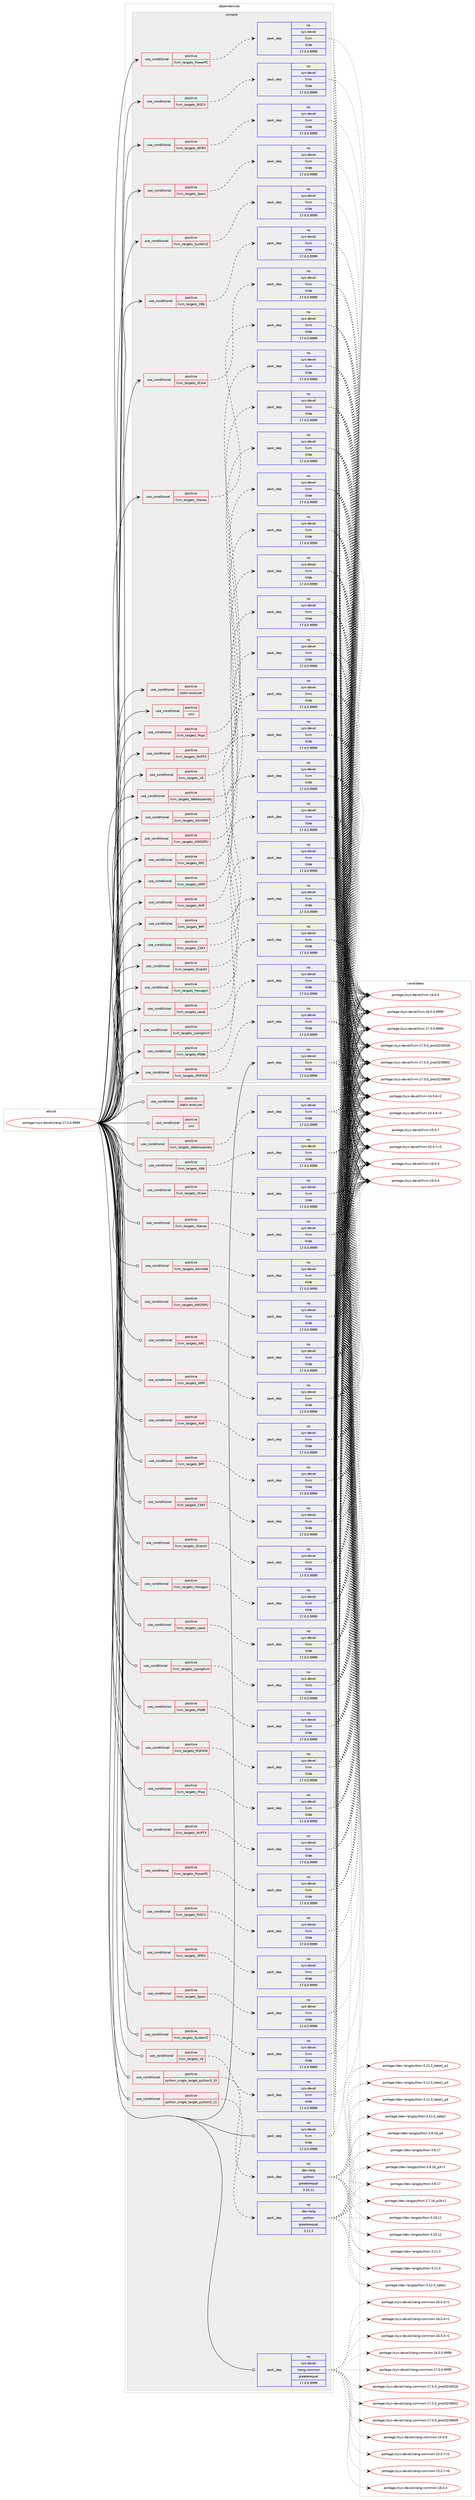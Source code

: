digraph prolog {

# *************
# Graph options
# *************

newrank=true;
concentrate=true;
compound=true;
graph [rankdir=LR,fontname=Helvetica,fontsize=10,ranksep=1.5];#, ranksep=2.5, nodesep=0.2];
edge  [arrowhead=vee];
node  [fontname=Helvetica,fontsize=10];

# **********
# The ebuild
# **********

subgraph cluster_leftcol {
color=gray;
rank=same;
label=<<i>ebuild</i>>;
id [label="portage://sys-devel/clang-17.0.0.9999", color=red, width=4, href="../sys-devel/clang-17.0.0.9999.svg"];
}

# ****************
# The dependencies
# ****************

subgraph cluster_midcol {
color=gray;
label=<<i>dependencies</i>>;
subgraph cluster_compile {
fillcolor="#eeeeee";
style=filled;
label=<<i>compile</i>>;
subgraph cond104 {
dependency270 [label=<<TABLE BORDER="0" CELLBORDER="1" CELLSPACING="0" CELLPADDING="4"><TR><TD ROWSPAN="3" CELLPADDING="10">use_conditional</TD></TR><TR><TD>positive</TD></TR><TR><TD>llvm_targets_AArch64</TD></TR></TABLE>>, shape=none, color=red];
subgraph pack159 {
dependency271 [label=<<TABLE BORDER="0" CELLBORDER="1" CELLSPACING="0" CELLPADDING="4" WIDTH="220"><TR><TD ROWSPAN="6" CELLPADDING="30">pack_dep</TD></TR><TR><TD WIDTH="110">no</TD></TR><TR><TD>sys-devel</TD></TR><TR><TD>llvm</TD></TR><TR><TD>tilde</TD></TR><TR><TD>17.0.0.9999</TD></TR></TABLE>>, shape=none, color=blue];
}
dependency270:e -> dependency271:w [weight=20,style="dashed",arrowhead="vee"];
}
id:e -> dependency270:w [weight=20,style="solid",arrowhead="vee"];
subgraph cond105 {
dependency272 [label=<<TABLE BORDER="0" CELLBORDER="1" CELLSPACING="0" CELLPADDING="4"><TR><TD ROWSPAN="3" CELLPADDING="10">use_conditional</TD></TR><TR><TD>positive</TD></TR><TR><TD>llvm_targets_AMDGPU</TD></TR></TABLE>>, shape=none, color=red];
subgraph pack160 {
dependency273 [label=<<TABLE BORDER="0" CELLBORDER="1" CELLSPACING="0" CELLPADDING="4" WIDTH="220"><TR><TD ROWSPAN="6" CELLPADDING="30">pack_dep</TD></TR><TR><TD WIDTH="110">no</TD></TR><TR><TD>sys-devel</TD></TR><TR><TD>llvm</TD></TR><TR><TD>tilde</TD></TR><TR><TD>17.0.0.9999</TD></TR></TABLE>>, shape=none, color=blue];
}
dependency272:e -> dependency273:w [weight=20,style="dashed",arrowhead="vee"];
}
id:e -> dependency272:w [weight=20,style="solid",arrowhead="vee"];
subgraph cond106 {
dependency274 [label=<<TABLE BORDER="0" CELLBORDER="1" CELLSPACING="0" CELLPADDING="4"><TR><TD ROWSPAN="3" CELLPADDING="10">use_conditional</TD></TR><TR><TD>positive</TD></TR><TR><TD>llvm_targets_ARC</TD></TR></TABLE>>, shape=none, color=red];
subgraph pack161 {
dependency275 [label=<<TABLE BORDER="0" CELLBORDER="1" CELLSPACING="0" CELLPADDING="4" WIDTH="220"><TR><TD ROWSPAN="6" CELLPADDING="30">pack_dep</TD></TR><TR><TD WIDTH="110">no</TD></TR><TR><TD>sys-devel</TD></TR><TR><TD>llvm</TD></TR><TR><TD>tilde</TD></TR><TR><TD>17.0.0.9999</TD></TR></TABLE>>, shape=none, color=blue];
}
dependency274:e -> dependency275:w [weight=20,style="dashed",arrowhead="vee"];
}
id:e -> dependency274:w [weight=20,style="solid",arrowhead="vee"];
subgraph cond107 {
dependency276 [label=<<TABLE BORDER="0" CELLBORDER="1" CELLSPACING="0" CELLPADDING="4"><TR><TD ROWSPAN="3" CELLPADDING="10">use_conditional</TD></TR><TR><TD>positive</TD></TR><TR><TD>llvm_targets_ARM</TD></TR></TABLE>>, shape=none, color=red];
subgraph pack162 {
dependency277 [label=<<TABLE BORDER="0" CELLBORDER="1" CELLSPACING="0" CELLPADDING="4" WIDTH="220"><TR><TD ROWSPAN="6" CELLPADDING="30">pack_dep</TD></TR><TR><TD WIDTH="110">no</TD></TR><TR><TD>sys-devel</TD></TR><TR><TD>llvm</TD></TR><TR><TD>tilde</TD></TR><TR><TD>17.0.0.9999</TD></TR></TABLE>>, shape=none, color=blue];
}
dependency276:e -> dependency277:w [weight=20,style="dashed",arrowhead="vee"];
}
id:e -> dependency276:w [weight=20,style="solid",arrowhead="vee"];
subgraph cond108 {
dependency278 [label=<<TABLE BORDER="0" CELLBORDER="1" CELLSPACING="0" CELLPADDING="4"><TR><TD ROWSPAN="3" CELLPADDING="10">use_conditional</TD></TR><TR><TD>positive</TD></TR><TR><TD>llvm_targets_AVR</TD></TR></TABLE>>, shape=none, color=red];
subgraph pack163 {
dependency279 [label=<<TABLE BORDER="0" CELLBORDER="1" CELLSPACING="0" CELLPADDING="4" WIDTH="220"><TR><TD ROWSPAN="6" CELLPADDING="30">pack_dep</TD></TR><TR><TD WIDTH="110">no</TD></TR><TR><TD>sys-devel</TD></TR><TR><TD>llvm</TD></TR><TR><TD>tilde</TD></TR><TR><TD>17.0.0.9999</TD></TR></TABLE>>, shape=none, color=blue];
}
dependency278:e -> dependency279:w [weight=20,style="dashed",arrowhead="vee"];
}
id:e -> dependency278:w [weight=20,style="solid",arrowhead="vee"];
subgraph cond109 {
dependency280 [label=<<TABLE BORDER="0" CELLBORDER="1" CELLSPACING="0" CELLPADDING="4"><TR><TD ROWSPAN="3" CELLPADDING="10">use_conditional</TD></TR><TR><TD>positive</TD></TR><TR><TD>llvm_targets_BPF</TD></TR></TABLE>>, shape=none, color=red];
subgraph pack164 {
dependency281 [label=<<TABLE BORDER="0" CELLBORDER="1" CELLSPACING="0" CELLPADDING="4" WIDTH="220"><TR><TD ROWSPAN="6" CELLPADDING="30">pack_dep</TD></TR><TR><TD WIDTH="110">no</TD></TR><TR><TD>sys-devel</TD></TR><TR><TD>llvm</TD></TR><TR><TD>tilde</TD></TR><TR><TD>17.0.0.9999</TD></TR></TABLE>>, shape=none, color=blue];
}
dependency280:e -> dependency281:w [weight=20,style="dashed",arrowhead="vee"];
}
id:e -> dependency280:w [weight=20,style="solid",arrowhead="vee"];
subgraph cond110 {
dependency282 [label=<<TABLE BORDER="0" CELLBORDER="1" CELLSPACING="0" CELLPADDING="4"><TR><TD ROWSPAN="3" CELLPADDING="10">use_conditional</TD></TR><TR><TD>positive</TD></TR><TR><TD>llvm_targets_CSKY</TD></TR></TABLE>>, shape=none, color=red];
subgraph pack165 {
dependency283 [label=<<TABLE BORDER="0" CELLBORDER="1" CELLSPACING="0" CELLPADDING="4" WIDTH="220"><TR><TD ROWSPAN="6" CELLPADDING="30">pack_dep</TD></TR><TR><TD WIDTH="110">no</TD></TR><TR><TD>sys-devel</TD></TR><TR><TD>llvm</TD></TR><TR><TD>tilde</TD></TR><TR><TD>17.0.0.9999</TD></TR></TABLE>>, shape=none, color=blue];
}
dependency282:e -> dependency283:w [weight=20,style="dashed",arrowhead="vee"];
}
id:e -> dependency282:w [weight=20,style="solid",arrowhead="vee"];
subgraph cond111 {
dependency284 [label=<<TABLE BORDER="0" CELLBORDER="1" CELLSPACING="0" CELLPADDING="4"><TR><TD ROWSPAN="3" CELLPADDING="10">use_conditional</TD></TR><TR><TD>positive</TD></TR><TR><TD>llvm_targets_DirectX</TD></TR></TABLE>>, shape=none, color=red];
subgraph pack166 {
dependency285 [label=<<TABLE BORDER="0" CELLBORDER="1" CELLSPACING="0" CELLPADDING="4" WIDTH="220"><TR><TD ROWSPAN="6" CELLPADDING="30">pack_dep</TD></TR><TR><TD WIDTH="110">no</TD></TR><TR><TD>sys-devel</TD></TR><TR><TD>llvm</TD></TR><TR><TD>tilde</TD></TR><TR><TD>17.0.0.9999</TD></TR></TABLE>>, shape=none, color=blue];
}
dependency284:e -> dependency285:w [weight=20,style="dashed",arrowhead="vee"];
}
id:e -> dependency284:w [weight=20,style="solid",arrowhead="vee"];
subgraph cond112 {
dependency286 [label=<<TABLE BORDER="0" CELLBORDER="1" CELLSPACING="0" CELLPADDING="4"><TR><TD ROWSPAN="3" CELLPADDING="10">use_conditional</TD></TR><TR><TD>positive</TD></TR><TR><TD>llvm_targets_Hexagon</TD></TR></TABLE>>, shape=none, color=red];
subgraph pack167 {
dependency287 [label=<<TABLE BORDER="0" CELLBORDER="1" CELLSPACING="0" CELLPADDING="4" WIDTH="220"><TR><TD ROWSPAN="6" CELLPADDING="30">pack_dep</TD></TR><TR><TD WIDTH="110">no</TD></TR><TR><TD>sys-devel</TD></TR><TR><TD>llvm</TD></TR><TR><TD>tilde</TD></TR><TR><TD>17.0.0.9999</TD></TR></TABLE>>, shape=none, color=blue];
}
dependency286:e -> dependency287:w [weight=20,style="dashed",arrowhead="vee"];
}
id:e -> dependency286:w [weight=20,style="solid",arrowhead="vee"];
subgraph cond113 {
dependency288 [label=<<TABLE BORDER="0" CELLBORDER="1" CELLSPACING="0" CELLPADDING="4"><TR><TD ROWSPAN="3" CELLPADDING="10">use_conditional</TD></TR><TR><TD>positive</TD></TR><TR><TD>llvm_targets_Lanai</TD></TR></TABLE>>, shape=none, color=red];
subgraph pack168 {
dependency289 [label=<<TABLE BORDER="0" CELLBORDER="1" CELLSPACING="0" CELLPADDING="4" WIDTH="220"><TR><TD ROWSPAN="6" CELLPADDING="30">pack_dep</TD></TR><TR><TD WIDTH="110">no</TD></TR><TR><TD>sys-devel</TD></TR><TR><TD>llvm</TD></TR><TR><TD>tilde</TD></TR><TR><TD>17.0.0.9999</TD></TR></TABLE>>, shape=none, color=blue];
}
dependency288:e -> dependency289:w [weight=20,style="dashed",arrowhead="vee"];
}
id:e -> dependency288:w [weight=20,style="solid",arrowhead="vee"];
subgraph cond114 {
dependency290 [label=<<TABLE BORDER="0" CELLBORDER="1" CELLSPACING="0" CELLPADDING="4"><TR><TD ROWSPAN="3" CELLPADDING="10">use_conditional</TD></TR><TR><TD>positive</TD></TR><TR><TD>llvm_targets_LoongArch</TD></TR></TABLE>>, shape=none, color=red];
subgraph pack169 {
dependency291 [label=<<TABLE BORDER="0" CELLBORDER="1" CELLSPACING="0" CELLPADDING="4" WIDTH="220"><TR><TD ROWSPAN="6" CELLPADDING="30">pack_dep</TD></TR><TR><TD WIDTH="110">no</TD></TR><TR><TD>sys-devel</TD></TR><TR><TD>llvm</TD></TR><TR><TD>tilde</TD></TR><TR><TD>17.0.0.9999</TD></TR></TABLE>>, shape=none, color=blue];
}
dependency290:e -> dependency291:w [weight=20,style="dashed",arrowhead="vee"];
}
id:e -> dependency290:w [weight=20,style="solid",arrowhead="vee"];
subgraph cond115 {
dependency292 [label=<<TABLE BORDER="0" CELLBORDER="1" CELLSPACING="0" CELLPADDING="4"><TR><TD ROWSPAN="3" CELLPADDING="10">use_conditional</TD></TR><TR><TD>positive</TD></TR><TR><TD>llvm_targets_M68k</TD></TR></TABLE>>, shape=none, color=red];
subgraph pack170 {
dependency293 [label=<<TABLE BORDER="0" CELLBORDER="1" CELLSPACING="0" CELLPADDING="4" WIDTH="220"><TR><TD ROWSPAN="6" CELLPADDING="30">pack_dep</TD></TR><TR><TD WIDTH="110">no</TD></TR><TR><TD>sys-devel</TD></TR><TR><TD>llvm</TD></TR><TR><TD>tilde</TD></TR><TR><TD>17.0.0.9999</TD></TR></TABLE>>, shape=none, color=blue];
}
dependency292:e -> dependency293:w [weight=20,style="dashed",arrowhead="vee"];
}
id:e -> dependency292:w [weight=20,style="solid",arrowhead="vee"];
subgraph cond116 {
dependency294 [label=<<TABLE BORDER="0" CELLBORDER="1" CELLSPACING="0" CELLPADDING="4"><TR><TD ROWSPAN="3" CELLPADDING="10">use_conditional</TD></TR><TR><TD>positive</TD></TR><TR><TD>llvm_targets_MSP430</TD></TR></TABLE>>, shape=none, color=red];
subgraph pack171 {
dependency295 [label=<<TABLE BORDER="0" CELLBORDER="1" CELLSPACING="0" CELLPADDING="4" WIDTH="220"><TR><TD ROWSPAN="6" CELLPADDING="30">pack_dep</TD></TR><TR><TD WIDTH="110">no</TD></TR><TR><TD>sys-devel</TD></TR><TR><TD>llvm</TD></TR><TR><TD>tilde</TD></TR><TR><TD>17.0.0.9999</TD></TR></TABLE>>, shape=none, color=blue];
}
dependency294:e -> dependency295:w [weight=20,style="dashed",arrowhead="vee"];
}
id:e -> dependency294:w [weight=20,style="solid",arrowhead="vee"];
subgraph cond117 {
dependency296 [label=<<TABLE BORDER="0" CELLBORDER="1" CELLSPACING="0" CELLPADDING="4"><TR><TD ROWSPAN="3" CELLPADDING="10">use_conditional</TD></TR><TR><TD>positive</TD></TR><TR><TD>llvm_targets_Mips</TD></TR></TABLE>>, shape=none, color=red];
subgraph pack172 {
dependency297 [label=<<TABLE BORDER="0" CELLBORDER="1" CELLSPACING="0" CELLPADDING="4" WIDTH="220"><TR><TD ROWSPAN="6" CELLPADDING="30">pack_dep</TD></TR><TR><TD WIDTH="110">no</TD></TR><TR><TD>sys-devel</TD></TR><TR><TD>llvm</TD></TR><TR><TD>tilde</TD></TR><TR><TD>17.0.0.9999</TD></TR></TABLE>>, shape=none, color=blue];
}
dependency296:e -> dependency297:w [weight=20,style="dashed",arrowhead="vee"];
}
id:e -> dependency296:w [weight=20,style="solid",arrowhead="vee"];
subgraph cond118 {
dependency298 [label=<<TABLE BORDER="0" CELLBORDER="1" CELLSPACING="0" CELLPADDING="4"><TR><TD ROWSPAN="3" CELLPADDING="10">use_conditional</TD></TR><TR><TD>positive</TD></TR><TR><TD>llvm_targets_NVPTX</TD></TR></TABLE>>, shape=none, color=red];
subgraph pack173 {
dependency299 [label=<<TABLE BORDER="0" CELLBORDER="1" CELLSPACING="0" CELLPADDING="4" WIDTH="220"><TR><TD ROWSPAN="6" CELLPADDING="30">pack_dep</TD></TR><TR><TD WIDTH="110">no</TD></TR><TR><TD>sys-devel</TD></TR><TR><TD>llvm</TD></TR><TR><TD>tilde</TD></TR><TR><TD>17.0.0.9999</TD></TR></TABLE>>, shape=none, color=blue];
}
dependency298:e -> dependency299:w [weight=20,style="dashed",arrowhead="vee"];
}
id:e -> dependency298:w [weight=20,style="solid",arrowhead="vee"];
subgraph cond119 {
dependency300 [label=<<TABLE BORDER="0" CELLBORDER="1" CELLSPACING="0" CELLPADDING="4"><TR><TD ROWSPAN="3" CELLPADDING="10">use_conditional</TD></TR><TR><TD>positive</TD></TR><TR><TD>llvm_targets_PowerPC</TD></TR></TABLE>>, shape=none, color=red];
subgraph pack174 {
dependency301 [label=<<TABLE BORDER="0" CELLBORDER="1" CELLSPACING="0" CELLPADDING="4" WIDTH="220"><TR><TD ROWSPAN="6" CELLPADDING="30">pack_dep</TD></TR><TR><TD WIDTH="110">no</TD></TR><TR><TD>sys-devel</TD></TR><TR><TD>llvm</TD></TR><TR><TD>tilde</TD></TR><TR><TD>17.0.0.9999</TD></TR></TABLE>>, shape=none, color=blue];
}
dependency300:e -> dependency301:w [weight=20,style="dashed",arrowhead="vee"];
}
id:e -> dependency300:w [weight=20,style="solid",arrowhead="vee"];
subgraph cond120 {
dependency302 [label=<<TABLE BORDER="0" CELLBORDER="1" CELLSPACING="0" CELLPADDING="4"><TR><TD ROWSPAN="3" CELLPADDING="10">use_conditional</TD></TR><TR><TD>positive</TD></TR><TR><TD>llvm_targets_RISCV</TD></TR></TABLE>>, shape=none, color=red];
subgraph pack175 {
dependency303 [label=<<TABLE BORDER="0" CELLBORDER="1" CELLSPACING="0" CELLPADDING="4" WIDTH="220"><TR><TD ROWSPAN="6" CELLPADDING="30">pack_dep</TD></TR><TR><TD WIDTH="110">no</TD></TR><TR><TD>sys-devel</TD></TR><TR><TD>llvm</TD></TR><TR><TD>tilde</TD></TR><TR><TD>17.0.0.9999</TD></TR></TABLE>>, shape=none, color=blue];
}
dependency302:e -> dependency303:w [weight=20,style="dashed",arrowhead="vee"];
}
id:e -> dependency302:w [weight=20,style="solid",arrowhead="vee"];
subgraph cond121 {
dependency304 [label=<<TABLE BORDER="0" CELLBORDER="1" CELLSPACING="0" CELLPADDING="4"><TR><TD ROWSPAN="3" CELLPADDING="10">use_conditional</TD></TR><TR><TD>positive</TD></TR><TR><TD>llvm_targets_SPIRV</TD></TR></TABLE>>, shape=none, color=red];
subgraph pack176 {
dependency305 [label=<<TABLE BORDER="0" CELLBORDER="1" CELLSPACING="0" CELLPADDING="4" WIDTH="220"><TR><TD ROWSPAN="6" CELLPADDING="30">pack_dep</TD></TR><TR><TD WIDTH="110">no</TD></TR><TR><TD>sys-devel</TD></TR><TR><TD>llvm</TD></TR><TR><TD>tilde</TD></TR><TR><TD>17.0.0.9999</TD></TR></TABLE>>, shape=none, color=blue];
}
dependency304:e -> dependency305:w [weight=20,style="dashed",arrowhead="vee"];
}
id:e -> dependency304:w [weight=20,style="solid",arrowhead="vee"];
subgraph cond122 {
dependency306 [label=<<TABLE BORDER="0" CELLBORDER="1" CELLSPACING="0" CELLPADDING="4"><TR><TD ROWSPAN="3" CELLPADDING="10">use_conditional</TD></TR><TR><TD>positive</TD></TR><TR><TD>llvm_targets_Sparc</TD></TR></TABLE>>, shape=none, color=red];
subgraph pack177 {
dependency307 [label=<<TABLE BORDER="0" CELLBORDER="1" CELLSPACING="0" CELLPADDING="4" WIDTH="220"><TR><TD ROWSPAN="6" CELLPADDING="30">pack_dep</TD></TR><TR><TD WIDTH="110">no</TD></TR><TR><TD>sys-devel</TD></TR><TR><TD>llvm</TD></TR><TR><TD>tilde</TD></TR><TR><TD>17.0.0.9999</TD></TR></TABLE>>, shape=none, color=blue];
}
dependency306:e -> dependency307:w [weight=20,style="dashed",arrowhead="vee"];
}
id:e -> dependency306:w [weight=20,style="solid",arrowhead="vee"];
subgraph cond123 {
dependency308 [label=<<TABLE BORDER="0" CELLBORDER="1" CELLSPACING="0" CELLPADDING="4"><TR><TD ROWSPAN="3" CELLPADDING="10">use_conditional</TD></TR><TR><TD>positive</TD></TR><TR><TD>llvm_targets_SystemZ</TD></TR></TABLE>>, shape=none, color=red];
subgraph pack178 {
dependency309 [label=<<TABLE BORDER="0" CELLBORDER="1" CELLSPACING="0" CELLPADDING="4" WIDTH="220"><TR><TD ROWSPAN="6" CELLPADDING="30">pack_dep</TD></TR><TR><TD WIDTH="110">no</TD></TR><TR><TD>sys-devel</TD></TR><TR><TD>llvm</TD></TR><TR><TD>tilde</TD></TR><TR><TD>17.0.0.9999</TD></TR></TABLE>>, shape=none, color=blue];
}
dependency308:e -> dependency309:w [weight=20,style="dashed",arrowhead="vee"];
}
id:e -> dependency308:w [weight=20,style="solid",arrowhead="vee"];
subgraph cond124 {
dependency310 [label=<<TABLE BORDER="0" CELLBORDER="1" CELLSPACING="0" CELLPADDING="4"><TR><TD ROWSPAN="3" CELLPADDING="10">use_conditional</TD></TR><TR><TD>positive</TD></TR><TR><TD>llvm_targets_VE</TD></TR></TABLE>>, shape=none, color=red];
subgraph pack179 {
dependency311 [label=<<TABLE BORDER="0" CELLBORDER="1" CELLSPACING="0" CELLPADDING="4" WIDTH="220"><TR><TD ROWSPAN="6" CELLPADDING="30">pack_dep</TD></TR><TR><TD WIDTH="110">no</TD></TR><TR><TD>sys-devel</TD></TR><TR><TD>llvm</TD></TR><TR><TD>tilde</TD></TR><TR><TD>17.0.0.9999</TD></TR></TABLE>>, shape=none, color=blue];
}
dependency310:e -> dependency311:w [weight=20,style="dashed",arrowhead="vee"];
}
id:e -> dependency310:w [weight=20,style="solid",arrowhead="vee"];
subgraph cond125 {
dependency312 [label=<<TABLE BORDER="0" CELLBORDER="1" CELLSPACING="0" CELLPADDING="4"><TR><TD ROWSPAN="3" CELLPADDING="10">use_conditional</TD></TR><TR><TD>positive</TD></TR><TR><TD>llvm_targets_WebAssembly</TD></TR></TABLE>>, shape=none, color=red];
subgraph pack180 {
dependency313 [label=<<TABLE BORDER="0" CELLBORDER="1" CELLSPACING="0" CELLPADDING="4" WIDTH="220"><TR><TD ROWSPAN="6" CELLPADDING="30">pack_dep</TD></TR><TR><TD WIDTH="110">no</TD></TR><TR><TD>sys-devel</TD></TR><TR><TD>llvm</TD></TR><TR><TD>tilde</TD></TR><TR><TD>17.0.0.9999</TD></TR></TABLE>>, shape=none, color=blue];
}
dependency312:e -> dependency313:w [weight=20,style="dashed",arrowhead="vee"];
}
id:e -> dependency312:w [weight=20,style="solid",arrowhead="vee"];
subgraph cond126 {
dependency314 [label=<<TABLE BORDER="0" CELLBORDER="1" CELLSPACING="0" CELLPADDING="4"><TR><TD ROWSPAN="3" CELLPADDING="10">use_conditional</TD></TR><TR><TD>positive</TD></TR><TR><TD>llvm_targets_X86</TD></TR></TABLE>>, shape=none, color=red];
subgraph pack181 {
dependency315 [label=<<TABLE BORDER="0" CELLBORDER="1" CELLSPACING="0" CELLPADDING="4" WIDTH="220"><TR><TD ROWSPAN="6" CELLPADDING="30">pack_dep</TD></TR><TR><TD WIDTH="110">no</TD></TR><TR><TD>sys-devel</TD></TR><TR><TD>llvm</TD></TR><TR><TD>tilde</TD></TR><TR><TD>17.0.0.9999</TD></TR></TABLE>>, shape=none, color=blue];
}
dependency314:e -> dependency315:w [weight=20,style="dashed",arrowhead="vee"];
}
id:e -> dependency314:w [weight=20,style="solid",arrowhead="vee"];
subgraph cond127 {
dependency316 [label=<<TABLE BORDER="0" CELLBORDER="1" CELLSPACING="0" CELLPADDING="4"><TR><TD ROWSPAN="3" CELLPADDING="10">use_conditional</TD></TR><TR><TD>positive</TD></TR><TR><TD>llvm_targets_XCore</TD></TR></TABLE>>, shape=none, color=red];
subgraph pack182 {
dependency317 [label=<<TABLE BORDER="0" CELLBORDER="1" CELLSPACING="0" CELLPADDING="4" WIDTH="220"><TR><TD ROWSPAN="6" CELLPADDING="30">pack_dep</TD></TR><TR><TD WIDTH="110">no</TD></TR><TR><TD>sys-devel</TD></TR><TR><TD>llvm</TD></TR><TR><TD>tilde</TD></TR><TR><TD>17.0.0.9999</TD></TR></TABLE>>, shape=none, color=blue];
}
dependency316:e -> dependency317:w [weight=20,style="dashed",arrowhead="vee"];
}
id:e -> dependency316:w [weight=20,style="solid",arrowhead="vee"];
subgraph cond128 {
dependency318 [label=<<TABLE BORDER="0" CELLBORDER="1" CELLSPACING="0" CELLPADDING="4"><TR><TD ROWSPAN="3" CELLPADDING="10">use_conditional</TD></TR><TR><TD>positive</TD></TR><TR><TD>llvm_targets_Xtensa</TD></TR></TABLE>>, shape=none, color=red];
subgraph pack183 {
dependency319 [label=<<TABLE BORDER="0" CELLBORDER="1" CELLSPACING="0" CELLPADDING="4" WIDTH="220"><TR><TD ROWSPAN="6" CELLPADDING="30">pack_dep</TD></TR><TR><TD WIDTH="110">no</TD></TR><TR><TD>sys-devel</TD></TR><TR><TD>llvm</TD></TR><TR><TD>tilde</TD></TR><TR><TD>17.0.0.9999</TD></TR></TABLE>>, shape=none, color=blue];
}
dependency318:e -> dependency319:w [weight=20,style="dashed",arrowhead="vee"];
}
id:e -> dependency318:w [weight=20,style="solid",arrowhead="vee"];
subgraph cond129 {
dependency320 [label=<<TABLE BORDER="0" CELLBORDER="1" CELLSPACING="0" CELLPADDING="4"><TR><TD ROWSPAN="3" CELLPADDING="10">use_conditional</TD></TR><TR><TD>positive</TD></TR><TR><TD>static-analyzer</TD></TR></TABLE>>, shape=none, color=red];
# *** BEGIN UNKNOWN DEPENDENCY TYPE (TODO) ***
# dependency320 -> package_dependency(portage://sys-devel/clang-17.0.0.9999,install,no,dev-lang,perl,none,[,,],any_different_slot,[])
# *** END UNKNOWN DEPENDENCY TYPE (TODO) ***

}
id:e -> dependency320:w [weight=20,style="solid",arrowhead="vee"];
subgraph cond130 {
dependency321 [label=<<TABLE BORDER="0" CELLBORDER="1" CELLSPACING="0" CELLPADDING="4"><TR><TD ROWSPAN="3" CELLPADDING="10">use_conditional</TD></TR><TR><TD>positive</TD></TR><TR><TD>xml</TD></TR></TABLE>>, shape=none, color=red];
# *** BEGIN UNKNOWN DEPENDENCY TYPE (TODO) ***
# dependency321 -> package_dependency(portage://sys-devel/clang-17.0.0.9999,install,no,dev-libs,libxml2,none,[,,],[slot(2),equal],[use(optenable(abi_x86_32),negative),use(optenable(abi_x86_64),negative),use(optenable(abi_x86_x32),negative),use(optenable(abi_mips_n32),negative),use(optenable(abi_mips_n64),negative),use(optenable(abi_mips_o32),negative),use(optenable(abi_s390_32),negative),use(optenable(abi_s390_64),negative)])
# *** END UNKNOWN DEPENDENCY TYPE (TODO) ***

}
id:e -> dependency321:w [weight=20,style="solid",arrowhead="vee"];
subgraph pack184 {
dependency322 [label=<<TABLE BORDER="0" CELLBORDER="1" CELLSPACING="0" CELLPADDING="4" WIDTH="220"><TR><TD ROWSPAN="6" CELLPADDING="30">pack_dep</TD></TR><TR><TD WIDTH="110">no</TD></TR><TR><TD>sys-devel</TD></TR><TR><TD>llvm</TD></TR><TR><TD>tilde</TD></TR><TR><TD>17.0.0.9999</TD></TR></TABLE>>, shape=none, color=blue];
}
id:e -> dependency322:w [weight=20,style="solid",arrowhead="vee"];
# *** BEGIN UNKNOWN DEPENDENCY TYPE (TODO) ***
# id -> package_dependency(portage://sys-devel/clang-17.0.0.9999,install,strong,sys-devel,llvm,none,[,,],[slot(0)],[])
# *** END UNKNOWN DEPENDENCY TYPE (TODO) ***

}
subgraph cluster_compileandrun {
fillcolor="#eeeeee";
style=filled;
label=<<i>compile and run</i>>;
}
subgraph cluster_run {
fillcolor="#eeeeee";
style=filled;
label=<<i>run</i>>;
subgraph cond131 {
dependency323 [label=<<TABLE BORDER="0" CELLBORDER="1" CELLSPACING="0" CELLPADDING="4"><TR><TD ROWSPAN="3" CELLPADDING="10">use_conditional</TD></TR><TR><TD>positive</TD></TR><TR><TD>llvm_targets_AArch64</TD></TR></TABLE>>, shape=none, color=red];
subgraph pack185 {
dependency324 [label=<<TABLE BORDER="0" CELLBORDER="1" CELLSPACING="0" CELLPADDING="4" WIDTH="220"><TR><TD ROWSPAN="6" CELLPADDING="30">pack_dep</TD></TR><TR><TD WIDTH="110">no</TD></TR><TR><TD>sys-devel</TD></TR><TR><TD>llvm</TD></TR><TR><TD>tilde</TD></TR><TR><TD>17.0.0.9999</TD></TR></TABLE>>, shape=none, color=blue];
}
dependency323:e -> dependency324:w [weight=20,style="dashed",arrowhead="vee"];
}
id:e -> dependency323:w [weight=20,style="solid",arrowhead="odot"];
subgraph cond132 {
dependency325 [label=<<TABLE BORDER="0" CELLBORDER="1" CELLSPACING="0" CELLPADDING="4"><TR><TD ROWSPAN="3" CELLPADDING="10">use_conditional</TD></TR><TR><TD>positive</TD></TR><TR><TD>llvm_targets_AMDGPU</TD></TR></TABLE>>, shape=none, color=red];
subgraph pack186 {
dependency326 [label=<<TABLE BORDER="0" CELLBORDER="1" CELLSPACING="0" CELLPADDING="4" WIDTH="220"><TR><TD ROWSPAN="6" CELLPADDING="30">pack_dep</TD></TR><TR><TD WIDTH="110">no</TD></TR><TR><TD>sys-devel</TD></TR><TR><TD>llvm</TD></TR><TR><TD>tilde</TD></TR><TR><TD>17.0.0.9999</TD></TR></TABLE>>, shape=none, color=blue];
}
dependency325:e -> dependency326:w [weight=20,style="dashed",arrowhead="vee"];
}
id:e -> dependency325:w [weight=20,style="solid",arrowhead="odot"];
subgraph cond133 {
dependency327 [label=<<TABLE BORDER="0" CELLBORDER="1" CELLSPACING="0" CELLPADDING="4"><TR><TD ROWSPAN="3" CELLPADDING="10">use_conditional</TD></TR><TR><TD>positive</TD></TR><TR><TD>llvm_targets_ARC</TD></TR></TABLE>>, shape=none, color=red];
subgraph pack187 {
dependency328 [label=<<TABLE BORDER="0" CELLBORDER="1" CELLSPACING="0" CELLPADDING="4" WIDTH="220"><TR><TD ROWSPAN="6" CELLPADDING="30">pack_dep</TD></TR><TR><TD WIDTH="110">no</TD></TR><TR><TD>sys-devel</TD></TR><TR><TD>llvm</TD></TR><TR><TD>tilde</TD></TR><TR><TD>17.0.0.9999</TD></TR></TABLE>>, shape=none, color=blue];
}
dependency327:e -> dependency328:w [weight=20,style="dashed",arrowhead="vee"];
}
id:e -> dependency327:w [weight=20,style="solid",arrowhead="odot"];
subgraph cond134 {
dependency329 [label=<<TABLE BORDER="0" CELLBORDER="1" CELLSPACING="0" CELLPADDING="4"><TR><TD ROWSPAN="3" CELLPADDING="10">use_conditional</TD></TR><TR><TD>positive</TD></TR><TR><TD>llvm_targets_ARM</TD></TR></TABLE>>, shape=none, color=red];
subgraph pack188 {
dependency330 [label=<<TABLE BORDER="0" CELLBORDER="1" CELLSPACING="0" CELLPADDING="4" WIDTH="220"><TR><TD ROWSPAN="6" CELLPADDING="30">pack_dep</TD></TR><TR><TD WIDTH="110">no</TD></TR><TR><TD>sys-devel</TD></TR><TR><TD>llvm</TD></TR><TR><TD>tilde</TD></TR><TR><TD>17.0.0.9999</TD></TR></TABLE>>, shape=none, color=blue];
}
dependency329:e -> dependency330:w [weight=20,style="dashed",arrowhead="vee"];
}
id:e -> dependency329:w [weight=20,style="solid",arrowhead="odot"];
subgraph cond135 {
dependency331 [label=<<TABLE BORDER="0" CELLBORDER="1" CELLSPACING="0" CELLPADDING="4"><TR><TD ROWSPAN="3" CELLPADDING="10">use_conditional</TD></TR><TR><TD>positive</TD></TR><TR><TD>llvm_targets_AVR</TD></TR></TABLE>>, shape=none, color=red];
subgraph pack189 {
dependency332 [label=<<TABLE BORDER="0" CELLBORDER="1" CELLSPACING="0" CELLPADDING="4" WIDTH="220"><TR><TD ROWSPAN="6" CELLPADDING="30">pack_dep</TD></TR><TR><TD WIDTH="110">no</TD></TR><TR><TD>sys-devel</TD></TR><TR><TD>llvm</TD></TR><TR><TD>tilde</TD></TR><TR><TD>17.0.0.9999</TD></TR></TABLE>>, shape=none, color=blue];
}
dependency331:e -> dependency332:w [weight=20,style="dashed",arrowhead="vee"];
}
id:e -> dependency331:w [weight=20,style="solid",arrowhead="odot"];
subgraph cond136 {
dependency333 [label=<<TABLE BORDER="0" CELLBORDER="1" CELLSPACING="0" CELLPADDING="4"><TR><TD ROWSPAN="3" CELLPADDING="10">use_conditional</TD></TR><TR><TD>positive</TD></TR><TR><TD>llvm_targets_BPF</TD></TR></TABLE>>, shape=none, color=red];
subgraph pack190 {
dependency334 [label=<<TABLE BORDER="0" CELLBORDER="1" CELLSPACING="0" CELLPADDING="4" WIDTH="220"><TR><TD ROWSPAN="6" CELLPADDING="30">pack_dep</TD></TR><TR><TD WIDTH="110">no</TD></TR><TR><TD>sys-devel</TD></TR><TR><TD>llvm</TD></TR><TR><TD>tilde</TD></TR><TR><TD>17.0.0.9999</TD></TR></TABLE>>, shape=none, color=blue];
}
dependency333:e -> dependency334:w [weight=20,style="dashed",arrowhead="vee"];
}
id:e -> dependency333:w [weight=20,style="solid",arrowhead="odot"];
subgraph cond137 {
dependency335 [label=<<TABLE BORDER="0" CELLBORDER="1" CELLSPACING="0" CELLPADDING="4"><TR><TD ROWSPAN="3" CELLPADDING="10">use_conditional</TD></TR><TR><TD>positive</TD></TR><TR><TD>llvm_targets_CSKY</TD></TR></TABLE>>, shape=none, color=red];
subgraph pack191 {
dependency336 [label=<<TABLE BORDER="0" CELLBORDER="1" CELLSPACING="0" CELLPADDING="4" WIDTH="220"><TR><TD ROWSPAN="6" CELLPADDING="30">pack_dep</TD></TR><TR><TD WIDTH="110">no</TD></TR><TR><TD>sys-devel</TD></TR><TR><TD>llvm</TD></TR><TR><TD>tilde</TD></TR><TR><TD>17.0.0.9999</TD></TR></TABLE>>, shape=none, color=blue];
}
dependency335:e -> dependency336:w [weight=20,style="dashed",arrowhead="vee"];
}
id:e -> dependency335:w [weight=20,style="solid",arrowhead="odot"];
subgraph cond138 {
dependency337 [label=<<TABLE BORDER="0" CELLBORDER="1" CELLSPACING="0" CELLPADDING="4"><TR><TD ROWSPAN="3" CELLPADDING="10">use_conditional</TD></TR><TR><TD>positive</TD></TR><TR><TD>llvm_targets_DirectX</TD></TR></TABLE>>, shape=none, color=red];
subgraph pack192 {
dependency338 [label=<<TABLE BORDER="0" CELLBORDER="1" CELLSPACING="0" CELLPADDING="4" WIDTH="220"><TR><TD ROWSPAN="6" CELLPADDING="30">pack_dep</TD></TR><TR><TD WIDTH="110">no</TD></TR><TR><TD>sys-devel</TD></TR><TR><TD>llvm</TD></TR><TR><TD>tilde</TD></TR><TR><TD>17.0.0.9999</TD></TR></TABLE>>, shape=none, color=blue];
}
dependency337:e -> dependency338:w [weight=20,style="dashed",arrowhead="vee"];
}
id:e -> dependency337:w [weight=20,style="solid",arrowhead="odot"];
subgraph cond139 {
dependency339 [label=<<TABLE BORDER="0" CELLBORDER="1" CELLSPACING="0" CELLPADDING="4"><TR><TD ROWSPAN="3" CELLPADDING="10">use_conditional</TD></TR><TR><TD>positive</TD></TR><TR><TD>llvm_targets_Hexagon</TD></TR></TABLE>>, shape=none, color=red];
subgraph pack193 {
dependency340 [label=<<TABLE BORDER="0" CELLBORDER="1" CELLSPACING="0" CELLPADDING="4" WIDTH="220"><TR><TD ROWSPAN="6" CELLPADDING="30">pack_dep</TD></TR><TR><TD WIDTH="110">no</TD></TR><TR><TD>sys-devel</TD></TR><TR><TD>llvm</TD></TR><TR><TD>tilde</TD></TR><TR><TD>17.0.0.9999</TD></TR></TABLE>>, shape=none, color=blue];
}
dependency339:e -> dependency340:w [weight=20,style="dashed",arrowhead="vee"];
}
id:e -> dependency339:w [weight=20,style="solid",arrowhead="odot"];
subgraph cond140 {
dependency341 [label=<<TABLE BORDER="0" CELLBORDER="1" CELLSPACING="0" CELLPADDING="4"><TR><TD ROWSPAN="3" CELLPADDING="10">use_conditional</TD></TR><TR><TD>positive</TD></TR><TR><TD>llvm_targets_Lanai</TD></TR></TABLE>>, shape=none, color=red];
subgraph pack194 {
dependency342 [label=<<TABLE BORDER="0" CELLBORDER="1" CELLSPACING="0" CELLPADDING="4" WIDTH="220"><TR><TD ROWSPAN="6" CELLPADDING="30">pack_dep</TD></TR><TR><TD WIDTH="110">no</TD></TR><TR><TD>sys-devel</TD></TR><TR><TD>llvm</TD></TR><TR><TD>tilde</TD></TR><TR><TD>17.0.0.9999</TD></TR></TABLE>>, shape=none, color=blue];
}
dependency341:e -> dependency342:w [weight=20,style="dashed",arrowhead="vee"];
}
id:e -> dependency341:w [weight=20,style="solid",arrowhead="odot"];
subgraph cond141 {
dependency343 [label=<<TABLE BORDER="0" CELLBORDER="1" CELLSPACING="0" CELLPADDING="4"><TR><TD ROWSPAN="3" CELLPADDING="10">use_conditional</TD></TR><TR><TD>positive</TD></TR><TR><TD>llvm_targets_LoongArch</TD></TR></TABLE>>, shape=none, color=red];
subgraph pack195 {
dependency344 [label=<<TABLE BORDER="0" CELLBORDER="1" CELLSPACING="0" CELLPADDING="4" WIDTH="220"><TR><TD ROWSPAN="6" CELLPADDING="30">pack_dep</TD></TR><TR><TD WIDTH="110">no</TD></TR><TR><TD>sys-devel</TD></TR><TR><TD>llvm</TD></TR><TR><TD>tilde</TD></TR><TR><TD>17.0.0.9999</TD></TR></TABLE>>, shape=none, color=blue];
}
dependency343:e -> dependency344:w [weight=20,style="dashed",arrowhead="vee"];
}
id:e -> dependency343:w [weight=20,style="solid",arrowhead="odot"];
subgraph cond142 {
dependency345 [label=<<TABLE BORDER="0" CELLBORDER="1" CELLSPACING="0" CELLPADDING="4"><TR><TD ROWSPAN="3" CELLPADDING="10">use_conditional</TD></TR><TR><TD>positive</TD></TR><TR><TD>llvm_targets_M68k</TD></TR></TABLE>>, shape=none, color=red];
subgraph pack196 {
dependency346 [label=<<TABLE BORDER="0" CELLBORDER="1" CELLSPACING="0" CELLPADDING="4" WIDTH="220"><TR><TD ROWSPAN="6" CELLPADDING="30">pack_dep</TD></TR><TR><TD WIDTH="110">no</TD></TR><TR><TD>sys-devel</TD></TR><TR><TD>llvm</TD></TR><TR><TD>tilde</TD></TR><TR><TD>17.0.0.9999</TD></TR></TABLE>>, shape=none, color=blue];
}
dependency345:e -> dependency346:w [weight=20,style="dashed",arrowhead="vee"];
}
id:e -> dependency345:w [weight=20,style="solid",arrowhead="odot"];
subgraph cond143 {
dependency347 [label=<<TABLE BORDER="0" CELLBORDER="1" CELLSPACING="0" CELLPADDING="4"><TR><TD ROWSPAN="3" CELLPADDING="10">use_conditional</TD></TR><TR><TD>positive</TD></TR><TR><TD>llvm_targets_MSP430</TD></TR></TABLE>>, shape=none, color=red];
subgraph pack197 {
dependency348 [label=<<TABLE BORDER="0" CELLBORDER="1" CELLSPACING="0" CELLPADDING="4" WIDTH="220"><TR><TD ROWSPAN="6" CELLPADDING="30">pack_dep</TD></TR><TR><TD WIDTH="110">no</TD></TR><TR><TD>sys-devel</TD></TR><TR><TD>llvm</TD></TR><TR><TD>tilde</TD></TR><TR><TD>17.0.0.9999</TD></TR></TABLE>>, shape=none, color=blue];
}
dependency347:e -> dependency348:w [weight=20,style="dashed",arrowhead="vee"];
}
id:e -> dependency347:w [weight=20,style="solid",arrowhead="odot"];
subgraph cond144 {
dependency349 [label=<<TABLE BORDER="0" CELLBORDER="1" CELLSPACING="0" CELLPADDING="4"><TR><TD ROWSPAN="3" CELLPADDING="10">use_conditional</TD></TR><TR><TD>positive</TD></TR><TR><TD>llvm_targets_Mips</TD></TR></TABLE>>, shape=none, color=red];
subgraph pack198 {
dependency350 [label=<<TABLE BORDER="0" CELLBORDER="1" CELLSPACING="0" CELLPADDING="4" WIDTH="220"><TR><TD ROWSPAN="6" CELLPADDING="30">pack_dep</TD></TR><TR><TD WIDTH="110">no</TD></TR><TR><TD>sys-devel</TD></TR><TR><TD>llvm</TD></TR><TR><TD>tilde</TD></TR><TR><TD>17.0.0.9999</TD></TR></TABLE>>, shape=none, color=blue];
}
dependency349:e -> dependency350:w [weight=20,style="dashed",arrowhead="vee"];
}
id:e -> dependency349:w [weight=20,style="solid",arrowhead="odot"];
subgraph cond145 {
dependency351 [label=<<TABLE BORDER="0" CELLBORDER="1" CELLSPACING="0" CELLPADDING="4"><TR><TD ROWSPAN="3" CELLPADDING="10">use_conditional</TD></TR><TR><TD>positive</TD></TR><TR><TD>llvm_targets_NVPTX</TD></TR></TABLE>>, shape=none, color=red];
subgraph pack199 {
dependency352 [label=<<TABLE BORDER="0" CELLBORDER="1" CELLSPACING="0" CELLPADDING="4" WIDTH="220"><TR><TD ROWSPAN="6" CELLPADDING="30">pack_dep</TD></TR><TR><TD WIDTH="110">no</TD></TR><TR><TD>sys-devel</TD></TR><TR><TD>llvm</TD></TR><TR><TD>tilde</TD></TR><TR><TD>17.0.0.9999</TD></TR></TABLE>>, shape=none, color=blue];
}
dependency351:e -> dependency352:w [weight=20,style="dashed",arrowhead="vee"];
}
id:e -> dependency351:w [weight=20,style="solid",arrowhead="odot"];
subgraph cond146 {
dependency353 [label=<<TABLE BORDER="0" CELLBORDER="1" CELLSPACING="0" CELLPADDING="4"><TR><TD ROWSPAN="3" CELLPADDING="10">use_conditional</TD></TR><TR><TD>positive</TD></TR><TR><TD>llvm_targets_PowerPC</TD></TR></TABLE>>, shape=none, color=red];
subgraph pack200 {
dependency354 [label=<<TABLE BORDER="0" CELLBORDER="1" CELLSPACING="0" CELLPADDING="4" WIDTH="220"><TR><TD ROWSPAN="6" CELLPADDING="30">pack_dep</TD></TR><TR><TD WIDTH="110">no</TD></TR><TR><TD>sys-devel</TD></TR><TR><TD>llvm</TD></TR><TR><TD>tilde</TD></TR><TR><TD>17.0.0.9999</TD></TR></TABLE>>, shape=none, color=blue];
}
dependency353:e -> dependency354:w [weight=20,style="dashed",arrowhead="vee"];
}
id:e -> dependency353:w [weight=20,style="solid",arrowhead="odot"];
subgraph cond147 {
dependency355 [label=<<TABLE BORDER="0" CELLBORDER="1" CELLSPACING="0" CELLPADDING="4"><TR><TD ROWSPAN="3" CELLPADDING="10">use_conditional</TD></TR><TR><TD>positive</TD></TR><TR><TD>llvm_targets_RISCV</TD></TR></TABLE>>, shape=none, color=red];
subgraph pack201 {
dependency356 [label=<<TABLE BORDER="0" CELLBORDER="1" CELLSPACING="0" CELLPADDING="4" WIDTH="220"><TR><TD ROWSPAN="6" CELLPADDING="30">pack_dep</TD></TR><TR><TD WIDTH="110">no</TD></TR><TR><TD>sys-devel</TD></TR><TR><TD>llvm</TD></TR><TR><TD>tilde</TD></TR><TR><TD>17.0.0.9999</TD></TR></TABLE>>, shape=none, color=blue];
}
dependency355:e -> dependency356:w [weight=20,style="dashed",arrowhead="vee"];
}
id:e -> dependency355:w [weight=20,style="solid",arrowhead="odot"];
subgraph cond148 {
dependency357 [label=<<TABLE BORDER="0" CELLBORDER="1" CELLSPACING="0" CELLPADDING="4"><TR><TD ROWSPAN="3" CELLPADDING="10">use_conditional</TD></TR><TR><TD>positive</TD></TR><TR><TD>llvm_targets_SPIRV</TD></TR></TABLE>>, shape=none, color=red];
subgraph pack202 {
dependency358 [label=<<TABLE BORDER="0" CELLBORDER="1" CELLSPACING="0" CELLPADDING="4" WIDTH="220"><TR><TD ROWSPAN="6" CELLPADDING="30">pack_dep</TD></TR><TR><TD WIDTH="110">no</TD></TR><TR><TD>sys-devel</TD></TR><TR><TD>llvm</TD></TR><TR><TD>tilde</TD></TR><TR><TD>17.0.0.9999</TD></TR></TABLE>>, shape=none, color=blue];
}
dependency357:e -> dependency358:w [weight=20,style="dashed",arrowhead="vee"];
}
id:e -> dependency357:w [weight=20,style="solid",arrowhead="odot"];
subgraph cond149 {
dependency359 [label=<<TABLE BORDER="0" CELLBORDER="1" CELLSPACING="0" CELLPADDING="4"><TR><TD ROWSPAN="3" CELLPADDING="10">use_conditional</TD></TR><TR><TD>positive</TD></TR><TR><TD>llvm_targets_Sparc</TD></TR></TABLE>>, shape=none, color=red];
subgraph pack203 {
dependency360 [label=<<TABLE BORDER="0" CELLBORDER="1" CELLSPACING="0" CELLPADDING="4" WIDTH="220"><TR><TD ROWSPAN="6" CELLPADDING="30">pack_dep</TD></TR><TR><TD WIDTH="110">no</TD></TR><TR><TD>sys-devel</TD></TR><TR><TD>llvm</TD></TR><TR><TD>tilde</TD></TR><TR><TD>17.0.0.9999</TD></TR></TABLE>>, shape=none, color=blue];
}
dependency359:e -> dependency360:w [weight=20,style="dashed",arrowhead="vee"];
}
id:e -> dependency359:w [weight=20,style="solid",arrowhead="odot"];
subgraph cond150 {
dependency361 [label=<<TABLE BORDER="0" CELLBORDER="1" CELLSPACING="0" CELLPADDING="4"><TR><TD ROWSPAN="3" CELLPADDING="10">use_conditional</TD></TR><TR><TD>positive</TD></TR><TR><TD>llvm_targets_SystemZ</TD></TR></TABLE>>, shape=none, color=red];
subgraph pack204 {
dependency362 [label=<<TABLE BORDER="0" CELLBORDER="1" CELLSPACING="0" CELLPADDING="4" WIDTH="220"><TR><TD ROWSPAN="6" CELLPADDING="30">pack_dep</TD></TR><TR><TD WIDTH="110">no</TD></TR><TR><TD>sys-devel</TD></TR><TR><TD>llvm</TD></TR><TR><TD>tilde</TD></TR><TR><TD>17.0.0.9999</TD></TR></TABLE>>, shape=none, color=blue];
}
dependency361:e -> dependency362:w [weight=20,style="dashed",arrowhead="vee"];
}
id:e -> dependency361:w [weight=20,style="solid",arrowhead="odot"];
subgraph cond151 {
dependency363 [label=<<TABLE BORDER="0" CELLBORDER="1" CELLSPACING="0" CELLPADDING="4"><TR><TD ROWSPAN="3" CELLPADDING="10">use_conditional</TD></TR><TR><TD>positive</TD></TR><TR><TD>llvm_targets_VE</TD></TR></TABLE>>, shape=none, color=red];
subgraph pack205 {
dependency364 [label=<<TABLE BORDER="0" CELLBORDER="1" CELLSPACING="0" CELLPADDING="4" WIDTH="220"><TR><TD ROWSPAN="6" CELLPADDING="30">pack_dep</TD></TR><TR><TD WIDTH="110">no</TD></TR><TR><TD>sys-devel</TD></TR><TR><TD>llvm</TD></TR><TR><TD>tilde</TD></TR><TR><TD>17.0.0.9999</TD></TR></TABLE>>, shape=none, color=blue];
}
dependency363:e -> dependency364:w [weight=20,style="dashed",arrowhead="vee"];
}
id:e -> dependency363:w [weight=20,style="solid",arrowhead="odot"];
subgraph cond152 {
dependency365 [label=<<TABLE BORDER="0" CELLBORDER="1" CELLSPACING="0" CELLPADDING="4"><TR><TD ROWSPAN="3" CELLPADDING="10">use_conditional</TD></TR><TR><TD>positive</TD></TR><TR><TD>llvm_targets_WebAssembly</TD></TR></TABLE>>, shape=none, color=red];
subgraph pack206 {
dependency366 [label=<<TABLE BORDER="0" CELLBORDER="1" CELLSPACING="0" CELLPADDING="4" WIDTH="220"><TR><TD ROWSPAN="6" CELLPADDING="30">pack_dep</TD></TR><TR><TD WIDTH="110">no</TD></TR><TR><TD>sys-devel</TD></TR><TR><TD>llvm</TD></TR><TR><TD>tilde</TD></TR><TR><TD>17.0.0.9999</TD></TR></TABLE>>, shape=none, color=blue];
}
dependency365:e -> dependency366:w [weight=20,style="dashed",arrowhead="vee"];
}
id:e -> dependency365:w [weight=20,style="solid",arrowhead="odot"];
subgraph cond153 {
dependency367 [label=<<TABLE BORDER="0" CELLBORDER="1" CELLSPACING="0" CELLPADDING="4"><TR><TD ROWSPAN="3" CELLPADDING="10">use_conditional</TD></TR><TR><TD>positive</TD></TR><TR><TD>llvm_targets_X86</TD></TR></TABLE>>, shape=none, color=red];
subgraph pack207 {
dependency368 [label=<<TABLE BORDER="0" CELLBORDER="1" CELLSPACING="0" CELLPADDING="4" WIDTH="220"><TR><TD ROWSPAN="6" CELLPADDING="30">pack_dep</TD></TR><TR><TD WIDTH="110">no</TD></TR><TR><TD>sys-devel</TD></TR><TR><TD>llvm</TD></TR><TR><TD>tilde</TD></TR><TR><TD>17.0.0.9999</TD></TR></TABLE>>, shape=none, color=blue];
}
dependency367:e -> dependency368:w [weight=20,style="dashed",arrowhead="vee"];
}
id:e -> dependency367:w [weight=20,style="solid",arrowhead="odot"];
subgraph cond154 {
dependency369 [label=<<TABLE BORDER="0" CELLBORDER="1" CELLSPACING="0" CELLPADDING="4"><TR><TD ROWSPAN="3" CELLPADDING="10">use_conditional</TD></TR><TR><TD>positive</TD></TR><TR><TD>llvm_targets_XCore</TD></TR></TABLE>>, shape=none, color=red];
subgraph pack208 {
dependency370 [label=<<TABLE BORDER="0" CELLBORDER="1" CELLSPACING="0" CELLPADDING="4" WIDTH="220"><TR><TD ROWSPAN="6" CELLPADDING="30">pack_dep</TD></TR><TR><TD WIDTH="110">no</TD></TR><TR><TD>sys-devel</TD></TR><TR><TD>llvm</TD></TR><TR><TD>tilde</TD></TR><TR><TD>17.0.0.9999</TD></TR></TABLE>>, shape=none, color=blue];
}
dependency369:e -> dependency370:w [weight=20,style="dashed",arrowhead="vee"];
}
id:e -> dependency369:w [weight=20,style="solid",arrowhead="odot"];
subgraph cond155 {
dependency371 [label=<<TABLE BORDER="0" CELLBORDER="1" CELLSPACING="0" CELLPADDING="4"><TR><TD ROWSPAN="3" CELLPADDING="10">use_conditional</TD></TR><TR><TD>positive</TD></TR><TR><TD>llvm_targets_Xtensa</TD></TR></TABLE>>, shape=none, color=red];
subgraph pack209 {
dependency372 [label=<<TABLE BORDER="0" CELLBORDER="1" CELLSPACING="0" CELLPADDING="4" WIDTH="220"><TR><TD ROWSPAN="6" CELLPADDING="30">pack_dep</TD></TR><TR><TD WIDTH="110">no</TD></TR><TR><TD>sys-devel</TD></TR><TR><TD>llvm</TD></TR><TR><TD>tilde</TD></TR><TR><TD>17.0.0.9999</TD></TR></TABLE>>, shape=none, color=blue];
}
dependency371:e -> dependency372:w [weight=20,style="dashed",arrowhead="vee"];
}
id:e -> dependency371:w [weight=20,style="solid",arrowhead="odot"];
subgraph cond156 {
dependency373 [label=<<TABLE BORDER="0" CELLBORDER="1" CELLSPACING="0" CELLPADDING="4"><TR><TD ROWSPAN="3" CELLPADDING="10">use_conditional</TD></TR><TR><TD>positive</TD></TR><TR><TD>python_single_target_python3_10</TD></TR></TABLE>>, shape=none, color=red];
subgraph pack210 {
dependency374 [label=<<TABLE BORDER="0" CELLBORDER="1" CELLSPACING="0" CELLPADDING="4" WIDTH="220"><TR><TD ROWSPAN="6" CELLPADDING="30">pack_dep</TD></TR><TR><TD WIDTH="110">no</TD></TR><TR><TD>dev-lang</TD></TR><TR><TD>python</TD></TR><TR><TD>greaterequal</TD></TR><TR><TD>3.10.11</TD></TR></TABLE>>, shape=none, color=blue];
}
dependency373:e -> dependency374:w [weight=20,style="dashed",arrowhead="vee"];
}
id:e -> dependency373:w [weight=20,style="solid",arrowhead="odot"];
subgraph cond157 {
dependency375 [label=<<TABLE BORDER="0" CELLBORDER="1" CELLSPACING="0" CELLPADDING="4"><TR><TD ROWSPAN="3" CELLPADDING="10">use_conditional</TD></TR><TR><TD>positive</TD></TR><TR><TD>python_single_target_python3_11</TD></TR></TABLE>>, shape=none, color=red];
subgraph pack211 {
dependency376 [label=<<TABLE BORDER="0" CELLBORDER="1" CELLSPACING="0" CELLPADDING="4" WIDTH="220"><TR><TD ROWSPAN="6" CELLPADDING="30">pack_dep</TD></TR><TR><TD WIDTH="110">no</TD></TR><TR><TD>dev-lang</TD></TR><TR><TD>python</TD></TR><TR><TD>greaterequal</TD></TR><TR><TD>3.11.3</TD></TR></TABLE>>, shape=none, color=blue];
}
dependency375:e -> dependency376:w [weight=20,style="dashed",arrowhead="vee"];
}
id:e -> dependency375:w [weight=20,style="solid",arrowhead="odot"];
subgraph cond158 {
dependency377 [label=<<TABLE BORDER="0" CELLBORDER="1" CELLSPACING="0" CELLPADDING="4"><TR><TD ROWSPAN="3" CELLPADDING="10">use_conditional</TD></TR><TR><TD>positive</TD></TR><TR><TD>static-analyzer</TD></TR></TABLE>>, shape=none, color=red];
# *** BEGIN UNKNOWN DEPENDENCY TYPE (TODO) ***
# dependency377 -> package_dependency(portage://sys-devel/clang-17.0.0.9999,run,no,dev-lang,perl,none,[,,],any_different_slot,[])
# *** END UNKNOWN DEPENDENCY TYPE (TODO) ***

}
id:e -> dependency377:w [weight=20,style="solid",arrowhead="odot"];
subgraph cond159 {
dependency378 [label=<<TABLE BORDER="0" CELLBORDER="1" CELLSPACING="0" CELLPADDING="4"><TR><TD ROWSPAN="3" CELLPADDING="10">use_conditional</TD></TR><TR><TD>positive</TD></TR><TR><TD>xml</TD></TR></TABLE>>, shape=none, color=red];
# *** BEGIN UNKNOWN DEPENDENCY TYPE (TODO) ***
# dependency378 -> package_dependency(portage://sys-devel/clang-17.0.0.9999,run,no,dev-libs,libxml2,none,[,,],[slot(2),equal],[use(optenable(abi_x86_32),negative),use(optenable(abi_x86_64),negative),use(optenable(abi_x86_x32),negative),use(optenable(abi_mips_n32),negative),use(optenable(abi_mips_n64),negative),use(optenable(abi_mips_o32),negative),use(optenable(abi_s390_32),negative),use(optenable(abi_s390_64),negative)])
# *** END UNKNOWN DEPENDENCY TYPE (TODO) ***

}
id:e -> dependency378:w [weight=20,style="solid",arrowhead="odot"];
subgraph pack212 {
dependency379 [label=<<TABLE BORDER="0" CELLBORDER="1" CELLSPACING="0" CELLPADDING="4" WIDTH="220"><TR><TD ROWSPAN="6" CELLPADDING="30">pack_dep</TD></TR><TR><TD WIDTH="110">no</TD></TR><TR><TD>sys-devel</TD></TR><TR><TD>clang-common</TD></TR><TR><TD>greaterequal</TD></TR><TR><TD>17.0.0.9999</TD></TR></TABLE>>, shape=none, color=blue];
}
id:e -> dependency379:w [weight=20,style="solid",arrowhead="odot"];
subgraph pack213 {
dependency380 [label=<<TABLE BORDER="0" CELLBORDER="1" CELLSPACING="0" CELLPADDING="4" WIDTH="220"><TR><TD ROWSPAN="6" CELLPADDING="30">pack_dep</TD></TR><TR><TD WIDTH="110">no</TD></TR><TR><TD>sys-devel</TD></TR><TR><TD>llvm</TD></TR><TR><TD>tilde</TD></TR><TR><TD>17.0.0.9999</TD></TR></TABLE>>, shape=none, color=blue];
}
id:e -> dependency380:w [weight=20,style="solid",arrowhead="odot"];
}
}

# **************
# The candidates
# **************

subgraph cluster_choices {
rank=same;
color=gray;
label=<<i>candidates</i>>;

subgraph choice159 {
color=black;
nodesep=1;
choice1151211154510010111810110847108108118109454952464846544511450 [label="portage://sys-devel/llvm-14.0.6-r2", color=red, width=4,href="../sys-devel/llvm-14.0.6-r2.svg"];
choice1151211154510010111810110847108108118109454952464846544511452 [label="portage://sys-devel/llvm-14.0.6-r4", color=red, width=4,href="../sys-devel/llvm-14.0.6-r4.svg"];
choice115121115451001011181011084710810811810945495346484655 [label="portage://sys-devel/llvm-15.0.7", color=red, width=4,href="../sys-devel/llvm-15.0.7.svg"];
choice1151211154510010111810110847108108118109454953464846554511451 [label="portage://sys-devel/llvm-15.0.7-r3", color=red, width=4,href="../sys-devel/llvm-15.0.7-r3.svg"];
choice115121115451001011181011084710810811810945495446484651 [label="portage://sys-devel/llvm-16.0.3", color=red, width=4,href="../sys-devel/llvm-16.0.3.svg"];
choice115121115451001011181011084710810811810945495446484652 [label="portage://sys-devel/llvm-16.0.4", color=red, width=4,href="../sys-devel/llvm-16.0.4.svg"];
choice115121115451001011181011084710810811810945495446484653 [label="portage://sys-devel/llvm-16.0.5", color=red, width=4,href="../sys-devel/llvm-16.0.5.svg"];
choice1151211154510010111810110847108108118109454954464846534657575757 [label="portage://sys-devel/llvm-16.0.5.9999", color=red, width=4,href="../sys-devel/llvm-16.0.5.9999.svg"];
choice1151211154510010111810110847108108118109454955464846484657575757 [label="portage://sys-devel/llvm-17.0.0.9999", color=red, width=4,href="../sys-devel/llvm-17.0.0.9999.svg"];
choice115121115451001011181011084710810811810945495546484648951121141015048505148535054 [label="portage://sys-devel/llvm-17.0.0_pre20230526", color=red, width=4,href="../sys-devel/llvm-17.0.0_pre20230526.svg"];
choice115121115451001011181011084710810811810945495546484648951121141015048505148544850 [label="portage://sys-devel/llvm-17.0.0_pre20230602", color=red, width=4,href="../sys-devel/llvm-17.0.0_pre20230602.svg"];
choice115121115451001011181011084710810811810945495546484648951121141015048505148544857 [label="portage://sys-devel/llvm-17.0.0_pre20230609", color=red, width=4,href="../sys-devel/llvm-17.0.0_pre20230609.svg"];
dependency271:e -> choice1151211154510010111810110847108108118109454952464846544511450:w [style=dotted,weight="100"];
dependency271:e -> choice1151211154510010111810110847108108118109454952464846544511452:w [style=dotted,weight="100"];
dependency271:e -> choice115121115451001011181011084710810811810945495346484655:w [style=dotted,weight="100"];
dependency271:e -> choice1151211154510010111810110847108108118109454953464846554511451:w [style=dotted,weight="100"];
dependency271:e -> choice115121115451001011181011084710810811810945495446484651:w [style=dotted,weight="100"];
dependency271:e -> choice115121115451001011181011084710810811810945495446484652:w [style=dotted,weight="100"];
dependency271:e -> choice115121115451001011181011084710810811810945495446484653:w [style=dotted,weight="100"];
dependency271:e -> choice1151211154510010111810110847108108118109454954464846534657575757:w [style=dotted,weight="100"];
dependency271:e -> choice1151211154510010111810110847108108118109454955464846484657575757:w [style=dotted,weight="100"];
dependency271:e -> choice115121115451001011181011084710810811810945495546484648951121141015048505148535054:w [style=dotted,weight="100"];
dependency271:e -> choice115121115451001011181011084710810811810945495546484648951121141015048505148544850:w [style=dotted,weight="100"];
dependency271:e -> choice115121115451001011181011084710810811810945495546484648951121141015048505148544857:w [style=dotted,weight="100"];
}
subgraph choice160 {
color=black;
nodesep=1;
choice1151211154510010111810110847108108118109454952464846544511450 [label="portage://sys-devel/llvm-14.0.6-r2", color=red, width=4,href="../sys-devel/llvm-14.0.6-r2.svg"];
choice1151211154510010111810110847108108118109454952464846544511452 [label="portage://sys-devel/llvm-14.0.6-r4", color=red, width=4,href="../sys-devel/llvm-14.0.6-r4.svg"];
choice115121115451001011181011084710810811810945495346484655 [label="portage://sys-devel/llvm-15.0.7", color=red, width=4,href="../sys-devel/llvm-15.0.7.svg"];
choice1151211154510010111810110847108108118109454953464846554511451 [label="portage://sys-devel/llvm-15.0.7-r3", color=red, width=4,href="../sys-devel/llvm-15.0.7-r3.svg"];
choice115121115451001011181011084710810811810945495446484651 [label="portage://sys-devel/llvm-16.0.3", color=red, width=4,href="../sys-devel/llvm-16.0.3.svg"];
choice115121115451001011181011084710810811810945495446484652 [label="portage://sys-devel/llvm-16.0.4", color=red, width=4,href="../sys-devel/llvm-16.0.4.svg"];
choice115121115451001011181011084710810811810945495446484653 [label="portage://sys-devel/llvm-16.0.5", color=red, width=4,href="../sys-devel/llvm-16.0.5.svg"];
choice1151211154510010111810110847108108118109454954464846534657575757 [label="portage://sys-devel/llvm-16.0.5.9999", color=red, width=4,href="../sys-devel/llvm-16.0.5.9999.svg"];
choice1151211154510010111810110847108108118109454955464846484657575757 [label="portage://sys-devel/llvm-17.0.0.9999", color=red, width=4,href="../sys-devel/llvm-17.0.0.9999.svg"];
choice115121115451001011181011084710810811810945495546484648951121141015048505148535054 [label="portage://sys-devel/llvm-17.0.0_pre20230526", color=red, width=4,href="../sys-devel/llvm-17.0.0_pre20230526.svg"];
choice115121115451001011181011084710810811810945495546484648951121141015048505148544850 [label="portage://sys-devel/llvm-17.0.0_pre20230602", color=red, width=4,href="../sys-devel/llvm-17.0.0_pre20230602.svg"];
choice115121115451001011181011084710810811810945495546484648951121141015048505148544857 [label="portage://sys-devel/llvm-17.0.0_pre20230609", color=red, width=4,href="../sys-devel/llvm-17.0.0_pre20230609.svg"];
dependency273:e -> choice1151211154510010111810110847108108118109454952464846544511450:w [style=dotted,weight="100"];
dependency273:e -> choice1151211154510010111810110847108108118109454952464846544511452:w [style=dotted,weight="100"];
dependency273:e -> choice115121115451001011181011084710810811810945495346484655:w [style=dotted,weight="100"];
dependency273:e -> choice1151211154510010111810110847108108118109454953464846554511451:w [style=dotted,weight="100"];
dependency273:e -> choice115121115451001011181011084710810811810945495446484651:w [style=dotted,weight="100"];
dependency273:e -> choice115121115451001011181011084710810811810945495446484652:w [style=dotted,weight="100"];
dependency273:e -> choice115121115451001011181011084710810811810945495446484653:w [style=dotted,weight="100"];
dependency273:e -> choice1151211154510010111810110847108108118109454954464846534657575757:w [style=dotted,weight="100"];
dependency273:e -> choice1151211154510010111810110847108108118109454955464846484657575757:w [style=dotted,weight="100"];
dependency273:e -> choice115121115451001011181011084710810811810945495546484648951121141015048505148535054:w [style=dotted,weight="100"];
dependency273:e -> choice115121115451001011181011084710810811810945495546484648951121141015048505148544850:w [style=dotted,weight="100"];
dependency273:e -> choice115121115451001011181011084710810811810945495546484648951121141015048505148544857:w [style=dotted,weight="100"];
}
subgraph choice161 {
color=black;
nodesep=1;
choice1151211154510010111810110847108108118109454952464846544511450 [label="portage://sys-devel/llvm-14.0.6-r2", color=red, width=4,href="../sys-devel/llvm-14.0.6-r2.svg"];
choice1151211154510010111810110847108108118109454952464846544511452 [label="portage://sys-devel/llvm-14.0.6-r4", color=red, width=4,href="../sys-devel/llvm-14.0.6-r4.svg"];
choice115121115451001011181011084710810811810945495346484655 [label="portage://sys-devel/llvm-15.0.7", color=red, width=4,href="../sys-devel/llvm-15.0.7.svg"];
choice1151211154510010111810110847108108118109454953464846554511451 [label="portage://sys-devel/llvm-15.0.7-r3", color=red, width=4,href="../sys-devel/llvm-15.0.7-r3.svg"];
choice115121115451001011181011084710810811810945495446484651 [label="portage://sys-devel/llvm-16.0.3", color=red, width=4,href="../sys-devel/llvm-16.0.3.svg"];
choice115121115451001011181011084710810811810945495446484652 [label="portage://sys-devel/llvm-16.0.4", color=red, width=4,href="../sys-devel/llvm-16.0.4.svg"];
choice115121115451001011181011084710810811810945495446484653 [label="portage://sys-devel/llvm-16.0.5", color=red, width=4,href="../sys-devel/llvm-16.0.5.svg"];
choice1151211154510010111810110847108108118109454954464846534657575757 [label="portage://sys-devel/llvm-16.0.5.9999", color=red, width=4,href="../sys-devel/llvm-16.0.5.9999.svg"];
choice1151211154510010111810110847108108118109454955464846484657575757 [label="portage://sys-devel/llvm-17.0.0.9999", color=red, width=4,href="../sys-devel/llvm-17.0.0.9999.svg"];
choice115121115451001011181011084710810811810945495546484648951121141015048505148535054 [label="portage://sys-devel/llvm-17.0.0_pre20230526", color=red, width=4,href="../sys-devel/llvm-17.0.0_pre20230526.svg"];
choice115121115451001011181011084710810811810945495546484648951121141015048505148544850 [label="portage://sys-devel/llvm-17.0.0_pre20230602", color=red, width=4,href="../sys-devel/llvm-17.0.0_pre20230602.svg"];
choice115121115451001011181011084710810811810945495546484648951121141015048505148544857 [label="portage://sys-devel/llvm-17.0.0_pre20230609", color=red, width=4,href="../sys-devel/llvm-17.0.0_pre20230609.svg"];
dependency275:e -> choice1151211154510010111810110847108108118109454952464846544511450:w [style=dotted,weight="100"];
dependency275:e -> choice1151211154510010111810110847108108118109454952464846544511452:w [style=dotted,weight="100"];
dependency275:e -> choice115121115451001011181011084710810811810945495346484655:w [style=dotted,weight="100"];
dependency275:e -> choice1151211154510010111810110847108108118109454953464846554511451:w [style=dotted,weight="100"];
dependency275:e -> choice115121115451001011181011084710810811810945495446484651:w [style=dotted,weight="100"];
dependency275:e -> choice115121115451001011181011084710810811810945495446484652:w [style=dotted,weight="100"];
dependency275:e -> choice115121115451001011181011084710810811810945495446484653:w [style=dotted,weight="100"];
dependency275:e -> choice1151211154510010111810110847108108118109454954464846534657575757:w [style=dotted,weight="100"];
dependency275:e -> choice1151211154510010111810110847108108118109454955464846484657575757:w [style=dotted,weight="100"];
dependency275:e -> choice115121115451001011181011084710810811810945495546484648951121141015048505148535054:w [style=dotted,weight="100"];
dependency275:e -> choice115121115451001011181011084710810811810945495546484648951121141015048505148544850:w [style=dotted,weight="100"];
dependency275:e -> choice115121115451001011181011084710810811810945495546484648951121141015048505148544857:w [style=dotted,weight="100"];
}
subgraph choice162 {
color=black;
nodesep=1;
choice1151211154510010111810110847108108118109454952464846544511450 [label="portage://sys-devel/llvm-14.0.6-r2", color=red, width=4,href="../sys-devel/llvm-14.0.6-r2.svg"];
choice1151211154510010111810110847108108118109454952464846544511452 [label="portage://sys-devel/llvm-14.0.6-r4", color=red, width=4,href="../sys-devel/llvm-14.0.6-r4.svg"];
choice115121115451001011181011084710810811810945495346484655 [label="portage://sys-devel/llvm-15.0.7", color=red, width=4,href="../sys-devel/llvm-15.0.7.svg"];
choice1151211154510010111810110847108108118109454953464846554511451 [label="portage://sys-devel/llvm-15.0.7-r3", color=red, width=4,href="../sys-devel/llvm-15.0.7-r3.svg"];
choice115121115451001011181011084710810811810945495446484651 [label="portage://sys-devel/llvm-16.0.3", color=red, width=4,href="../sys-devel/llvm-16.0.3.svg"];
choice115121115451001011181011084710810811810945495446484652 [label="portage://sys-devel/llvm-16.0.4", color=red, width=4,href="../sys-devel/llvm-16.0.4.svg"];
choice115121115451001011181011084710810811810945495446484653 [label="portage://sys-devel/llvm-16.0.5", color=red, width=4,href="../sys-devel/llvm-16.0.5.svg"];
choice1151211154510010111810110847108108118109454954464846534657575757 [label="portage://sys-devel/llvm-16.0.5.9999", color=red, width=4,href="../sys-devel/llvm-16.0.5.9999.svg"];
choice1151211154510010111810110847108108118109454955464846484657575757 [label="portage://sys-devel/llvm-17.0.0.9999", color=red, width=4,href="../sys-devel/llvm-17.0.0.9999.svg"];
choice115121115451001011181011084710810811810945495546484648951121141015048505148535054 [label="portage://sys-devel/llvm-17.0.0_pre20230526", color=red, width=4,href="../sys-devel/llvm-17.0.0_pre20230526.svg"];
choice115121115451001011181011084710810811810945495546484648951121141015048505148544850 [label="portage://sys-devel/llvm-17.0.0_pre20230602", color=red, width=4,href="../sys-devel/llvm-17.0.0_pre20230602.svg"];
choice115121115451001011181011084710810811810945495546484648951121141015048505148544857 [label="portage://sys-devel/llvm-17.0.0_pre20230609", color=red, width=4,href="../sys-devel/llvm-17.0.0_pre20230609.svg"];
dependency277:e -> choice1151211154510010111810110847108108118109454952464846544511450:w [style=dotted,weight="100"];
dependency277:e -> choice1151211154510010111810110847108108118109454952464846544511452:w [style=dotted,weight="100"];
dependency277:e -> choice115121115451001011181011084710810811810945495346484655:w [style=dotted,weight="100"];
dependency277:e -> choice1151211154510010111810110847108108118109454953464846554511451:w [style=dotted,weight="100"];
dependency277:e -> choice115121115451001011181011084710810811810945495446484651:w [style=dotted,weight="100"];
dependency277:e -> choice115121115451001011181011084710810811810945495446484652:w [style=dotted,weight="100"];
dependency277:e -> choice115121115451001011181011084710810811810945495446484653:w [style=dotted,weight="100"];
dependency277:e -> choice1151211154510010111810110847108108118109454954464846534657575757:w [style=dotted,weight="100"];
dependency277:e -> choice1151211154510010111810110847108108118109454955464846484657575757:w [style=dotted,weight="100"];
dependency277:e -> choice115121115451001011181011084710810811810945495546484648951121141015048505148535054:w [style=dotted,weight="100"];
dependency277:e -> choice115121115451001011181011084710810811810945495546484648951121141015048505148544850:w [style=dotted,weight="100"];
dependency277:e -> choice115121115451001011181011084710810811810945495546484648951121141015048505148544857:w [style=dotted,weight="100"];
}
subgraph choice163 {
color=black;
nodesep=1;
choice1151211154510010111810110847108108118109454952464846544511450 [label="portage://sys-devel/llvm-14.0.6-r2", color=red, width=4,href="../sys-devel/llvm-14.0.6-r2.svg"];
choice1151211154510010111810110847108108118109454952464846544511452 [label="portage://sys-devel/llvm-14.0.6-r4", color=red, width=4,href="../sys-devel/llvm-14.0.6-r4.svg"];
choice115121115451001011181011084710810811810945495346484655 [label="portage://sys-devel/llvm-15.0.7", color=red, width=4,href="../sys-devel/llvm-15.0.7.svg"];
choice1151211154510010111810110847108108118109454953464846554511451 [label="portage://sys-devel/llvm-15.0.7-r3", color=red, width=4,href="../sys-devel/llvm-15.0.7-r3.svg"];
choice115121115451001011181011084710810811810945495446484651 [label="portage://sys-devel/llvm-16.0.3", color=red, width=4,href="../sys-devel/llvm-16.0.3.svg"];
choice115121115451001011181011084710810811810945495446484652 [label="portage://sys-devel/llvm-16.0.4", color=red, width=4,href="../sys-devel/llvm-16.0.4.svg"];
choice115121115451001011181011084710810811810945495446484653 [label="portage://sys-devel/llvm-16.0.5", color=red, width=4,href="../sys-devel/llvm-16.0.5.svg"];
choice1151211154510010111810110847108108118109454954464846534657575757 [label="portage://sys-devel/llvm-16.0.5.9999", color=red, width=4,href="../sys-devel/llvm-16.0.5.9999.svg"];
choice1151211154510010111810110847108108118109454955464846484657575757 [label="portage://sys-devel/llvm-17.0.0.9999", color=red, width=4,href="../sys-devel/llvm-17.0.0.9999.svg"];
choice115121115451001011181011084710810811810945495546484648951121141015048505148535054 [label="portage://sys-devel/llvm-17.0.0_pre20230526", color=red, width=4,href="../sys-devel/llvm-17.0.0_pre20230526.svg"];
choice115121115451001011181011084710810811810945495546484648951121141015048505148544850 [label="portage://sys-devel/llvm-17.0.0_pre20230602", color=red, width=4,href="../sys-devel/llvm-17.0.0_pre20230602.svg"];
choice115121115451001011181011084710810811810945495546484648951121141015048505148544857 [label="portage://sys-devel/llvm-17.0.0_pre20230609", color=red, width=4,href="../sys-devel/llvm-17.0.0_pre20230609.svg"];
dependency279:e -> choice1151211154510010111810110847108108118109454952464846544511450:w [style=dotted,weight="100"];
dependency279:e -> choice1151211154510010111810110847108108118109454952464846544511452:w [style=dotted,weight="100"];
dependency279:e -> choice115121115451001011181011084710810811810945495346484655:w [style=dotted,weight="100"];
dependency279:e -> choice1151211154510010111810110847108108118109454953464846554511451:w [style=dotted,weight="100"];
dependency279:e -> choice115121115451001011181011084710810811810945495446484651:w [style=dotted,weight="100"];
dependency279:e -> choice115121115451001011181011084710810811810945495446484652:w [style=dotted,weight="100"];
dependency279:e -> choice115121115451001011181011084710810811810945495446484653:w [style=dotted,weight="100"];
dependency279:e -> choice1151211154510010111810110847108108118109454954464846534657575757:w [style=dotted,weight="100"];
dependency279:e -> choice1151211154510010111810110847108108118109454955464846484657575757:w [style=dotted,weight="100"];
dependency279:e -> choice115121115451001011181011084710810811810945495546484648951121141015048505148535054:w [style=dotted,weight="100"];
dependency279:e -> choice115121115451001011181011084710810811810945495546484648951121141015048505148544850:w [style=dotted,weight="100"];
dependency279:e -> choice115121115451001011181011084710810811810945495546484648951121141015048505148544857:w [style=dotted,weight="100"];
}
subgraph choice164 {
color=black;
nodesep=1;
choice1151211154510010111810110847108108118109454952464846544511450 [label="portage://sys-devel/llvm-14.0.6-r2", color=red, width=4,href="../sys-devel/llvm-14.0.6-r2.svg"];
choice1151211154510010111810110847108108118109454952464846544511452 [label="portage://sys-devel/llvm-14.0.6-r4", color=red, width=4,href="../sys-devel/llvm-14.0.6-r4.svg"];
choice115121115451001011181011084710810811810945495346484655 [label="portage://sys-devel/llvm-15.0.7", color=red, width=4,href="../sys-devel/llvm-15.0.7.svg"];
choice1151211154510010111810110847108108118109454953464846554511451 [label="portage://sys-devel/llvm-15.0.7-r3", color=red, width=4,href="../sys-devel/llvm-15.0.7-r3.svg"];
choice115121115451001011181011084710810811810945495446484651 [label="portage://sys-devel/llvm-16.0.3", color=red, width=4,href="../sys-devel/llvm-16.0.3.svg"];
choice115121115451001011181011084710810811810945495446484652 [label="portage://sys-devel/llvm-16.0.4", color=red, width=4,href="../sys-devel/llvm-16.0.4.svg"];
choice115121115451001011181011084710810811810945495446484653 [label="portage://sys-devel/llvm-16.0.5", color=red, width=4,href="../sys-devel/llvm-16.0.5.svg"];
choice1151211154510010111810110847108108118109454954464846534657575757 [label="portage://sys-devel/llvm-16.0.5.9999", color=red, width=4,href="../sys-devel/llvm-16.0.5.9999.svg"];
choice1151211154510010111810110847108108118109454955464846484657575757 [label="portage://sys-devel/llvm-17.0.0.9999", color=red, width=4,href="../sys-devel/llvm-17.0.0.9999.svg"];
choice115121115451001011181011084710810811810945495546484648951121141015048505148535054 [label="portage://sys-devel/llvm-17.0.0_pre20230526", color=red, width=4,href="../sys-devel/llvm-17.0.0_pre20230526.svg"];
choice115121115451001011181011084710810811810945495546484648951121141015048505148544850 [label="portage://sys-devel/llvm-17.0.0_pre20230602", color=red, width=4,href="../sys-devel/llvm-17.0.0_pre20230602.svg"];
choice115121115451001011181011084710810811810945495546484648951121141015048505148544857 [label="portage://sys-devel/llvm-17.0.0_pre20230609", color=red, width=4,href="../sys-devel/llvm-17.0.0_pre20230609.svg"];
dependency281:e -> choice1151211154510010111810110847108108118109454952464846544511450:w [style=dotted,weight="100"];
dependency281:e -> choice1151211154510010111810110847108108118109454952464846544511452:w [style=dotted,weight="100"];
dependency281:e -> choice115121115451001011181011084710810811810945495346484655:w [style=dotted,weight="100"];
dependency281:e -> choice1151211154510010111810110847108108118109454953464846554511451:w [style=dotted,weight="100"];
dependency281:e -> choice115121115451001011181011084710810811810945495446484651:w [style=dotted,weight="100"];
dependency281:e -> choice115121115451001011181011084710810811810945495446484652:w [style=dotted,weight="100"];
dependency281:e -> choice115121115451001011181011084710810811810945495446484653:w [style=dotted,weight="100"];
dependency281:e -> choice1151211154510010111810110847108108118109454954464846534657575757:w [style=dotted,weight="100"];
dependency281:e -> choice1151211154510010111810110847108108118109454955464846484657575757:w [style=dotted,weight="100"];
dependency281:e -> choice115121115451001011181011084710810811810945495546484648951121141015048505148535054:w [style=dotted,weight="100"];
dependency281:e -> choice115121115451001011181011084710810811810945495546484648951121141015048505148544850:w [style=dotted,weight="100"];
dependency281:e -> choice115121115451001011181011084710810811810945495546484648951121141015048505148544857:w [style=dotted,weight="100"];
}
subgraph choice165 {
color=black;
nodesep=1;
choice1151211154510010111810110847108108118109454952464846544511450 [label="portage://sys-devel/llvm-14.0.6-r2", color=red, width=4,href="../sys-devel/llvm-14.0.6-r2.svg"];
choice1151211154510010111810110847108108118109454952464846544511452 [label="portage://sys-devel/llvm-14.0.6-r4", color=red, width=4,href="../sys-devel/llvm-14.0.6-r4.svg"];
choice115121115451001011181011084710810811810945495346484655 [label="portage://sys-devel/llvm-15.0.7", color=red, width=4,href="../sys-devel/llvm-15.0.7.svg"];
choice1151211154510010111810110847108108118109454953464846554511451 [label="portage://sys-devel/llvm-15.0.7-r3", color=red, width=4,href="../sys-devel/llvm-15.0.7-r3.svg"];
choice115121115451001011181011084710810811810945495446484651 [label="portage://sys-devel/llvm-16.0.3", color=red, width=4,href="../sys-devel/llvm-16.0.3.svg"];
choice115121115451001011181011084710810811810945495446484652 [label="portage://sys-devel/llvm-16.0.4", color=red, width=4,href="../sys-devel/llvm-16.0.4.svg"];
choice115121115451001011181011084710810811810945495446484653 [label="portage://sys-devel/llvm-16.0.5", color=red, width=4,href="../sys-devel/llvm-16.0.5.svg"];
choice1151211154510010111810110847108108118109454954464846534657575757 [label="portage://sys-devel/llvm-16.0.5.9999", color=red, width=4,href="../sys-devel/llvm-16.0.5.9999.svg"];
choice1151211154510010111810110847108108118109454955464846484657575757 [label="portage://sys-devel/llvm-17.0.0.9999", color=red, width=4,href="../sys-devel/llvm-17.0.0.9999.svg"];
choice115121115451001011181011084710810811810945495546484648951121141015048505148535054 [label="portage://sys-devel/llvm-17.0.0_pre20230526", color=red, width=4,href="../sys-devel/llvm-17.0.0_pre20230526.svg"];
choice115121115451001011181011084710810811810945495546484648951121141015048505148544850 [label="portage://sys-devel/llvm-17.0.0_pre20230602", color=red, width=4,href="../sys-devel/llvm-17.0.0_pre20230602.svg"];
choice115121115451001011181011084710810811810945495546484648951121141015048505148544857 [label="portage://sys-devel/llvm-17.0.0_pre20230609", color=red, width=4,href="../sys-devel/llvm-17.0.0_pre20230609.svg"];
dependency283:e -> choice1151211154510010111810110847108108118109454952464846544511450:w [style=dotted,weight="100"];
dependency283:e -> choice1151211154510010111810110847108108118109454952464846544511452:w [style=dotted,weight="100"];
dependency283:e -> choice115121115451001011181011084710810811810945495346484655:w [style=dotted,weight="100"];
dependency283:e -> choice1151211154510010111810110847108108118109454953464846554511451:w [style=dotted,weight="100"];
dependency283:e -> choice115121115451001011181011084710810811810945495446484651:w [style=dotted,weight="100"];
dependency283:e -> choice115121115451001011181011084710810811810945495446484652:w [style=dotted,weight="100"];
dependency283:e -> choice115121115451001011181011084710810811810945495446484653:w [style=dotted,weight="100"];
dependency283:e -> choice1151211154510010111810110847108108118109454954464846534657575757:w [style=dotted,weight="100"];
dependency283:e -> choice1151211154510010111810110847108108118109454955464846484657575757:w [style=dotted,weight="100"];
dependency283:e -> choice115121115451001011181011084710810811810945495546484648951121141015048505148535054:w [style=dotted,weight="100"];
dependency283:e -> choice115121115451001011181011084710810811810945495546484648951121141015048505148544850:w [style=dotted,weight="100"];
dependency283:e -> choice115121115451001011181011084710810811810945495546484648951121141015048505148544857:w [style=dotted,weight="100"];
}
subgraph choice166 {
color=black;
nodesep=1;
choice1151211154510010111810110847108108118109454952464846544511450 [label="portage://sys-devel/llvm-14.0.6-r2", color=red, width=4,href="../sys-devel/llvm-14.0.6-r2.svg"];
choice1151211154510010111810110847108108118109454952464846544511452 [label="portage://sys-devel/llvm-14.0.6-r4", color=red, width=4,href="../sys-devel/llvm-14.0.6-r4.svg"];
choice115121115451001011181011084710810811810945495346484655 [label="portage://sys-devel/llvm-15.0.7", color=red, width=4,href="../sys-devel/llvm-15.0.7.svg"];
choice1151211154510010111810110847108108118109454953464846554511451 [label="portage://sys-devel/llvm-15.0.7-r3", color=red, width=4,href="../sys-devel/llvm-15.0.7-r3.svg"];
choice115121115451001011181011084710810811810945495446484651 [label="portage://sys-devel/llvm-16.0.3", color=red, width=4,href="../sys-devel/llvm-16.0.3.svg"];
choice115121115451001011181011084710810811810945495446484652 [label="portage://sys-devel/llvm-16.0.4", color=red, width=4,href="../sys-devel/llvm-16.0.4.svg"];
choice115121115451001011181011084710810811810945495446484653 [label="portage://sys-devel/llvm-16.0.5", color=red, width=4,href="../sys-devel/llvm-16.0.5.svg"];
choice1151211154510010111810110847108108118109454954464846534657575757 [label="portage://sys-devel/llvm-16.0.5.9999", color=red, width=4,href="../sys-devel/llvm-16.0.5.9999.svg"];
choice1151211154510010111810110847108108118109454955464846484657575757 [label="portage://sys-devel/llvm-17.0.0.9999", color=red, width=4,href="../sys-devel/llvm-17.0.0.9999.svg"];
choice115121115451001011181011084710810811810945495546484648951121141015048505148535054 [label="portage://sys-devel/llvm-17.0.0_pre20230526", color=red, width=4,href="../sys-devel/llvm-17.0.0_pre20230526.svg"];
choice115121115451001011181011084710810811810945495546484648951121141015048505148544850 [label="portage://sys-devel/llvm-17.0.0_pre20230602", color=red, width=4,href="../sys-devel/llvm-17.0.0_pre20230602.svg"];
choice115121115451001011181011084710810811810945495546484648951121141015048505148544857 [label="portage://sys-devel/llvm-17.0.0_pre20230609", color=red, width=4,href="../sys-devel/llvm-17.0.0_pre20230609.svg"];
dependency285:e -> choice1151211154510010111810110847108108118109454952464846544511450:w [style=dotted,weight="100"];
dependency285:e -> choice1151211154510010111810110847108108118109454952464846544511452:w [style=dotted,weight="100"];
dependency285:e -> choice115121115451001011181011084710810811810945495346484655:w [style=dotted,weight="100"];
dependency285:e -> choice1151211154510010111810110847108108118109454953464846554511451:w [style=dotted,weight="100"];
dependency285:e -> choice115121115451001011181011084710810811810945495446484651:w [style=dotted,weight="100"];
dependency285:e -> choice115121115451001011181011084710810811810945495446484652:w [style=dotted,weight="100"];
dependency285:e -> choice115121115451001011181011084710810811810945495446484653:w [style=dotted,weight="100"];
dependency285:e -> choice1151211154510010111810110847108108118109454954464846534657575757:w [style=dotted,weight="100"];
dependency285:e -> choice1151211154510010111810110847108108118109454955464846484657575757:w [style=dotted,weight="100"];
dependency285:e -> choice115121115451001011181011084710810811810945495546484648951121141015048505148535054:w [style=dotted,weight="100"];
dependency285:e -> choice115121115451001011181011084710810811810945495546484648951121141015048505148544850:w [style=dotted,weight="100"];
dependency285:e -> choice115121115451001011181011084710810811810945495546484648951121141015048505148544857:w [style=dotted,weight="100"];
}
subgraph choice167 {
color=black;
nodesep=1;
choice1151211154510010111810110847108108118109454952464846544511450 [label="portage://sys-devel/llvm-14.0.6-r2", color=red, width=4,href="../sys-devel/llvm-14.0.6-r2.svg"];
choice1151211154510010111810110847108108118109454952464846544511452 [label="portage://sys-devel/llvm-14.0.6-r4", color=red, width=4,href="../sys-devel/llvm-14.0.6-r4.svg"];
choice115121115451001011181011084710810811810945495346484655 [label="portage://sys-devel/llvm-15.0.7", color=red, width=4,href="../sys-devel/llvm-15.0.7.svg"];
choice1151211154510010111810110847108108118109454953464846554511451 [label="portage://sys-devel/llvm-15.0.7-r3", color=red, width=4,href="../sys-devel/llvm-15.0.7-r3.svg"];
choice115121115451001011181011084710810811810945495446484651 [label="portage://sys-devel/llvm-16.0.3", color=red, width=4,href="../sys-devel/llvm-16.0.3.svg"];
choice115121115451001011181011084710810811810945495446484652 [label="portage://sys-devel/llvm-16.0.4", color=red, width=4,href="../sys-devel/llvm-16.0.4.svg"];
choice115121115451001011181011084710810811810945495446484653 [label="portage://sys-devel/llvm-16.0.5", color=red, width=4,href="../sys-devel/llvm-16.0.5.svg"];
choice1151211154510010111810110847108108118109454954464846534657575757 [label="portage://sys-devel/llvm-16.0.5.9999", color=red, width=4,href="../sys-devel/llvm-16.0.5.9999.svg"];
choice1151211154510010111810110847108108118109454955464846484657575757 [label="portage://sys-devel/llvm-17.0.0.9999", color=red, width=4,href="../sys-devel/llvm-17.0.0.9999.svg"];
choice115121115451001011181011084710810811810945495546484648951121141015048505148535054 [label="portage://sys-devel/llvm-17.0.0_pre20230526", color=red, width=4,href="../sys-devel/llvm-17.0.0_pre20230526.svg"];
choice115121115451001011181011084710810811810945495546484648951121141015048505148544850 [label="portage://sys-devel/llvm-17.0.0_pre20230602", color=red, width=4,href="../sys-devel/llvm-17.0.0_pre20230602.svg"];
choice115121115451001011181011084710810811810945495546484648951121141015048505148544857 [label="portage://sys-devel/llvm-17.0.0_pre20230609", color=red, width=4,href="../sys-devel/llvm-17.0.0_pre20230609.svg"];
dependency287:e -> choice1151211154510010111810110847108108118109454952464846544511450:w [style=dotted,weight="100"];
dependency287:e -> choice1151211154510010111810110847108108118109454952464846544511452:w [style=dotted,weight="100"];
dependency287:e -> choice115121115451001011181011084710810811810945495346484655:w [style=dotted,weight="100"];
dependency287:e -> choice1151211154510010111810110847108108118109454953464846554511451:w [style=dotted,weight="100"];
dependency287:e -> choice115121115451001011181011084710810811810945495446484651:w [style=dotted,weight="100"];
dependency287:e -> choice115121115451001011181011084710810811810945495446484652:w [style=dotted,weight="100"];
dependency287:e -> choice115121115451001011181011084710810811810945495446484653:w [style=dotted,weight="100"];
dependency287:e -> choice1151211154510010111810110847108108118109454954464846534657575757:w [style=dotted,weight="100"];
dependency287:e -> choice1151211154510010111810110847108108118109454955464846484657575757:w [style=dotted,weight="100"];
dependency287:e -> choice115121115451001011181011084710810811810945495546484648951121141015048505148535054:w [style=dotted,weight="100"];
dependency287:e -> choice115121115451001011181011084710810811810945495546484648951121141015048505148544850:w [style=dotted,weight="100"];
dependency287:e -> choice115121115451001011181011084710810811810945495546484648951121141015048505148544857:w [style=dotted,weight="100"];
}
subgraph choice168 {
color=black;
nodesep=1;
choice1151211154510010111810110847108108118109454952464846544511450 [label="portage://sys-devel/llvm-14.0.6-r2", color=red, width=4,href="../sys-devel/llvm-14.0.6-r2.svg"];
choice1151211154510010111810110847108108118109454952464846544511452 [label="portage://sys-devel/llvm-14.0.6-r4", color=red, width=4,href="../sys-devel/llvm-14.0.6-r4.svg"];
choice115121115451001011181011084710810811810945495346484655 [label="portage://sys-devel/llvm-15.0.7", color=red, width=4,href="../sys-devel/llvm-15.0.7.svg"];
choice1151211154510010111810110847108108118109454953464846554511451 [label="portage://sys-devel/llvm-15.0.7-r3", color=red, width=4,href="../sys-devel/llvm-15.0.7-r3.svg"];
choice115121115451001011181011084710810811810945495446484651 [label="portage://sys-devel/llvm-16.0.3", color=red, width=4,href="../sys-devel/llvm-16.0.3.svg"];
choice115121115451001011181011084710810811810945495446484652 [label="portage://sys-devel/llvm-16.0.4", color=red, width=4,href="../sys-devel/llvm-16.0.4.svg"];
choice115121115451001011181011084710810811810945495446484653 [label="portage://sys-devel/llvm-16.0.5", color=red, width=4,href="../sys-devel/llvm-16.0.5.svg"];
choice1151211154510010111810110847108108118109454954464846534657575757 [label="portage://sys-devel/llvm-16.0.5.9999", color=red, width=4,href="../sys-devel/llvm-16.0.5.9999.svg"];
choice1151211154510010111810110847108108118109454955464846484657575757 [label="portage://sys-devel/llvm-17.0.0.9999", color=red, width=4,href="../sys-devel/llvm-17.0.0.9999.svg"];
choice115121115451001011181011084710810811810945495546484648951121141015048505148535054 [label="portage://sys-devel/llvm-17.0.0_pre20230526", color=red, width=4,href="../sys-devel/llvm-17.0.0_pre20230526.svg"];
choice115121115451001011181011084710810811810945495546484648951121141015048505148544850 [label="portage://sys-devel/llvm-17.0.0_pre20230602", color=red, width=4,href="../sys-devel/llvm-17.0.0_pre20230602.svg"];
choice115121115451001011181011084710810811810945495546484648951121141015048505148544857 [label="portage://sys-devel/llvm-17.0.0_pre20230609", color=red, width=4,href="../sys-devel/llvm-17.0.0_pre20230609.svg"];
dependency289:e -> choice1151211154510010111810110847108108118109454952464846544511450:w [style=dotted,weight="100"];
dependency289:e -> choice1151211154510010111810110847108108118109454952464846544511452:w [style=dotted,weight="100"];
dependency289:e -> choice115121115451001011181011084710810811810945495346484655:w [style=dotted,weight="100"];
dependency289:e -> choice1151211154510010111810110847108108118109454953464846554511451:w [style=dotted,weight="100"];
dependency289:e -> choice115121115451001011181011084710810811810945495446484651:w [style=dotted,weight="100"];
dependency289:e -> choice115121115451001011181011084710810811810945495446484652:w [style=dotted,weight="100"];
dependency289:e -> choice115121115451001011181011084710810811810945495446484653:w [style=dotted,weight="100"];
dependency289:e -> choice1151211154510010111810110847108108118109454954464846534657575757:w [style=dotted,weight="100"];
dependency289:e -> choice1151211154510010111810110847108108118109454955464846484657575757:w [style=dotted,weight="100"];
dependency289:e -> choice115121115451001011181011084710810811810945495546484648951121141015048505148535054:w [style=dotted,weight="100"];
dependency289:e -> choice115121115451001011181011084710810811810945495546484648951121141015048505148544850:w [style=dotted,weight="100"];
dependency289:e -> choice115121115451001011181011084710810811810945495546484648951121141015048505148544857:w [style=dotted,weight="100"];
}
subgraph choice169 {
color=black;
nodesep=1;
choice1151211154510010111810110847108108118109454952464846544511450 [label="portage://sys-devel/llvm-14.0.6-r2", color=red, width=4,href="../sys-devel/llvm-14.0.6-r2.svg"];
choice1151211154510010111810110847108108118109454952464846544511452 [label="portage://sys-devel/llvm-14.0.6-r4", color=red, width=4,href="../sys-devel/llvm-14.0.6-r4.svg"];
choice115121115451001011181011084710810811810945495346484655 [label="portage://sys-devel/llvm-15.0.7", color=red, width=4,href="../sys-devel/llvm-15.0.7.svg"];
choice1151211154510010111810110847108108118109454953464846554511451 [label="portage://sys-devel/llvm-15.0.7-r3", color=red, width=4,href="../sys-devel/llvm-15.0.7-r3.svg"];
choice115121115451001011181011084710810811810945495446484651 [label="portage://sys-devel/llvm-16.0.3", color=red, width=4,href="../sys-devel/llvm-16.0.3.svg"];
choice115121115451001011181011084710810811810945495446484652 [label="portage://sys-devel/llvm-16.0.4", color=red, width=4,href="../sys-devel/llvm-16.0.4.svg"];
choice115121115451001011181011084710810811810945495446484653 [label="portage://sys-devel/llvm-16.0.5", color=red, width=4,href="../sys-devel/llvm-16.0.5.svg"];
choice1151211154510010111810110847108108118109454954464846534657575757 [label="portage://sys-devel/llvm-16.0.5.9999", color=red, width=4,href="../sys-devel/llvm-16.0.5.9999.svg"];
choice1151211154510010111810110847108108118109454955464846484657575757 [label="portage://sys-devel/llvm-17.0.0.9999", color=red, width=4,href="../sys-devel/llvm-17.0.0.9999.svg"];
choice115121115451001011181011084710810811810945495546484648951121141015048505148535054 [label="portage://sys-devel/llvm-17.0.0_pre20230526", color=red, width=4,href="../sys-devel/llvm-17.0.0_pre20230526.svg"];
choice115121115451001011181011084710810811810945495546484648951121141015048505148544850 [label="portage://sys-devel/llvm-17.0.0_pre20230602", color=red, width=4,href="../sys-devel/llvm-17.0.0_pre20230602.svg"];
choice115121115451001011181011084710810811810945495546484648951121141015048505148544857 [label="portage://sys-devel/llvm-17.0.0_pre20230609", color=red, width=4,href="../sys-devel/llvm-17.0.0_pre20230609.svg"];
dependency291:e -> choice1151211154510010111810110847108108118109454952464846544511450:w [style=dotted,weight="100"];
dependency291:e -> choice1151211154510010111810110847108108118109454952464846544511452:w [style=dotted,weight="100"];
dependency291:e -> choice115121115451001011181011084710810811810945495346484655:w [style=dotted,weight="100"];
dependency291:e -> choice1151211154510010111810110847108108118109454953464846554511451:w [style=dotted,weight="100"];
dependency291:e -> choice115121115451001011181011084710810811810945495446484651:w [style=dotted,weight="100"];
dependency291:e -> choice115121115451001011181011084710810811810945495446484652:w [style=dotted,weight="100"];
dependency291:e -> choice115121115451001011181011084710810811810945495446484653:w [style=dotted,weight="100"];
dependency291:e -> choice1151211154510010111810110847108108118109454954464846534657575757:w [style=dotted,weight="100"];
dependency291:e -> choice1151211154510010111810110847108108118109454955464846484657575757:w [style=dotted,weight="100"];
dependency291:e -> choice115121115451001011181011084710810811810945495546484648951121141015048505148535054:w [style=dotted,weight="100"];
dependency291:e -> choice115121115451001011181011084710810811810945495546484648951121141015048505148544850:w [style=dotted,weight="100"];
dependency291:e -> choice115121115451001011181011084710810811810945495546484648951121141015048505148544857:w [style=dotted,weight="100"];
}
subgraph choice170 {
color=black;
nodesep=1;
choice1151211154510010111810110847108108118109454952464846544511450 [label="portage://sys-devel/llvm-14.0.6-r2", color=red, width=4,href="../sys-devel/llvm-14.0.6-r2.svg"];
choice1151211154510010111810110847108108118109454952464846544511452 [label="portage://sys-devel/llvm-14.0.6-r4", color=red, width=4,href="../sys-devel/llvm-14.0.6-r4.svg"];
choice115121115451001011181011084710810811810945495346484655 [label="portage://sys-devel/llvm-15.0.7", color=red, width=4,href="../sys-devel/llvm-15.0.7.svg"];
choice1151211154510010111810110847108108118109454953464846554511451 [label="portage://sys-devel/llvm-15.0.7-r3", color=red, width=4,href="../sys-devel/llvm-15.0.7-r3.svg"];
choice115121115451001011181011084710810811810945495446484651 [label="portage://sys-devel/llvm-16.0.3", color=red, width=4,href="../sys-devel/llvm-16.0.3.svg"];
choice115121115451001011181011084710810811810945495446484652 [label="portage://sys-devel/llvm-16.0.4", color=red, width=4,href="../sys-devel/llvm-16.0.4.svg"];
choice115121115451001011181011084710810811810945495446484653 [label="portage://sys-devel/llvm-16.0.5", color=red, width=4,href="../sys-devel/llvm-16.0.5.svg"];
choice1151211154510010111810110847108108118109454954464846534657575757 [label="portage://sys-devel/llvm-16.0.5.9999", color=red, width=4,href="../sys-devel/llvm-16.0.5.9999.svg"];
choice1151211154510010111810110847108108118109454955464846484657575757 [label="portage://sys-devel/llvm-17.0.0.9999", color=red, width=4,href="../sys-devel/llvm-17.0.0.9999.svg"];
choice115121115451001011181011084710810811810945495546484648951121141015048505148535054 [label="portage://sys-devel/llvm-17.0.0_pre20230526", color=red, width=4,href="../sys-devel/llvm-17.0.0_pre20230526.svg"];
choice115121115451001011181011084710810811810945495546484648951121141015048505148544850 [label="portage://sys-devel/llvm-17.0.0_pre20230602", color=red, width=4,href="../sys-devel/llvm-17.0.0_pre20230602.svg"];
choice115121115451001011181011084710810811810945495546484648951121141015048505148544857 [label="portage://sys-devel/llvm-17.0.0_pre20230609", color=red, width=4,href="../sys-devel/llvm-17.0.0_pre20230609.svg"];
dependency293:e -> choice1151211154510010111810110847108108118109454952464846544511450:w [style=dotted,weight="100"];
dependency293:e -> choice1151211154510010111810110847108108118109454952464846544511452:w [style=dotted,weight="100"];
dependency293:e -> choice115121115451001011181011084710810811810945495346484655:w [style=dotted,weight="100"];
dependency293:e -> choice1151211154510010111810110847108108118109454953464846554511451:w [style=dotted,weight="100"];
dependency293:e -> choice115121115451001011181011084710810811810945495446484651:w [style=dotted,weight="100"];
dependency293:e -> choice115121115451001011181011084710810811810945495446484652:w [style=dotted,weight="100"];
dependency293:e -> choice115121115451001011181011084710810811810945495446484653:w [style=dotted,weight="100"];
dependency293:e -> choice1151211154510010111810110847108108118109454954464846534657575757:w [style=dotted,weight="100"];
dependency293:e -> choice1151211154510010111810110847108108118109454955464846484657575757:w [style=dotted,weight="100"];
dependency293:e -> choice115121115451001011181011084710810811810945495546484648951121141015048505148535054:w [style=dotted,weight="100"];
dependency293:e -> choice115121115451001011181011084710810811810945495546484648951121141015048505148544850:w [style=dotted,weight="100"];
dependency293:e -> choice115121115451001011181011084710810811810945495546484648951121141015048505148544857:w [style=dotted,weight="100"];
}
subgraph choice171 {
color=black;
nodesep=1;
choice1151211154510010111810110847108108118109454952464846544511450 [label="portage://sys-devel/llvm-14.0.6-r2", color=red, width=4,href="../sys-devel/llvm-14.0.6-r2.svg"];
choice1151211154510010111810110847108108118109454952464846544511452 [label="portage://sys-devel/llvm-14.0.6-r4", color=red, width=4,href="../sys-devel/llvm-14.0.6-r4.svg"];
choice115121115451001011181011084710810811810945495346484655 [label="portage://sys-devel/llvm-15.0.7", color=red, width=4,href="../sys-devel/llvm-15.0.7.svg"];
choice1151211154510010111810110847108108118109454953464846554511451 [label="portage://sys-devel/llvm-15.0.7-r3", color=red, width=4,href="../sys-devel/llvm-15.0.7-r3.svg"];
choice115121115451001011181011084710810811810945495446484651 [label="portage://sys-devel/llvm-16.0.3", color=red, width=4,href="../sys-devel/llvm-16.0.3.svg"];
choice115121115451001011181011084710810811810945495446484652 [label="portage://sys-devel/llvm-16.0.4", color=red, width=4,href="../sys-devel/llvm-16.0.4.svg"];
choice115121115451001011181011084710810811810945495446484653 [label="portage://sys-devel/llvm-16.0.5", color=red, width=4,href="../sys-devel/llvm-16.0.5.svg"];
choice1151211154510010111810110847108108118109454954464846534657575757 [label="portage://sys-devel/llvm-16.0.5.9999", color=red, width=4,href="../sys-devel/llvm-16.0.5.9999.svg"];
choice1151211154510010111810110847108108118109454955464846484657575757 [label="portage://sys-devel/llvm-17.0.0.9999", color=red, width=4,href="../sys-devel/llvm-17.0.0.9999.svg"];
choice115121115451001011181011084710810811810945495546484648951121141015048505148535054 [label="portage://sys-devel/llvm-17.0.0_pre20230526", color=red, width=4,href="../sys-devel/llvm-17.0.0_pre20230526.svg"];
choice115121115451001011181011084710810811810945495546484648951121141015048505148544850 [label="portage://sys-devel/llvm-17.0.0_pre20230602", color=red, width=4,href="../sys-devel/llvm-17.0.0_pre20230602.svg"];
choice115121115451001011181011084710810811810945495546484648951121141015048505148544857 [label="portage://sys-devel/llvm-17.0.0_pre20230609", color=red, width=4,href="../sys-devel/llvm-17.0.0_pre20230609.svg"];
dependency295:e -> choice1151211154510010111810110847108108118109454952464846544511450:w [style=dotted,weight="100"];
dependency295:e -> choice1151211154510010111810110847108108118109454952464846544511452:w [style=dotted,weight="100"];
dependency295:e -> choice115121115451001011181011084710810811810945495346484655:w [style=dotted,weight="100"];
dependency295:e -> choice1151211154510010111810110847108108118109454953464846554511451:w [style=dotted,weight="100"];
dependency295:e -> choice115121115451001011181011084710810811810945495446484651:w [style=dotted,weight="100"];
dependency295:e -> choice115121115451001011181011084710810811810945495446484652:w [style=dotted,weight="100"];
dependency295:e -> choice115121115451001011181011084710810811810945495446484653:w [style=dotted,weight="100"];
dependency295:e -> choice1151211154510010111810110847108108118109454954464846534657575757:w [style=dotted,weight="100"];
dependency295:e -> choice1151211154510010111810110847108108118109454955464846484657575757:w [style=dotted,weight="100"];
dependency295:e -> choice115121115451001011181011084710810811810945495546484648951121141015048505148535054:w [style=dotted,weight="100"];
dependency295:e -> choice115121115451001011181011084710810811810945495546484648951121141015048505148544850:w [style=dotted,weight="100"];
dependency295:e -> choice115121115451001011181011084710810811810945495546484648951121141015048505148544857:w [style=dotted,weight="100"];
}
subgraph choice172 {
color=black;
nodesep=1;
choice1151211154510010111810110847108108118109454952464846544511450 [label="portage://sys-devel/llvm-14.0.6-r2", color=red, width=4,href="../sys-devel/llvm-14.0.6-r2.svg"];
choice1151211154510010111810110847108108118109454952464846544511452 [label="portage://sys-devel/llvm-14.0.6-r4", color=red, width=4,href="../sys-devel/llvm-14.0.6-r4.svg"];
choice115121115451001011181011084710810811810945495346484655 [label="portage://sys-devel/llvm-15.0.7", color=red, width=4,href="../sys-devel/llvm-15.0.7.svg"];
choice1151211154510010111810110847108108118109454953464846554511451 [label="portage://sys-devel/llvm-15.0.7-r3", color=red, width=4,href="../sys-devel/llvm-15.0.7-r3.svg"];
choice115121115451001011181011084710810811810945495446484651 [label="portage://sys-devel/llvm-16.0.3", color=red, width=4,href="../sys-devel/llvm-16.0.3.svg"];
choice115121115451001011181011084710810811810945495446484652 [label="portage://sys-devel/llvm-16.0.4", color=red, width=4,href="../sys-devel/llvm-16.0.4.svg"];
choice115121115451001011181011084710810811810945495446484653 [label="portage://sys-devel/llvm-16.0.5", color=red, width=4,href="../sys-devel/llvm-16.0.5.svg"];
choice1151211154510010111810110847108108118109454954464846534657575757 [label="portage://sys-devel/llvm-16.0.5.9999", color=red, width=4,href="../sys-devel/llvm-16.0.5.9999.svg"];
choice1151211154510010111810110847108108118109454955464846484657575757 [label="portage://sys-devel/llvm-17.0.0.9999", color=red, width=4,href="../sys-devel/llvm-17.0.0.9999.svg"];
choice115121115451001011181011084710810811810945495546484648951121141015048505148535054 [label="portage://sys-devel/llvm-17.0.0_pre20230526", color=red, width=4,href="../sys-devel/llvm-17.0.0_pre20230526.svg"];
choice115121115451001011181011084710810811810945495546484648951121141015048505148544850 [label="portage://sys-devel/llvm-17.0.0_pre20230602", color=red, width=4,href="../sys-devel/llvm-17.0.0_pre20230602.svg"];
choice115121115451001011181011084710810811810945495546484648951121141015048505148544857 [label="portage://sys-devel/llvm-17.0.0_pre20230609", color=red, width=4,href="../sys-devel/llvm-17.0.0_pre20230609.svg"];
dependency297:e -> choice1151211154510010111810110847108108118109454952464846544511450:w [style=dotted,weight="100"];
dependency297:e -> choice1151211154510010111810110847108108118109454952464846544511452:w [style=dotted,weight="100"];
dependency297:e -> choice115121115451001011181011084710810811810945495346484655:w [style=dotted,weight="100"];
dependency297:e -> choice1151211154510010111810110847108108118109454953464846554511451:w [style=dotted,weight="100"];
dependency297:e -> choice115121115451001011181011084710810811810945495446484651:w [style=dotted,weight="100"];
dependency297:e -> choice115121115451001011181011084710810811810945495446484652:w [style=dotted,weight="100"];
dependency297:e -> choice115121115451001011181011084710810811810945495446484653:w [style=dotted,weight="100"];
dependency297:e -> choice1151211154510010111810110847108108118109454954464846534657575757:w [style=dotted,weight="100"];
dependency297:e -> choice1151211154510010111810110847108108118109454955464846484657575757:w [style=dotted,weight="100"];
dependency297:e -> choice115121115451001011181011084710810811810945495546484648951121141015048505148535054:w [style=dotted,weight="100"];
dependency297:e -> choice115121115451001011181011084710810811810945495546484648951121141015048505148544850:w [style=dotted,weight="100"];
dependency297:e -> choice115121115451001011181011084710810811810945495546484648951121141015048505148544857:w [style=dotted,weight="100"];
}
subgraph choice173 {
color=black;
nodesep=1;
choice1151211154510010111810110847108108118109454952464846544511450 [label="portage://sys-devel/llvm-14.0.6-r2", color=red, width=4,href="../sys-devel/llvm-14.0.6-r2.svg"];
choice1151211154510010111810110847108108118109454952464846544511452 [label="portage://sys-devel/llvm-14.0.6-r4", color=red, width=4,href="../sys-devel/llvm-14.0.6-r4.svg"];
choice115121115451001011181011084710810811810945495346484655 [label="portage://sys-devel/llvm-15.0.7", color=red, width=4,href="../sys-devel/llvm-15.0.7.svg"];
choice1151211154510010111810110847108108118109454953464846554511451 [label="portage://sys-devel/llvm-15.0.7-r3", color=red, width=4,href="../sys-devel/llvm-15.0.7-r3.svg"];
choice115121115451001011181011084710810811810945495446484651 [label="portage://sys-devel/llvm-16.0.3", color=red, width=4,href="../sys-devel/llvm-16.0.3.svg"];
choice115121115451001011181011084710810811810945495446484652 [label="portage://sys-devel/llvm-16.0.4", color=red, width=4,href="../sys-devel/llvm-16.0.4.svg"];
choice115121115451001011181011084710810811810945495446484653 [label="portage://sys-devel/llvm-16.0.5", color=red, width=4,href="../sys-devel/llvm-16.0.5.svg"];
choice1151211154510010111810110847108108118109454954464846534657575757 [label="portage://sys-devel/llvm-16.0.5.9999", color=red, width=4,href="../sys-devel/llvm-16.0.5.9999.svg"];
choice1151211154510010111810110847108108118109454955464846484657575757 [label="portage://sys-devel/llvm-17.0.0.9999", color=red, width=4,href="../sys-devel/llvm-17.0.0.9999.svg"];
choice115121115451001011181011084710810811810945495546484648951121141015048505148535054 [label="portage://sys-devel/llvm-17.0.0_pre20230526", color=red, width=4,href="../sys-devel/llvm-17.0.0_pre20230526.svg"];
choice115121115451001011181011084710810811810945495546484648951121141015048505148544850 [label="portage://sys-devel/llvm-17.0.0_pre20230602", color=red, width=4,href="../sys-devel/llvm-17.0.0_pre20230602.svg"];
choice115121115451001011181011084710810811810945495546484648951121141015048505148544857 [label="portage://sys-devel/llvm-17.0.0_pre20230609", color=red, width=4,href="../sys-devel/llvm-17.0.0_pre20230609.svg"];
dependency299:e -> choice1151211154510010111810110847108108118109454952464846544511450:w [style=dotted,weight="100"];
dependency299:e -> choice1151211154510010111810110847108108118109454952464846544511452:w [style=dotted,weight="100"];
dependency299:e -> choice115121115451001011181011084710810811810945495346484655:w [style=dotted,weight="100"];
dependency299:e -> choice1151211154510010111810110847108108118109454953464846554511451:w [style=dotted,weight="100"];
dependency299:e -> choice115121115451001011181011084710810811810945495446484651:w [style=dotted,weight="100"];
dependency299:e -> choice115121115451001011181011084710810811810945495446484652:w [style=dotted,weight="100"];
dependency299:e -> choice115121115451001011181011084710810811810945495446484653:w [style=dotted,weight="100"];
dependency299:e -> choice1151211154510010111810110847108108118109454954464846534657575757:w [style=dotted,weight="100"];
dependency299:e -> choice1151211154510010111810110847108108118109454955464846484657575757:w [style=dotted,weight="100"];
dependency299:e -> choice115121115451001011181011084710810811810945495546484648951121141015048505148535054:w [style=dotted,weight="100"];
dependency299:e -> choice115121115451001011181011084710810811810945495546484648951121141015048505148544850:w [style=dotted,weight="100"];
dependency299:e -> choice115121115451001011181011084710810811810945495546484648951121141015048505148544857:w [style=dotted,weight="100"];
}
subgraph choice174 {
color=black;
nodesep=1;
choice1151211154510010111810110847108108118109454952464846544511450 [label="portage://sys-devel/llvm-14.0.6-r2", color=red, width=4,href="../sys-devel/llvm-14.0.6-r2.svg"];
choice1151211154510010111810110847108108118109454952464846544511452 [label="portage://sys-devel/llvm-14.0.6-r4", color=red, width=4,href="../sys-devel/llvm-14.0.6-r4.svg"];
choice115121115451001011181011084710810811810945495346484655 [label="portage://sys-devel/llvm-15.0.7", color=red, width=4,href="../sys-devel/llvm-15.0.7.svg"];
choice1151211154510010111810110847108108118109454953464846554511451 [label="portage://sys-devel/llvm-15.0.7-r3", color=red, width=4,href="../sys-devel/llvm-15.0.7-r3.svg"];
choice115121115451001011181011084710810811810945495446484651 [label="portage://sys-devel/llvm-16.0.3", color=red, width=4,href="../sys-devel/llvm-16.0.3.svg"];
choice115121115451001011181011084710810811810945495446484652 [label="portage://sys-devel/llvm-16.0.4", color=red, width=4,href="../sys-devel/llvm-16.0.4.svg"];
choice115121115451001011181011084710810811810945495446484653 [label="portage://sys-devel/llvm-16.0.5", color=red, width=4,href="../sys-devel/llvm-16.0.5.svg"];
choice1151211154510010111810110847108108118109454954464846534657575757 [label="portage://sys-devel/llvm-16.0.5.9999", color=red, width=4,href="../sys-devel/llvm-16.0.5.9999.svg"];
choice1151211154510010111810110847108108118109454955464846484657575757 [label="portage://sys-devel/llvm-17.0.0.9999", color=red, width=4,href="../sys-devel/llvm-17.0.0.9999.svg"];
choice115121115451001011181011084710810811810945495546484648951121141015048505148535054 [label="portage://sys-devel/llvm-17.0.0_pre20230526", color=red, width=4,href="../sys-devel/llvm-17.0.0_pre20230526.svg"];
choice115121115451001011181011084710810811810945495546484648951121141015048505148544850 [label="portage://sys-devel/llvm-17.0.0_pre20230602", color=red, width=4,href="../sys-devel/llvm-17.0.0_pre20230602.svg"];
choice115121115451001011181011084710810811810945495546484648951121141015048505148544857 [label="portage://sys-devel/llvm-17.0.0_pre20230609", color=red, width=4,href="../sys-devel/llvm-17.0.0_pre20230609.svg"];
dependency301:e -> choice1151211154510010111810110847108108118109454952464846544511450:w [style=dotted,weight="100"];
dependency301:e -> choice1151211154510010111810110847108108118109454952464846544511452:w [style=dotted,weight="100"];
dependency301:e -> choice115121115451001011181011084710810811810945495346484655:w [style=dotted,weight="100"];
dependency301:e -> choice1151211154510010111810110847108108118109454953464846554511451:w [style=dotted,weight="100"];
dependency301:e -> choice115121115451001011181011084710810811810945495446484651:w [style=dotted,weight="100"];
dependency301:e -> choice115121115451001011181011084710810811810945495446484652:w [style=dotted,weight="100"];
dependency301:e -> choice115121115451001011181011084710810811810945495446484653:w [style=dotted,weight="100"];
dependency301:e -> choice1151211154510010111810110847108108118109454954464846534657575757:w [style=dotted,weight="100"];
dependency301:e -> choice1151211154510010111810110847108108118109454955464846484657575757:w [style=dotted,weight="100"];
dependency301:e -> choice115121115451001011181011084710810811810945495546484648951121141015048505148535054:w [style=dotted,weight="100"];
dependency301:e -> choice115121115451001011181011084710810811810945495546484648951121141015048505148544850:w [style=dotted,weight="100"];
dependency301:e -> choice115121115451001011181011084710810811810945495546484648951121141015048505148544857:w [style=dotted,weight="100"];
}
subgraph choice175 {
color=black;
nodesep=1;
choice1151211154510010111810110847108108118109454952464846544511450 [label="portage://sys-devel/llvm-14.0.6-r2", color=red, width=4,href="../sys-devel/llvm-14.0.6-r2.svg"];
choice1151211154510010111810110847108108118109454952464846544511452 [label="portage://sys-devel/llvm-14.0.6-r4", color=red, width=4,href="../sys-devel/llvm-14.0.6-r4.svg"];
choice115121115451001011181011084710810811810945495346484655 [label="portage://sys-devel/llvm-15.0.7", color=red, width=4,href="../sys-devel/llvm-15.0.7.svg"];
choice1151211154510010111810110847108108118109454953464846554511451 [label="portage://sys-devel/llvm-15.0.7-r3", color=red, width=4,href="../sys-devel/llvm-15.0.7-r3.svg"];
choice115121115451001011181011084710810811810945495446484651 [label="portage://sys-devel/llvm-16.0.3", color=red, width=4,href="../sys-devel/llvm-16.0.3.svg"];
choice115121115451001011181011084710810811810945495446484652 [label="portage://sys-devel/llvm-16.0.4", color=red, width=4,href="../sys-devel/llvm-16.0.4.svg"];
choice115121115451001011181011084710810811810945495446484653 [label="portage://sys-devel/llvm-16.0.5", color=red, width=4,href="../sys-devel/llvm-16.0.5.svg"];
choice1151211154510010111810110847108108118109454954464846534657575757 [label="portage://sys-devel/llvm-16.0.5.9999", color=red, width=4,href="../sys-devel/llvm-16.0.5.9999.svg"];
choice1151211154510010111810110847108108118109454955464846484657575757 [label="portage://sys-devel/llvm-17.0.0.9999", color=red, width=4,href="../sys-devel/llvm-17.0.0.9999.svg"];
choice115121115451001011181011084710810811810945495546484648951121141015048505148535054 [label="portage://sys-devel/llvm-17.0.0_pre20230526", color=red, width=4,href="../sys-devel/llvm-17.0.0_pre20230526.svg"];
choice115121115451001011181011084710810811810945495546484648951121141015048505148544850 [label="portage://sys-devel/llvm-17.0.0_pre20230602", color=red, width=4,href="../sys-devel/llvm-17.0.0_pre20230602.svg"];
choice115121115451001011181011084710810811810945495546484648951121141015048505148544857 [label="portage://sys-devel/llvm-17.0.0_pre20230609", color=red, width=4,href="../sys-devel/llvm-17.0.0_pre20230609.svg"];
dependency303:e -> choice1151211154510010111810110847108108118109454952464846544511450:w [style=dotted,weight="100"];
dependency303:e -> choice1151211154510010111810110847108108118109454952464846544511452:w [style=dotted,weight="100"];
dependency303:e -> choice115121115451001011181011084710810811810945495346484655:w [style=dotted,weight="100"];
dependency303:e -> choice1151211154510010111810110847108108118109454953464846554511451:w [style=dotted,weight="100"];
dependency303:e -> choice115121115451001011181011084710810811810945495446484651:w [style=dotted,weight="100"];
dependency303:e -> choice115121115451001011181011084710810811810945495446484652:w [style=dotted,weight="100"];
dependency303:e -> choice115121115451001011181011084710810811810945495446484653:w [style=dotted,weight="100"];
dependency303:e -> choice1151211154510010111810110847108108118109454954464846534657575757:w [style=dotted,weight="100"];
dependency303:e -> choice1151211154510010111810110847108108118109454955464846484657575757:w [style=dotted,weight="100"];
dependency303:e -> choice115121115451001011181011084710810811810945495546484648951121141015048505148535054:w [style=dotted,weight="100"];
dependency303:e -> choice115121115451001011181011084710810811810945495546484648951121141015048505148544850:w [style=dotted,weight="100"];
dependency303:e -> choice115121115451001011181011084710810811810945495546484648951121141015048505148544857:w [style=dotted,weight="100"];
}
subgraph choice176 {
color=black;
nodesep=1;
choice1151211154510010111810110847108108118109454952464846544511450 [label="portage://sys-devel/llvm-14.0.6-r2", color=red, width=4,href="../sys-devel/llvm-14.0.6-r2.svg"];
choice1151211154510010111810110847108108118109454952464846544511452 [label="portage://sys-devel/llvm-14.0.6-r4", color=red, width=4,href="../sys-devel/llvm-14.0.6-r4.svg"];
choice115121115451001011181011084710810811810945495346484655 [label="portage://sys-devel/llvm-15.0.7", color=red, width=4,href="../sys-devel/llvm-15.0.7.svg"];
choice1151211154510010111810110847108108118109454953464846554511451 [label="portage://sys-devel/llvm-15.0.7-r3", color=red, width=4,href="../sys-devel/llvm-15.0.7-r3.svg"];
choice115121115451001011181011084710810811810945495446484651 [label="portage://sys-devel/llvm-16.0.3", color=red, width=4,href="../sys-devel/llvm-16.0.3.svg"];
choice115121115451001011181011084710810811810945495446484652 [label="portage://sys-devel/llvm-16.0.4", color=red, width=4,href="../sys-devel/llvm-16.0.4.svg"];
choice115121115451001011181011084710810811810945495446484653 [label="portage://sys-devel/llvm-16.0.5", color=red, width=4,href="../sys-devel/llvm-16.0.5.svg"];
choice1151211154510010111810110847108108118109454954464846534657575757 [label="portage://sys-devel/llvm-16.0.5.9999", color=red, width=4,href="../sys-devel/llvm-16.0.5.9999.svg"];
choice1151211154510010111810110847108108118109454955464846484657575757 [label="portage://sys-devel/llvm-17.0.0.9999", color=red, width=4,href="../sys-devel/llvm-17.0.0.9999.svg"];
choice115121115451001011181011084710810811810945495546484648951121141015048505148535054 [label="portage://sys-devel/llvm-17.0.0_pre20230526", color=red, width=4,href="../sys-devel/llvm-17.0.0_pre20230526.svg"];
choice115121115451001011181011084710810811810945495546484648951121141015048505148544850 [label="portage://sys-devel/llvm-17.0.0_pre20230602", color=red, width=4,href="../sys-devel/llvm-17.0.0_pre20230602.svg"];
choice115121115451001011181011084710810811810945495546484648951121141015048505148544857 [label="portage://sys-devel/llvm-17.0.0_pre20230609", color=red, width=4,href="../sys-devel/llvm-17.0.0_pre20230609.svg"];
dependency305:e -> choice1151211154510010111810110847108108118109454952464846544511450:w [style=dotted,weight="100"];
dependency305:e -> choice1151211154510010111810110847108108118109454952464846544511452:w [style=dotted,weight="100"];
dependency305:e -> choice115121115451001011181011084710810811810945495346484655:w [style=dotted,weight="100"];
dependency305:e -> choice1151211154510010111810110847108108118109454953464846554511451:w [style=dotted,weight="100"];
dependency305:e -> choice115121115451001011181011084710810811810945495446484651:w [style=dotted,weight="100"];
dependency305:e -> choice115121115451001011181011084710810811810945495446484652:w [style=dotted,weight="100"];
dependency305:e -> choice115121115451001011181011084710810811810945495446484653:w [style=dotted,weight="100"];
dependency305:e -> choice1151211154510010111810110847108108118109454954464846534657575757:w [style=dotted,weight="100"];
dependency305:e -> choice1151211154510010111810110847108108118109454955464846484657575757:w [style=dotted,weight="100"];
dependency305:e -> choice115121115451001011181011084710810811810945495546484648951121141015048505148535054:w [style=dotted,weight="100"];
dependency305:e -> choice115121115451001011181011084710810811810945495546484648951121141015048505148544850:w [style=dotted,weight="100"];
dependency305:e -> choice115121115451001011181011084710810811810945495546484648951121141015048505148544857:w [style=dotted,weight="100"];
}
subgraph choice177 {
color=black;
nodesep=1;
choice1151211154510010111810110847108108118109454952464846544511450 [label="portage://sys-devel/llvm-14.0.6-r2", color=red, width=4,href="../sys-devel/llvm-14.0.6-r2.svg"];
choice1151211154510010111810110847108108118109454952464846544511452 [label="portage://sys-devel/llvm-14.0.6-r4", color=red, width=4,href="../sys-devel/llvm-14.0.6-r4.svg"];
choice115121115451001011181011084710810811810945495346484655 [label="portage://sys-devel/llvm-15.0.7", color=red, width=4,href="../sys-devel/llvm-15.0.7.svg"];
choice1151211154510010111810110847108108118109454953464846554511451 [label="portage://sys-devel/llvm-15.0.7-r3", color=red, width=4,href="../sys-devel/llvm-15.0.7-r3.svg"];
choice115121115451001011181011084710810811810945495446484651 [label="portage://sys-devel/llvm-16.0.3", color=red, width=4,href="../sys-devel/llvm-16.0.3.svg"];
choice115121115451001011181011084710810811810945495446484652 [label="portage://sys-devel/llvm-16.0.4", color=red, width=4,href="../sys-devel/llvm-16.0.4.svg"];
choice115121115451001011181011084710810811810945495446484653 [label="portage://sys-devel/llvm-16.0.5", color=red, width=4,href="../sys-devel/llvm-16.0.5.svg"];
choice1151211154510010111810110847108108118109454954464846534657575757 [label="portage://sys-devel/llvm-16.0.5.9999", color=red, width=4,href="../sys-devel/llvm-16.0.5.9999.svg"];
choice1151211154510010111810110847108108118109454955464846484657575757 [label="portage://sys-devel/llvm-17.0.0.9999", color=red, width=4,href="../sys-devel/llvm-17.0.0.9999.svg"];
choice115121115451001011181011084710810811810945495546484648951121141015048505148535054 [label="portage://sys-devel/llvm-17.0.0_pre20230526", color=red, width=4,href="../sys-devel/llvm-17.0.0_pre20230526.svg"];
choice115121115451001011181011084710810811810945495546484648951121141015048505148544850 [label="portage://sys-devel/llvm-17.0.0_pre20230602", color=red, width=4,href="../sys-devel/llvm-17.0.0_pre20230602.svg"];
choice115121115451001011181011084710810811810945495546484648951121141015048505148544857 [label="portage://sys-devel/llvm-17.0.0_pre20230609", color=red, width=4,href="../sys-devel/llvm-17.0.0_pre20230609.svg"];
dependency307:e -> choice1151211154510010111810110847108108118109454952464846544511450:w [style=dotted,weight="100"];
dependency307:e -> choice1151211154510010111810110847108108118109454952464846544511452:w [style=dotted,weight="100"];
dependency307:e -> choice115121115451001011181011084710810811810945495346484655:w [style=dotted,weight="100"];
dependency307:e -> choice1151211154510010111810110847108108118109454953464846554511451:w [style=dotted,weight="100"];
dependency307:e -> choice115121115451001011181011084710810811810945495446484651:w [style=dotted,weight="100"];
dependency307:e -> choice115121115451001011181011084710810811810945495446484652:w [style=dotted,weight="100"];
dependency307:e -> choice115121115451001011181011084710810811810945495446484653:w [style=dotted,weight="100"];
dependency307:e -> choice1151211154510010111810110847108108118109454954464846534657575757:w [style=dotted,weight="100"];
dependency307:e -> choice1151211154510010111810110847108108118109454955464846484657575757:w [style=dotted,weight="100"];
dependency307:e -> choice115121115451001011181011084710810811810945495546484648951121141015048505148535054:w [style=dotted,weight="100"];
dependency307:e -> choice115121115451001011181011084710810811810945495546484648951121141015048505148544850:w [style=dotted,weight="100"];
dependency307:e -> choice115121115451001011181011084710810811810945495546484648951121141015048505148544857:w [style=dotted,weight="100"];
}
subgraph choice178 {
color=black;
nodesep=1;
choice1151211154510010111810110847108108118109454952464846544511450 [label="portage://sys-devel/llvm-14.0.6-r2", color=red, width=4,href="../sys-devel/llvm-14.0.6-r2.svg"];
choice1151211154510010111810110847108108118109454952464846544511452 [label="portage://sys-devel/llvm-14.0.6-r4", color=red, width=4,href="../sys-devel/llvm-14.0.6-r4.svg"];
choice115121115451001011181011084710810811810945495346484655 [label="portage://sys-devel/llvm-15.0.7", color=red, width=4,href="../sys-devel/llvm-15.0.7.svg"];
choice1151211154510010111810110847108108118109454953464846554511451 [label="portage://sys-devel/llvm-15.0.7-r3", color=red, width=4,href="../sys-devel/llvm-15.0.7-r3.svg"];
choice115121115451001011181011084710810811810945495446484651 [label="portage://sys-devel/llvm-16.0.3", color=red, width=4,href="../sys-devel/llvm-16.0.3.svg"];
choice115121115451001011181011084710810811810945495446484652 [label="portage://sys-devel/llvm-16.0.4", color=red, width=4,href="../sys-devel/llvm-16.0.4.svg"];
choice115121115451001011181011084710810811810945495446484653 [label="portage://sys-devel/llvm-16.0.5", color=red, width=4,href="../sys-devel/llvm-16.0.5.svg"];
choice1151211154510010111810110847108108118109454954464846534657575757 [label="portage://sys-devel/llvm-16.0.5.9999", color=red, width=4,href="../sys-devel/llvm-16.0.5.9999.svg"];
choice1151211154510010111810110847108108118109454955464846484657575757 [label="portage://sys-devel/llvm-17.0.0.9999", color=red, width=4,href="../sys-devel/llvm-17.0.0.9999.svg"];
choice115121115451001011181011084710810811810945495546484648951121141015048505148535054 [label="portage://sys-devel/llvm-17.0.0_pre20230526", color=red, width=4,href="../sys-devel/llvm-17.0.0_pre20230526.svg"];
choice115121115451001011181011084710810811810945495546484648951121141015048505148544850 [label="portage://sys-devel/llvm-17.0.0_pre20230602", color=red, width=4,href="../sys-devel/llvm-17.0.0_pre20230602.svg"];
choice115121115451001011181011084710810811810945495546484648951121141015048505148544857 [label="portage://sys-devel/llvm-17.0.0_pre20230609", color=red, width=4,href="../sys-devel/llvm-17.0.0_pre20230609.svg"];
dependency309:e -> choice1151211154510010111810110847108108118109454952464846544511450:w [style=dotted,weight="100"];
dependency309:e -> choice1151211154510010111810110847108108118109454952464846544511452:w [style=dotted,weight="100"];
dependency309:e -> choice115121115451001011181011084710810811810945495346484655:w [style=dotted,weight="100"];
dependency309:e -> choice1151211154510010111810110847108108118109454953464846554511451:w [style=dotted,weight="100"];
dependency309:e -> choice115121115451001011181011084710810811810945495446484651:w [style=dotted,weight="100"];
dependency309:e -> choice115121115451001011181011084710810811810945495446484652:w [style=dotted,weight="100"];
dependency309:e -> choice115121115451001011181011084710810811810945495446484653:w [style=dotted,weight="100"];
dependency309:e -> choice1151211154510010111810110847108108118109454954464846534657575757:w [style=dotted,weight="100"];
dependency309:e -> choice1151211154510010111810110847108108118109454955464846484657575757:w [style=dotted,weight="100"];
dependency309:e -> choice115121115451001011181011084710810811810945495546484648951121141015048505148535054:w [style=dotted,weight="100"];
dependency309:e -> choice115121115451001011181011084710810811810945495546484648951121141015048505148544850:w [style=dotted,weight="100"];
dependency309:e -> choice115121115451001011181011084710810811810945495546484648951121141015048505148544857:w [style=dotted,weight="100"];
}
subgraph choice179 {
color=black;
nodesep=1;
choice1151211154510010111810110847108108118109454952464846544511450 [label="portage://sys-devel/llvm-14.0.6-r2", color=red, width=4,href="../sys-devel/llvm-14.0.6-r2.svg"];
choice1151211154510010111810110847108108118109454952464846544511452 [label="portage://sys-devel/llvm-14.0.6-r4", color=red, width=4,href="../sys-devel/llvm-14.0.6-r4.svg"];
choice115121115451001011181011084710810811810945495346484655 [label="portage://sys-devel/llvm-15.0.7", color=red, width=4,href="../sys-devel/llvm-15.0.7.svg"];
choice1151211154510010111810110847108108118109454953464846554511451 [label="portage://sys-devel/llvm-15.0.7-r3", color=red, width=4,href="../sys-devel/llvm-15.0.7-r3.svg"];
choice115121115451001011181011084710810811810945495446484651 [label="portage://sys-devel/llvm-16.0.3", color=red, width=4,href="../sys-devel/llvm-16.0.3.svg"];
choice115121115451001011181011084710810811810945495446484652 [label="portage://sys-devel/llvm-16.0.4", color=red, width=4,href="../sys-devel/llvm-16.0.4.svg"];
choice115121115451001011181011084710810811810945495446484653 [label="portage://sys-devel/llvm-16.0.5", color=red, width=4,href="../sys-devel/llvm-16.0.5.svg"];
choice1151211154510010111810110847108108118109454954464846534657575757 [label="portage://sys-devel/llvm-16.0.5.9999", color=red, width=4,href="../sys-devel/llvm-16.0.5.9999.svg"];
choice1151211154510010111810110847108108118109454955464846484657575757 [label="portage://sys-devel/llvm-17.0.0.9999", color=red, width=4,href="../sys-devel/llvm-17.0.0.9999.svg"];
choice115121115451001011181011084710810811810945495546484648951121141015048505148535054 [label="portage://sys-devel/llvm-17.0.0_pre20230526", color=red, width=4,href="../sys-devel/llvm-17.0.0_pre20230526.svg"];
choice115121115451001011181011084710810811810945495546484648951121141015048505148544850 [label="portage://sys-devel/llvm-17.0.0_pre20230602", color=red, width=4,href="../sys-devel/llvm-17.0.0_pre20230602.svg"];
choice115121115451001011181011084710810811810945495546484648951121141015048505148544857 [label="portage://sys-devel/llvm-17.0.0_pre20230609", color=red, width=4,href="../sys-devel/llvm-17.0.0_pre20230609.svg"];
dependency311:e -> choice1151211154510010111810110847108108118109454952464846544511450:w [style=dotted,weight="100"];
dependency311:e -> choice1151211154510010111810110847108108118109454952464846544511452:w [style=dotted,weight="100"];
dependency311:e -> choice115121115451001011181011084710810811810945495346484655:w [style=dotted,weight="100"];
dependency311:e -> choice1151211154510010111810110847108108118109454953464846554511451:w [style=dotted,weight="100"];
dependency311:e -> choice115121115451001011181011084710810811810945495446484651:w [style=dotted,weight="100"];
dependency311:e -> choice115121115451001011181011084710810811810945495446484652:w [style=dotted,weight="100"];
dependency311:e -> choice115121115451001011181011084710810811810945495446484653:w [style=dotted,weight="100"];
dependency311:e -> choice1151211154510010111810110847108108118109454954464846534657575757:w [style=dotted,weight="100"];
dependency311:e -> choice1151211154510010111810110847108108118109454955464846484657575757:w [style=dotted,weight="100"];
dependency311:e -> choice115121115451001011181011084710810811810945495546484648951121141015048505148535054:w [style=dotted,weight="100"];
dependency311:e -> choice115121115451001011181011084710810811810945495546484648951121141015048505148544850:w [style=dotted,weight="100"];
dependency311:e -> choice115121115451001011181011084710810811810945495546484648951121141015048505148544857:w [style=dotted,weight="100"];
}
subgraph choice180 {
color=black;
nodesep=1;
choice1151211154510010111810110847108108118109454952464846544511450 [label="portage://sys-devel/llvm-14.0.6-r2", color=red, width=4,href="../sys-devel/llvm-14.0.6-r2.svg"];
choice1151211154510010111810110847108108118109454952464846544511452 [label="portage://sys-devel/llvm-14.0.6-r4", color=red, width=4,href="../sys-devel/llvm-14.0.6-r4.svg"];
choice115121115451001011181011084710810811810945495346484655 [label="portage://sys-devel/llvm-15.0.7", color=red, width=4,href="../sys-devel/llvm-15.0.7.svg"];
choice1151211154510010111810110847108108118109454953464846554511451 [label="portage://sys-devel/llvm-15.0.7-r3", color=red, width=4,href="../sys-devel/llvm-15.0.7-r3.svg"];
choice115121115451001011181011084710810811810945495446484651 [label="portage://sys-devel/llvm-16.0.3", color=red, width=4,href="../sys-devel/llvm-16.0.3.svg"];
choice115121115451001011181011084710810811810945495446484652 [label="portage://sys-devel/llvm-16.0.4", color=red, width=4,href="../sys-devel/llvm-16.0.4.svg"];
choice115121115451001011181011084710810811810945495446484653 [label="portage://sys-devel/llvm-16.0.5", color=red, width=4,href="../sys-devel/llvm-16.0.5.svg"];
choice1151211154510010111810110847108108118109454954464846534657575757 [label="portage://sys-devel/llvm-16.0.5.9999", color=red, width=4,href="../sys-devel/llvm-16.0.5.9999.svg"];
choice1151211154510010111810110847108108118109454955464846484657575757 [label="portage://sys-devel/llvm-17.0.0.9999", color=red, width=4,href="../sys-devel/llvm-17.0.0.9999.svg"];
choice115121115451001011181011084710810811810945495546484648951121141015048505148535054 [label="portage://sys-devel/llvm-17.0.0_pre20230526", color=red, width=4,href="../sys-devel/llvm-17.0.0_pre20230526.svg"];
choice115121115451001011181011084710810811810945495546484648951121141015048505148544850 [label="portage://sys-devel/llvm-17.0.0_pre20230602", color=red, width=4,href="../sys-devel/llvm-17.0.0_pre20230602.svg"];
choice115121115451001011181011084710810811810945495546484648951121141015048505148544857 [label="portage://sys-devel/llvm-17.0.0_pre20230609", color=red, width=4,href="../sys-devel/llvm-17.0.0_pre20230609.svg"];
dependency313:e -> choice1151211154510010111810110847108108118109454952464846544511450:w [style=dotted,weight="100"];
dependency313:e -> choice1151211154510010111810110847108108118109454952464846544511452:w [style=dotted,weight="100"];
dependency313:e -> choice115121115451001011181011084710810811810945495346484655:w [style=dotted,weight="100"];
dependency313:e -> choice1151211154510010111810110847108108118109454953464846554511451:w [style=dotted,weight="100"];
dependency313:e -> choice115121115451001011181011084710810811810945495446484651:w [style=dotted,weight="100"];
dependency313:e -> choice115121115451001011181011084710810811810945495446484652:w [style=dotted,weight="100"];
dependency313:e -> choice115121115451001011181011084710810811810945495446484653:w [style=dotted,weight="100"];
dependency313:e -> choice1151211154510010111810110847108108118109454954464846534657575757:w [style=dotted,weight="100"];
dependency313:e -> choice1151211154510010111810110847108108118109454955464846484657575757:w [style=dotted,weight="100"];
dependency313:e -> choice115121115451001011181011084710810811810945495546484648951121141015048505148535054:w [style=dotted,weight="100"];
dependency313:e -> choice115121115451001011181011084710810811810945495546484648951121141015048505148544850:w [style=dotted,weight="100"];
dependency313:e -> choice115121115451001011181011084710810811810945495546484648951121141015048505148544857:w [style=dotted,weight="100"];
}
subgraph choice181 {
color=black;
nodesep=1;
choice1151211154510010111810110847108108118109454952464846544511450 [label="portage://sys-devel/llvm-14.0.6-r2", color=red, width=4,href="../sys-devel/llvm-14.0.6-r2.svg"];
choice1151211154510010111810110847108108118109454952464846544511452 [label="portage://sys-devel/llvm-14.0.6-r4", color=red, width=4,href="../sys-devel/llvm-14.0.6-r4.svg"];
choice115121115451001011181011084710810811810945495346484655 [label="portage://sys-devel/llvm-15.0.7", color=red, width=4,href="../sys-devel/llvm-15.0.7.svg"];
choice1151211154510010111810110847108108118109454953464846554511451 [label="portage://sys-devel/llvm-15.0.7-r3", color=red, width=4,href="../sys-devel/llvm-15.0.7-r3.svg"];
choice115121115451001011181011084710810811810945495446484651 [label="portage://sys-devel/llvm-16.0.3", color=red, width=4,href="../sys-devel/llvm-16.0.3.svg"];
choice115121115451001011181011084710810811810945495446484652 [label="portage://sys-devel/llvm-16.0.4", color=red, width=4,href="../sys-devel/llvm-16.0.4.svg"];
choice115121115451001011181011084710810811810945495446484653 [label="portage://sys-devel/llvm-16.0.5", color=red, width=4,href="../sys-devel/llvm-16.0.5.svg"];
choice1151211154510010111810110847108108118109454954464846534657575757 [label="portage://sys-devel/llvm-16.0.5.9999", color=red, width=4,href="../sys-devel/llvm-16.0.5.9999.svg"];
choice1151211154510010111810110847108108118109454955464846484657575757 [label="portage://sys-devel/llvm-17.0.0.9999", color=red, width=4,href="../sys-devel/llvm-17.0.0.9999.svg"];
choice115121115451001011181011084710810811810945495546484648951121141015048505148535054 [label="portage://sys-devel/llvm-17.0.0_pre20230526", color=red, width=4,href="../sys-devel/llvm-17.0.0_pre20230526.svg"];
choice115121115451001011181011084710810811810945495546484648951121141015048505148544850 [label="portage://sys-devel/llvm-17.0.0_pre20230602", color=red, width=4,href="../sys-devel/llvm-17.0.0_pre20230602.svg"];
choice115121115451001011181011084710810811810945495546484648951121141015048505148544857 [label="portage://sys-devel/llvm-17.0.0_pre20230609", color=red, width=4,href="../sys-devel/llvm-17.0.0_pre20230609.svg"];
dependency315:e -> choice1151211154510010111810110847108108118109454952464846544511450:w [style=dotted,weight="100"];
dependency315:e -> choice1151211154510010111810110847108108118109454952464846544511452:w [style=dotted,weight="100"];
dependency315:e -> choice115121115451001011181011084710810811810945495346484655:w [style=dotted,weight="100"];
dependency315:e -> choice1151211154510010111810110847108108118109454953464846554511451:w [style=dotted,weight="100"];
dependency315:e -> choice115121115451001011181011084710810811810945495446484651:w [style=dotted,weight="100"];
dependency315:e -> choice115121115451001011181011084710810811810945495446484652:w [style=dotted,weight="100"];
dependency315:e -> choice115121115451001011181011084710810811810945495446484653:w [style=dotted,weight="100"];
dependency315:e -> choice1151211154510010111810110847108108118109454954464846534657575757:w [style=dotted,weight="100"];
dependency315:e -> choice1151211154510010111810110847108108118109454955464846484657575757:w [style=dotted,weight="100"];
dependency315:e -> choice115121115451001011181011084710810811810945495546484648951121141015048505148535054:w [style=dotted,weight="100"];
dependency315:e -> choice115121115451001011181011084710810811810945495546484648951121141015048505148544850:w [style=dotted,weight="100"];
dependency315:e -> choice115121115451001011181011084710810811810945495546484648951121141015048505148544857:w [style=dotted,weight="100"];
}
subgraph choice182 {
color=black;
nodesep=1;
choice1151211154510010111810110847108108118109454952464846544511450 [label="portage://sys-devel/llvm-14.0.6-r2", color=red, width=4,href="../sys-devel/llvm-14.0.6-r2.svg"];
choice1151211154510010111810110847108108118109454952464846544511452 [label="portage://sys-devel/llvm-14.0.6-r4", color=red, width=4,href="../sys-devel/llvm-14.0.6-r4.svg"];
choice115121115451001011181011084710810811810945495346484655 [label="portage://sys-devel/llvm-15.0.7", color=red, width=4,href="../sys-devel/llvm-15.0.7.svg"];
choice1151211154510010111810110847108108118109454953464846554511451 [label="portage://sys-devel/llvm-15.0.7-r3", color=red, width=4,href="../sys-devel/llvm-15.0.7-r3.svg"];
choice115121115451001011181011084710810811810945495446484651 [label="portage://sys-devel/llvm-16.0.3", color=red, width=4,href="../sys-devel/llvm-16.0.3.svg"];
choice115121115451001011181011084710810811810945495446484652 [label="portage://sys-devel/llvm-16.0.4", color=red, width=4,href="../sys-devel/llvm-16.0.4.svg"];
choice115121115451001011181011084710810811810945495446484653 [label="portage://sys-devel/llvm-16.0.5", color=red, width=4,href="../sys-devel/llvm-16.0.5.svg"];
choice1151211154510010111810110847108108118109454954464846534657575757 [label="portage://sys-devel/llvm-16.0.5.9999", color=red, width=4,href="../sys-devel/llvm-16.0.5.9999.svg"];
choice1151211154510010111810110847108108118109454955464846484657575757 [label="portage://sys-devel/llvm-17.0.0.9999", color=red, width=4,href="../sys-devel/llvm-17.0.0.9999.svg"];
choice115121115451001011181011084710810811810945495546484648951121141015048505148535054 [label="portage://sys-devel/llvm-17.0.0_pre20230526", color=red, width=4,href="../sys-devel/llvm-17.0.0_pre20230526.svg"];
choice115121115451001011181011084710810811810945495546484648951121141015048505148544850 [label="portage://sys-devel/llvm-17.0.0_pre20230602", color=red, width=4,href="../sys-devel/llvm-17.0.0_pre20230602.svg"];
choice115121115451001011181011084710810811810945495546484648951121141015048505148544857 [label="portage://sys-devel/llvm-17.0.0_pre20230609", color=red, width=4,href="../sys-devel/llvm-17.0.0_pre20230609.svg"];
dependency317:e -> choice1151211154510010111810110847108108118109454952464846544511450:w [style=dotted,weight="100"];
dependency317:e -> choice1151211154510010111810110847108108118109454952464846544511452:w [style=dotted,weight="100"];
dependency317:e -> choice115121115451001011181011084710810811810945495346484655:w [style=dotted,weight="100"];
dependency317:e -> choice1151211154510010111810110847108108118109454953464846554511451:w [style=dotted,weight="100"];
dependency317:e -> choice115121115451001011181011084710810811810945495446484651:w [style=dotted,weight="100"];
dependency317:e -> choice115121115451001011181011084710810811810945495446484652:w [style=dotted,weight="100"];
dependency317:e -> choice115121115451001011181011084710810811810945495446484653:w [style=dotted,weight="100"];
dependency317:e -> choice1151211154510010111810110847108108118109454954464846534657575757:w [style=dotted,weight="100"];
dependency317:e -> choice1151211154510010111810110847108108118109454955464846484657575757:w [style=dotted,weight="100"];
dependency317:e -> choice115121115451001011181011084710810811810945495546484648951121141015048505148535054:w [style=dotted,weight="100"];
dependency317:e -> choice115121115451001011181011084710810811810945495546484648951121141015048505148544850:w [style=dotted,weight="100"];
dependency317:e -> choice115121115451001011181011084710810811810945495546484648951121141015048505148544857:w [style=dotted,weight="100"];
}
subgraph choice183 {
color=black;
nodesep=1;
choice1151211154510010111810110847108108118109454952464846544511450 [label="portage://sys-devel/llvm-14.0.6-r2", color=red, width=4,href="../sys-devel/llvm-14.0.6-r2.svg"];
choice1151211154510010111810110847108108118109454952464846544511452 [label="portage://sys-devel/llvm-14.0.6-r4", color=red, width=4,href="../sys-devel/llvm-14.0.6-r4.svg"];
choice115121115451001011181011084710810811810945495346484655 [label="portage://sys-devel/llvm-15.0.7", color=red, width=4,href="../sys-devel/llvm-15.0.7.svg"];
choice1151211154510010111810110847108108118109454953464846554511451 [label="portage://sys-devel/llvm-15.0.7-r3", color=red, width=4,href="../sys-devel/llvm-15.0.7-r3.svg"];
choice115121115451001011181011084710810811810945495446484651 [label="portage://sys-devel/llvm-16.0.3", color=red, width=4,href="../sys-devel/llvm-16.0.3.svg"];
choice115121115451001011181011084710810811810945495446484652 [label="portage://sys-devel/llvm-16.0.4", color=red, width=4,href="../sys-devel/llvm-16.0.4.svg"];
choice115121115451001011181011084710810811810945495446484653 [label="portage://sys-devel/llvm-16.0.5", color=red, width=4,href="../sys-devel/llvm-16.0.5.svg"];
choice1151211154510010111810110847108108118109454954464846534657575757 [label="portage://sys-devel/llvm-16.0.5.9999", color=red, width=4,href="../sys-devel/llvm-16.0.5.9999.svg"];
choice1151211154510010111810110847108108118109454955464846484657575757 [label="portage://sys-devel/llvm-17.0.0.9999", color=red, width=4,href="../sys-devel/llvm-17.0.0.9999.svg"];
choice115121115451001011181011084710810811810945495546484648951121141015048505148535054 [label="portage://sys-devel/llvm-17.0.0_pre20230526", color=red, width=4,href="../sys-devel/llvm-17.0.0_pre20230526.svg"];
choice115121115451001011181011084710810811810945495546484648951121141015048505148544850 [label="portage://sys-devel/llvm-17.0.0_pre20230602", color=red, width=4,href="../sys-devel/llvm-17.0.0_pre20230602.svg"];
choice115121115451001011181011084710810811810945495546484648951121141015048505148544857 [label="portage://sys-devel/llvm-17.0.0_pre20230609", color=red, width=4,href="../sys-devel/llvm-17.0.0_pre20230609.svg"];
dependency319:e -> choice1151211154510010111810110847108108118109454952464846544511450:w [style=dotted,weight="100"];
dependency319:e -> choice1151211154510010111810110847108108118109454952464846544511452:w [style=dotted,weight="100"];
dependency319:e -> choice115121115451001011181011084710810811810945495346484655:w [style=dotted,weight="100"];
dependency319:e -> choice1151211154510010111810110847108108118109454953464846554511451:w [style=dotted,weight="100"];
dependency319:e -> choice115121115451001011181011084710810811810945495446484651:w [style=dotted,weight="100"];
dependency319:e -> choice115121115451001011181011084710810811810945495446484652:w [style=dotted,weight="100"];
dependency319:e -> choice115121115451001011181011084710810811810945495446484653:w [style=dotted,weight="100"];
dependency319:e -> choice1151211154510010111810110847108108118109454954464846534657575757:w [style=dotted,weight="100"];
dependency319:e -> choice1151211154510010111810110847108108118109454955464846484657575757:w [style=dotted,weight="100"];
dependency319:e -> choice115121115451001011181011084710810811810945495546484648951121141015048505148535054:w [style=dotted,weight="100"];
dependency319:e -> choice115121115451001011181011084710810811810945495546484648951121141015048505148544850:w [style=dotted,weight="100"];
dependency319:e -> choice115121115451001011181011084710810811810945495546484648951121141015048505148544857:w [style=dotted,weight="100"];
}
subgraph choice184 {
color=black;
nodesep=1;
choice1151211154510010111810110847108108118109454952464846544511450 [label="portage://sys-devel/llvm-14.0.6-r2", color=red, width=4,href="../sys-devel/llvm-14.0.6-r2.svg"];
choice1151211154510010111810110847108108118109454952464846544511452 [label="portage://sys-devel/llvm-14.0.6-r4", color=red, width=4,href="../sys-devel/llvm-14.0.6-r4.svg"];
choice115121115451001011181011084710810811810945495346484655 [label="portage://sys-devel/llvm-15.0.7", color=red, width=4,href="../sys-devel/llvm-15.0.7.svg"];
choice1151211154510010111810110847108108118109454953464846554511451 [label="portage://sys-devel/llvm-15.0.7-r3", color=red, width=4,href="../sys-devel/llvm-15.0.7-r3.svg"];
choice115121115451001011181011084710810811810945495446484651 [label="portage://sys-devel/llvm-16.0.3", color=red, width=4,href="../sys-devel/llvm-16.0.3.svg"];
choice115121115451001011181011084710810811810945495446484652 [label="portage://sys-devel/llvm-16.0.4", color=red, width=4,href="../sys-devel/llvm-16.0.4.svg"];
choice115121115451001011181011084710810811810945495446484653 [label="portage://sys-devel/llvm-16.0.5", color=red, width=4,href="../sys-devel/llvm-16.0.5.svg"];
choice1151211154510010111810110847108108118109454954464846534657575757 [label="portage://sys-devel/llvm-16.0.5.9999", color=red, width=4,href="../sys-devel/llvm-16.0.5.9999.svg"];
choice1151211154510010111810110847108108118109454955464846484657575757 [label="portage://sys-devel/llvm-17.0.0.9999", color=red, width=4,href="../sys-devel/llvm-17.0.0.9999.svg"];
choice115121115451001011181011084710810811810945495546484648951121141015048505148535054 [label="portage://sys-devel/llvm-17.0.0_pre20230526", color=red, width=4,href="../sys-devel/llvm-17.0.0_pre20230526.svg"];
choice115121115451001011181011084710810811810945495546484648951121141015048505148544850 [label="portage://sys-devel/llvm-17.0.0_pre20230602", color=red, width=4,href="../sys-devel/llvm-17.0.0_pre20230602.svg"];
choice115121115451001011181011084710810811810945495546484648951121141015048505148544857 [label="portage://sys-devel/llvm-17.0.0_pre20230609", color=red, width=4,href="../sys-devel/llvm-17.0.0_pre20230609.svg"];
dependency322:e -> choice1151211154510010111810110847108108118109454952464846544511450:w [style=dotted,weight="100"];
dependency322:e -> choice1151211154510010111810110847108108118109454952464846544511452:w [style=dotted,weight="100"];
dependency322:e -> choice115121115451001011181011084710810811810945495346484655:w [style=dotted,weight="100"];
dependency322:e -> choice1151211154510010111810110847108108118109454953464846554511451:w [style=dotted,weight="100"];
dependency322:e -> choice115121115451001011181011084710810811810945495446484651:w [style=dotted,weight="100"];
dependency322:e -> choice115121115451001011181011084710810811810945495446484652:w [style=dotted,weight="100"];
dependency322:e -> choice115121115451001011181011084710810811810945495446484653:w [style=dotted,weight="100"];
dependency322:e -> choice1151211154510010111810110847108108118109454954464846534657575757:w [style=dotted,weight="100"];
dependency322:e -> choice1151211154510010111810110847108108118109454955464846484657575757:w [style=dotted,weight="100"];
dependency322:e -> choice115121115451001011181011084710810811810945495546484648951121141015048505148535054:w [style=dotted,weight="100"];
dependency322:e -> choice115121115451001011181011084710810811810945495546484648951121141015048505148544850:w [style=dotted,weight="100"];
dependency322:e -> choice115121115451001011181011084710810811810945495546484648951121141015048505148544857:w [style=dotted,weight="100"];
}
subgraph choice185 {
color=black;
nodesep=1;
choice1151211154510010111810110847108108118109454952464846544511450 [label="portage://sys-devel/llvm-14.0.6-r2", color=red, width=4,href="../sys-devel/llvm-14.0.6-r2.svg"];
choice1151211154510010111810110847108108118109454952464846544511452 [label="portage://sys-devel/llvm-14.0.6-r4", color=red, width=4,href="../sys-devel/llvm-14.0.6-r4.svg"];
choice115121115451001011181011084710810811810945495346484655 [label="portage://sys-devel/llvm-15.0.7", color=red, width=4,href="../sys-devel/llvm-15.0.7.svg"];
choice1151211154510010111810110847108108118109454953464846554511451 [label="portage://sys-devel/llvm-15.0.7-r3", color=red, width=4,href="../sys-devel/llvm-15.0.7-r3.svg"];
choice115121115451001011181011084710810811810945495446484651 [label="portage://sys-devel/llvm-16.0.3", color=red, width=4,href="../sys-devel/llvm-16.0.3.svg"];
choice115121115451001011181011084710810811810945495446484652 [label="portage://sys-devel/llvm-16.0.4", color=red, width=4,href="../sys-devel/llvm-16.0.4.svg"];
choice115121115451001011181011084710810811810945495446484653 [label="portage://sys-devel/llvm-16.0.5", color=red, width=4,href="../sys-devel/llvm-16.0.5.svg"];
choice1151211154510010111810110847108108118109454954464846534657575757 [label="portage://sys-devel/llvm-16.0.5.9999", color=red, width=4,href="../sys-devel/llvm-16.0.5.9999.svg"];
choice1151211154510010111810110847108108118109454955464846484657575757 [label="portage://sys-devel/llvm-17.0.0.9999", color=red, width=4,href="../sys-devel/llvm-17.0.0.9999.svg"];
choice115121115451001011181011084710810811810945495546484648951121141015048505148535054 [label="portage://sys-devel/llvm-17.0.0_pre20230526", color=red, width=4,href="../sys-devel/llvm-17.0.0_pre20230526.svg"];
choice115121115451001011181011084710810811810945495546484648951121141015048505148544850 [label="portage://sys-devel/llvm-17.0.0_pre20230602", color=red, width=4,href="../sys-devel/llvm-17.0.0_pre20230602.svg"];
choice115121115451001011181011084710810811810945495546484648951121141015048505148544857 [label="portage://sys-devel/llvm-17.0.0_pre20230609", color=red, width=4,href="../sys-devel/llvm-17.0.0_pre20230609.svg"];
dependency324:e -> choice1151211154510010111810110847108108118109454952464846544511450:w [style=dotted,weight="100"];
dependency324:e -> choice1151211154510010111810110847108108118109454952464846544511452:w [style=dotted,weight="100"];
dependency324:e -> choice115121115451001011181011084710810811810945495346484655:w [style=dotted,weight="100"];
dependency324:e -> choice1151211154510010111810110847108108118109454953464846554511451:w [style=dotted,weight="100"];
dependency324:e -> choice115121115451001011181011084710810811810945495446484651:w [style=dotted,weight="100"];
dependency324:e -> choice115121115451001011181011084710810811810945495446484652:w [style=dotted,weight="100"];
dependency324:e -> choice115121115451001011181011084710810811810945495446484653:w [style=dotted,weight="100"];
dependency324:e -> choice1151211154510010111810110847108108118109454954464846534657575757:w [style=dotted,weight="100"];
dependency324:e -> choice1151211154510010111810110847108108118109454955464846484657575757:w [style=dotted,weight="100"];
dependency324:e -> choice115121115451001011181011084710810811810945495546484648951121141015048505148535054:w [style=dotted,weight="100"];
dependency324:e -> choice115121115451001011181011084710810811810945495546484648951121141015048505148544850:w [style=dotted,weight="100"];
dependency324:e -> choice115121115451001011181011084710810811810945495546484648951121141015048505148544857:w [style=dotted,weight="100"];
}
subgraph choice186 {
color=black;
nodesep=1;
choice1151211154510010111810110847108108118109454952464846544511450 [label="portage://sys-devel/llvm-14.0.6-r2", color=red, width=4,href="../sys-devel/llvm-14.0.6-r2.svg"];
choice1151211154510010111810110847108108118109454952464846544511452 [label="portage://sys-devel/llvm-14.0.6-r4", color=red, width=4,href="../sys-devel/llvm-14.0.6-r4.svg"];
choice115121115451001011181011084710810811810945495346484655 [label="portage://sys-devel/llvm-15.0.7", color=red, width=4,href="../sys-devel/llvm-15.0.7.svg"];
choice1151211154510010111810110847108108118109454953464846554511451 [label="portage://sys-devel/llvm-15.0.7-r3", color=red, width=4,href="../sys-devel/llvm-15.0.7-r3.svg"];
choice115121115451001011181011084710810811810945495446484651 [label="portage://sys-devel/llvm-16.0.3", color=red, width=4,href="../sys-devel/llvm-16.0.3.svg"];
choice115121115451001011181011084710810811810945495446484652 [label="portage://sys-devel/llvm-16.0.4", color=red, width=4,href="../sys-devel/llvm-16.0.4.svg"];
choice115121115451001011181011084710810811810945495446484653 [label="portage://sys-devel/llvm-16.0.5", color=red, width=4,href="../sys-devel/llvm-16.0.5.svg"];
choice1151211154510010111810110847108108118109454954464846534657575757 [label="portage://sys-devel/llvm-16.0.5.9999", color=red, width=4,href="../sys-devel/llvm-16.0.5.9999.svg"];
choice1151211154510010111810110847108108118109454955464846484657575757 [label="portage://sys-devel/llvm-17.0.0.9999", color=red, width=4,href="../sys-devel/llvm-17.0.0.9999.svg"];
choice115121115451001011181011084710810811810945495546484648951121141015048505148535054 [label="portage://sys-devel/llvm-17.0.0_pre20230526", color=red, width=4,href="../sys-devel/llvm-17.0.0_pre20230526.svg"];
choice115121115451001011181011084710810811810945495546484648951121141015048505148544850 [label="portage://sys-devel/llvm-17.0.0_pre20230602", color=red, width=4,href="../sys-devel/llvm-17.0.0_pre20230602.svg"];
choice115121115451001011181011084710810811810945495546484648951121141015048505148544857 [label="portage://sys-devel/llvm-17.0.0_pre20230609", color=red, width=4,href="../sys-devel/llvm-17.0.0_pre20230609.svg"];
dependency326:e -> choice1151211154510010111810110847108108118109454952464846544511450:w [style=dotted,weight="100"];
dependency326:e -> choice1151211154510010111810110847108108118109454952464846544511452:w [style=dotted,weight="100"];
dependency326:e -> choice115121115451001011181011084710810811810945495346484655:w [style=dotted,weight="100"];
dependency326:e -> choice1151211154510010111810110847108108118109454953464846554511451:w [style=dotted,weight="100"];
dependency326:e -> choice115121115451001011181011084710810811810945495446484651:w [style=dotted,weight="100"];
dependency326:e -> choice115121115451001011181011084710810811810945495446484652:w [style=dotted,weight="100"];
dependency326:e -> choice115121115451001011181011084710810811810945495446484653:w [style=dotted,weight="100"];
dependency326:e -> choice1151211154510010111810110847108108118109454954464846534657575757:w [style=dotted,weight="100"];
dependency326:e -> choice1151211154510010111810110847108108118109454955464846484657575757:w [style=dotted,weight="100"];
dependency326:e -> choice115121115451001011181011084710810811810945495546484648951121141015048505148535054:w [style=dotted,weight="100"];
dependency326:e -> choice115121115451001011181011084710810811810945495546484648951121141015048505148544850:w [style=dotted,weight="100"];
dependency326:e -> choice115121115451001011181011084710810811810945495546484648951121141015048505148544857:w [style=dotted,weight="100"];
}
subgraph choice187 {
color=black;
nodesep=1;
choice1151211154510010111810110847108108118109454952464846544511450 [label="portage://sys-devel/llvm-14.0.6-r2", color=red, width=4,href="../sys-devel/llvm-14.0.6-r2.svg"];
choice1151211154510010111810110847108108118109454952464846544511452 [label="portage://sys-devel/llvm-14.0.6-r4", color=red, width=4,href="../sys-devel/llvm-14.0.6-r4.svg"];
choice115121115451001011181011084710810811810945495346484655 [label="portage://sys-devel/llvm-15.0.7", color=red, width=4,href="../sys-devel/llvm-15.0.7.svg"];
choice1151211154510010111810110847108108118109454953464846554511451 [label="portage://sys-devel/llvm-15.0.7-r3", color=red, width=4,href="../sys-devel/llvm-15.0.7-r3.svg"];
choice115121115451001011181011084710810811810945495446484651 [label="portage://sys-devel/llvm-16.0.3", color=red, width=4,href="../sys-devel/llvm-16.0.3.svg"];
choice115121115451001011181011084710810811810945495446484652 [label="portage://sys-devel/llvm-16.0.4", color=red, width=4,href="../sys-devel/llvm-16.0.4.svg"];
choice115121115451001011181011084710810811810945495446484653 [label="portage://sys-devel/llvm-16.0.5", color=red, width=4,href="../sys-devel/llvm-16.0.5.svg"];
choice1151211154510010111810110847108108118109454954464846534657575757 [label="portage://sys-devel/llvm-16.0.5.9999", color=red, width=4,href="../sys-devel/llvm-16.0.5.9999.svg"];
choice1151211154510010111810110847108108118109454955464846484657575757 [label="portage://sys-devel/llvm-17.0.0.9999", color=red, width=4,href="../sys-devel/llvm-17.0.0.9999.svg"];
choice115121115451001011181011084710810811810945495546484648951121141015048505148535054 [label="portage://sys-devel/llvm-17.0.0_pre20230526", color=red, width=4,href="../sys-devel/llvm-17.0.0_pre20230526.svg"];
choice115121115451001011181011084710810811810945495546484648951121141015048505148544850 [label="portage://sys-devel/llvm-17.0.0_pre20230602", color=red, width=4,href="../sys-devel/llvm-17.0.0_pre20230602.svg"];
choice115121115451001011181011084710810811810945495546484648951121141015048505148544857 [label="portage://sys-devel/llvm-17.0.0_pre20230609", color=red, width=4,href="../sys-devel/llvm-17.0.0_pre20230609.svg"];
dependency328:e -> choice1151211154510010111810110847108108118109454952464846544511450:w [style=dotted,weight="100"];
dependency328:e -> choice1151211154510010111810110847108108118109454952464846544511452:w [style=dotted,weight="100"];
dependency328:e -> choice115121115451001011181011084710810811810945495346484655:w [style=dotted,weight="100"];
dependency328:e -> choice1151211154510010111810110847108108118109454953464846554511451:w [style=dotted,weight="100"];
dependency328:e -> choice115121115451001011181011084710810811810945495446484651:w [style=dotted,weight="100"];
dependency328:e -> choice115121115451001011181011084710810811810945495446484652:w [style=dotted,weight="100"];
dependency328:e -> choice115121115451001011181011084710810811810945495446484653:w [style=dotted,weight="100"];
dependency328:e -> choice1151211154510010111810110847108108118109454954464846534657575757:w [style=dotted,weight="100"];
dependency328:e -> choice1151211154510010111810110847108108118109454955464846484657575757:w [style=dotted,weight="100"];
dependency328:e -> choice115121115451001011181011084710810811810945495546484648951121141015048505148535054:w [style=dotted,weight="100"];
dependency328:e -> choice115121115451001011181011084710810811810945495546484648951121141015048505148544850:w [style=dotted,weight="100"];
dependency328:e -> choice115121115451001011181011084710810811810945495546484648951121141015048505148544857:w [style=dotted,weight="100"];
}
subgraph choice188 {
color=black;
nodesep=1;
choice1151211154510010111810110847108108118109454952464846544511450 [label="portage://sys-devel/llvm-14.0.6-r2", color=red, width=4,href="../sys-devel/llvm-14.0.6-r2.svg"];
choice1151211154510010111810110847108108118109454952464846544511452 [label="portage://sys-devel/llvm-14.0.6-r4", color=red, width=4,href="../sys-devel/llvm-14.0.6-r4.svg"];
choice115121115451001011181011084710810811810945495346484655 [label="portage://sys-devel/llvm-15.0.7", color=red, width=4,href="../sys-devel/llvm-15.0.7.svg"];
choice1151211154510010111810110847108108118109454953464846554511451 [label="portage://sys-devel/llvm-15.0.7-r3", color=red, width=4,href="../sys-devel/llvm-15.0.7-r3.svg"];
choice115121115451001011181011084710810811810945495446484651 [label="portage://sys-devel/llvm-16.0.3", color=red, width=4,href="../sys-devel/llvm-16.0.3.svg"];
choice115121115451001011181011084710810811810945495446484652 [label="portage://sys-devel/llvm-16.0.4", color=red, width=4,href="../sys-devel/llvm-16.0.4.svg"];
choice115121115451001011181011084710810811810945495446484653 [label="portage://sys-devel/llvm-16.0.5", color=red, width=4,href="../sys-devel/llvm-16.0.5.svg"];
choice1151211154510010111810110847108108118109454954464846534657575757 [label="portage://sys-devel/llvm-16.0.5.9999", color=red, width=4,href="../sys-devel/llvm-16.0.5.9999.svg"];
choice1151211154510010111810110847108108118109454955464846484657575757 [label="portage://sys-devel/llvm-17.0.0.9999", color=red, width=4,href="../sys-devel/llvm-17.0.0.9999.svg"];
choice115121115451001011181011084710810811810945495546484648951121141015048505148535054 [label="portage://sys-devel/llvm-17.0.0_pre20230526", color=red, width=4,href="../sys-devel/llvm-17.0.0_pre20230526.svg"];
choice115121115451001011181011084710810811810945495546484648951121141015048505148544850 [label="portage://sys-devel/llvm-17.0.0_pre20230602", color=red, width=4,href="../sys-devel/llvm-17.0.0_pre20230602.svg"];
choice115121115451001011181011084710810811810945495546484648951121141015048505148544857 [label="portage://sys-devel/llvm-17.0.0_pre20230609", color=red, width=4,href="../sys-devel/llvm-17.0.0_pre20230609.svg"];
dependency330:e -> choice1151211154510010111810110847108108118109454952464846544511450:w [style=dotted,weight="100"];
dependency330:e -> choice1151211154510010111810110847108108118109454952464846544511452:w [style=dotted,weight="100"];
dependency330:e -> choice115121115451001011181011084710810811810945495346484655:w [style=dotted,weight="100"];
dependency330:e -> choice1151211154510010111810110847108108118109454953464846554511451:w [style=dotted,weight="100"];
dependency330:e -> choice115121115451001011181011084710810811810945495446484651:w [style=dotted,weight="100"];
dependency330:e -> choice115121115451001011181011084710810811810945495446484652:w [style=dotted,weight="100"];
dependency330:e -> choice115121115451001011181011084710810811810945495446484653:w [style=dotted,weight="100"];
dependency330:e -> choice1151211154510010111810110847108108118109454954464846534657575757:w [style=dotted,weight="100"];
dependency330:e -> choice1151211154510010111810110847108108118109454955464846484657575757:w [style=dotted,weight="100"];
dependency330:e -> choice115121115451001011181011084710810811810945495546484648951121141015048505148535054:w [style=dotted,weight="100"];
dependency330:e -> choice115121115451001011181011084710810811810945495546484648951121141015048505148544850:w [style=dotted,weight="100"];
dependency330:e -> choice115121115451001011181011084710810811810945495546484648951121141015048505148544857:w [style=dotted,weight="100"];
}
subgraph choice189 {
color=black;
nodesep=1;
choice1151211154510010111810110847108108118109454952464846544511450 [label="portage://sys-devel/llvm-14.0.6-r2", color=red, width=4,href="../sys-devel/llvm-14.0.6-r2.svg"];
choice1151211154510010111810110847108108118109454952464846544511452 [label="portage://sys-devel/llvm-14.0.6-r4", color=red, width=4,href="../sys-devel/llvm-14.0.6-r4.svg"];
choice115121115451001011181011084710810811810945495346484655 [label="portage://sys-devel/llvm-15.0.7", color=red, width=4,href="../sys-devel/llvm-15.0.7.svg"];
choice1151211154510010111810110847108108118109454953464846554511451 [label="portage://sys-devel/llvm-15.0.7-r3", color=red, width=4,href="../sys-devel/llvm-15.0.7-r3.svg"];
choice115121115451001011181011084710810811810945495446484651 [label="portage://sys-devel/llvm-16.0.3", color=red, width=4,href="../sys-devel/llvm-16.0.3.svg"];
choice115121115451001011181011084710810811810945495446484652 [label="portage://sys-devel/llvm-16.0.4", color=red, width=4,href="../sys-devel/llvm-16.0.4.svg"];
choice115121115451001011181011084710810811810945495446484653 [label="portage://sys-devel/llvm-16.0.5", color=red, width=4,href="../sys-devel/llvm-16.0.5.svg"];
choice1151211154510010111810110847108108118109454954464846534657575757 [label="portage://sys-devel/llvm-16.0.5.9999", color=red, width=4,href="../sys-devel/llvm-16.0.5.9999.svg"];
choice1151211154510010111810110847108108118109454955464846484657575757 [label="portage://sys-devel/llvm-17.0.0.9999", color=red, width=4,href="../sys-devel/llvm-17.0.0.9999.svg"];
choice115121115451001011181011084710810811810945495546484648951121141015048505148535054 [label="portage://sys-devel/llvm-17.0.0_pre20230526", color=red, width=4,href="../sys-devel/llvm-17.0.0_pre20230526.svg"];
choice115121115451001011181011084710810811810945495546484648951121141015048505148544850 [label="portage://sys-devel/llvm-17.0.0_pre20230602", color=red, width=4,href="../sys-devel/llvm-17.0.0_pre20230602.svg"];
choice115121115451001011181011084710810811810945495546484648951121141015048505148544857 [label="portage://sys-devel/llvm-17.0.0_pre20230609", color=red, width=4,href="../sys-devel/llvm-17.0.0_pre20230609.svg"];
dependency332:e -> choice1151211154510010111810110847108108118109454952464846544511450:w [style=dotted,weight="100"];
dependency332:e -> choice1151211154510010111810110847108108118109454952464846544511452:w [style=dotted,weight="100"];
dependency332:e -> choice115121115451001011181011084710810811810945495346484655:w [style=dotted,weight="100"];
dependency332:e -> choice1151211154510010111810110847108108118109454953464846554511451:w [style=dotted,weight="100"];
dependency332:e -> choice115121115451001011181011084710810811810945495446484651:w [style=dotted,weight="100"];
dependency332:e -> choice115121115451001011181011084710810811810945495446484652:w [style=dotted,weight="100"];
dependency332:e -> choice115121115451001011181011084710810811810945495446484653:w [style=dotted,weight="100"];
dependency332:e -> choice1151211154510010111810110847108108118109454954464846534657575757:w [style=dotted,weight="100"];
dependency332:e -> choice1151211154510010111810110847108108118109454955464846484657575757:w [style=dotted,weight="100"];
dependency332:e -> choice115121115451001011181011084710810811810945495546484648951121141015048505148535054:w [style=dotted,weight="100"];
dependency332:e -> choice115121115451001011181011084710810811810945495546484648951121141015048505148544850:w [style=dotted,weight="100"];
dependency332:e -> choice115121115451001011181011084710810811810945495546484648951121141015048505148544857:w [style=dotted,weight="100"];
}
subgraph choice190 {
color=black;
nodesep=1;
choice1151211154510010111810110847108108118109454952464846544511450 [label="portage://sys-devel/llvm-14.0.6-r2", color=red, width=4,href="../sys-devel/llvm-14.0.6-r2.svg"];
choice1151211154510010111810110847108108118109454952464846544511452 [label="portage://sys-devel/llvm-14.0.6-r4", color=red, width=4,href="../sys-devel/llvm-14.0.6-r4.svg"];
choice115121115451001011181011084710810811810945495346484655 [label="portage://sys-devel/llvm-15.0.7", color=red, width=4,href="../sys-devel/llvm-15.0.7.svg"];
choice1151211154510010111810110847108108118109454953464846554511451 [label="portage://sys-devel/llvm-15.0.7-r3", color=red, width=4,href="../sys-devel/llvm-15.0.7-r3.svg"];
choice115121115451001011181011084710810811810945495446484651 [label="portage://sys-devel/llvm-16.0.3", color=red, width=4,href="../sys-devel/llvm-16.0.3.svg"];
choice115121115451001011181011084710810811810945495446484652 [label="portage://sys-devel/llvm-16.0.4", color=red, width=4,href="../sys-devel/llvm-16.0.4.svg"];
choice115121115451001011181011084710810811810945495446484653 [label="portage://sys-devel/llvm-16.0.5", color=red, width=4,href="../sys-devel/llvm-16.0.5.svg"];
choice1151211154510010111810110847108108118109454954464846534657575757 [label="portage://sys-devel/llvm-16.0.5.9999", color=red, width=4,href="../sys-devel/llvm-16.0.5.9999.svg"];
choice1151211154510010111810110847108108118109454955464846484657575757 [label="portage://sys-devel/llvm-17.0.0.9999", color=red, width=4,href="../sys-devel/llvm-17.0.0.9999.svg"];
choice115121115451001011181011084710810811810945495546484648951121141015048505148535054 [label="portage://sys-devel/llvm-17.0.0_pre20230526", color=red, width=4,href="../sys-devel/llvm-17.0.0_pre20230526.svg"];
choice115121115451001011181011084710810811810945495546484648951121141015048505148544850 [label="portage://sys-devel/llvm-17.0.0_pre20230602", color=red, width=4,href="../sys-devel/llvm-17.0.0_pre20230602.svg"];
choice115121115451001011181011084710810811810945495546484648951121141015048505148544857 [label="portage://sys-devel/llvm-17.0.0_pre20230609", color=red, width=4,href="../sys-devel/llvm-17.0.0_pre20230609.svg"];
dependency334:e -> choice1151211154510010111810110847108108118109454952464846544511450:w [style=dotted,weight="100"];
dependency334:e -> choice1151211154510010111810110847108108118109454952464846544511452:w [style=dotted,weight="100"];
dependency334:e -> choice115121115451001011181011084710810811810945495346484655:w [style=dotted,weight="100"];
dependency334:e -> choice1151211154510010111810110847108108118109454953464846554511451:w [style=dotted,weight="100"];
dependency334:e -> choice115121115451001011181011084710810811810945495446484651:w [style=dotted,weight="100"];
dependency334:e -> choice115121115451001011181011084710810811810945495446484652:w [style=dotted,weight="100"];
dependency334:e -> choice115121115451001011181011084710810811810945495446484653:w [style=dotted,weight="100"];
dependency334:e -> choice1151211154510010111810110847108108118109454954464846534657575757:w [style=dotted,weight="100"];
dependency334:e -> choice1151211154510010111810110847108108118109454955464846484657575757:w [style=dotted,weight="100"];
dependency334:e -> choice115121115451001011181011084710810811810945495546484648951121141015048505148535054:w [style=dotted,weight="100"];
dependency334:e -> choice115121115451001011181011084710810811810945495546484648951121141015048505148544850:w [style=dotted,weight="100"];
dependency334:e -> choice115121115451001011181011084710810811810945495546484648951121141015048505148544857:w [style=dotted,weight="100"];
}
subgraph choice191 {
color=black;
nodesep=1;
choice1151211154510010111810110847108108118109454952464846544511450 [label="portage://sys-devel/llvm-14.0.6-r2", color=red, width=4,href="../sys-devel/llvm-14.0.6-r2.svg"];
choice1151211154510010111810110847108108118109454952464846544511452 [label="portage://sys-devel/llvm-14.0.6-r4", color=red, width=4,href="../sys-devel/llvm-14.0.6-r4.svg"];
choice115121115451001011181011084710810811810945495346484655 [label="portage://sys-devel/llvm-15.0.7", color=red, width=4,href="../sys-devel/llvm-15.0.7.svg"];
choice1151211154510010111810110847108108118109454953464846554511451 [label="portage://sys-devel/llvm-15.0.7-r3", color=red, width=4,href="../sys-devel/llvm-15.0.7-r3.svg"];
choice115121115451001011181011084710810811810945495446484651 [label="portage://sys-devel/llvm-16.0.3", color=red, width=4,href="../sys-devel/llvm-16.0.3.svg"];
choice115121115451001011181011084710810811810945495446484652 [label="portage://sys-devel/llvm-16.0.4", color=red, width=4,href="../sys-devel/llvm-16.0.4.svg"];
choice115121115451001011181011084710810811810945495446484653 [label="portage://sys-devel/llvm-16.0.5", color=red, width=4,href="../sys-devel/llvm-16.0.5.svg"];
choice1151211154510010111810110847108108118109454954464846534657575757 [label="portage://sys-devel/llvm-16.0.5.9999", color=red, width=4,href="../sys-devel/llvm-16.0.5.9999.svg"];
choice1151211154510010111810110847108108118109454955464846484657575757 [label="portage://sys-devel/llvm-17.0.0.9999", color=red, width=4,href="../sys-devel/llvm-17.0.0.9999.svg"];
choice115121115451001011181011084710810811810945495546484648951121141015048505148535054 [label="portage://sys-devel/llvm-17.0.0_pre20230526", color=red, width=4,href="../sys-devel/llvm-17.0.0_pre20230526.svg"];
choice115121115451001011181011084710810811810945495546484648951121141015048505148544850 [label="portage://sys-devel/llvm-17.0.0_pre20230602", color=red, width=4,href="../sys-devel/llvm-17.0.0_pre20230602.svg"];
choice115121115451001011181011084710810811810945495546484648951121141015048505148544857 [label="portage://sys-devel/llvm-17.0.0_pre20230609", color=red, width=4,href="../sys-devel/llvm-17.0.0_pre20230609.svg"];
dependency336:e -> choice1151211154510010111810110847108108118109454952464846544511450:w [style=dotted,weight="100"];
dependency336:e -> choice1151211154510010111810110847108108118109454952464846544511452:w [style=dotted,weight="100"];
dependency336:e -> choice115121115451001011181011084710810811810945495346484655:w [style=dotted,weight="100"];
dependency336:e -> choice1151211154510010111810110847108108118109454953464846554511451:w [style=dotted,weight="100"];
dependency336:e -> choice115121115451001011181011084710810811810945495446484651:w [style=dotted,weight="100"];
dependency336:e -> choice115121115451001011181011084710810811810945495446484652:w [style=dotted,weight="100"];
dependency336:e -> choice115121115451001011181011084710810811810945495446484653:w [style=dotted,weight="100"];
dependency336:e -> choice1151211154510010111810110847108108118109454954464846534657575757:w [style=dotted,weight="100"];
dependency336:e -> choice1151211154510010111810110847108108118109454955464846484657575757:w [style=dotted,weight="100"];
dependency336:e -> choice115121115451001011181011084710810811810945495546484648951121141015048505148535054:w [style=dotted,weight="100"];
dependency336:e -> choice115121115451001011181011084710810811810945495546484648951121141015048505148544850:w [style=dotted,weight="100"];
dependency336:e -> choice115121115451001011181011084710810811810945495546484648951121141015048505148544857:w [style=dotted,weight="100"];
}
subgraph choice192 {
color=black;
nodesep=1;
choice1151211154510010111810110847108108118109454952464846544511450 [label="portage://sys-devel/llvm-14.0.6-r2", color=red, width=4,href="../sys-devel/llvm-14.0.6-r2.svg"];
choice1151211154510010111810110847108108118109454952464846544511452 [label="portage://sys-devel/llvm-14.0.6-r4", color=red, width=4,href="../sys-devel/llvm-14.0.6-r4.svg"];
choice115121115451001011181011084710810811810945495346484655 [label="portage://sys-devel/llvm-15.0.7", color=red, width=4,href="../sys-devel/llvm-15.0.7.svg"];
choice1151211154510010111810110847108108118109454953464846554511451 [label="portage://sys-devel/llvm-15.0.7-r3", color=red, width=4,href="../sys-devel/llvm-15.0.7-r3.svg"];
choice115121115451001011181011084710810811810945495446484651 [label="portage://sys-devel/llvm-16.0.3", color=red, width=4,href="../sys-devel/llvm-16.0.3.svg"];
choice115121115451001011181011084710810811810945495446484652 [label="portage://sys-devel/llvm-16.0.4", color=red, width=4,href="../sys-devel/llvm-16.0.4.svg"];
choice115121115451001011181011084710810811810945495446484653 [label="portage://sys-devel/llvm-16.0.5", color=red, width=4,href="../sys-devel/llvm-16.0.5.svg"];
choice1151211154510010111810110847108108118109454954464846534657575757 [label="portage://sys-devel/llvm-16.0.5.9999", color=red, width=4,href="../sys-devel/llvm-16.0.5.9999.svg"];
choice1151211154510010111810110847108108118109454955464846484657575757 [label="portage://sys-devel/llvm-17.0.0.9999", color=red, width=4,href="../sys-devel/llvm-17.0.0.9999.svg"];
choice115121115451001011181011084710810811810945495546484648951121141015048505148535054 [label="portage://sys-devel/llvm-17.0.0_pre20230526", color=red, width=4,href="../sys-devel/llvm-17.0.0_pre20230526.svg"];
choice115121115451001011181011084710810811810945495546484648951121141015048505148544850 [label="portage://sys-devel/llvm-17.0.0_pre20230602", color=red, width=4,href="../sys-devel/llvm-17.0.0_pre20230602.svg"];
choice115121115451001011181011084710810811810945495546484648951121141015048505148544857 [label="portage://sys-devel/llvm-17.0.0_pre20230609", color=red, width=4,href="../sys-devel/llvm-17.0.0_pre20230609.svg"];
dependency338:e -> choice1151211154510010111810110847108108118109454952464846544511450:w [style=dotted,weight="100"];
dependency338:e -> choice1151211154510010111810110847108108118109454952464846544511452:w [style=dotted,weight="100"];
dependency338:e -> choice115121115451001011181011084710810811810945495346484655:w [style=dotted,weight="100"];
dependency338:e -> choice1151211154510010111810110847108108118109454953464846554511451:w [style=dotted,weight="100"];
dependency338:e -> choice115121115451001011181011084710810811810945495446484651:w [style=dotted,weight="100"];
dependency338:e -> choice115121115451001011181011084710810811810945495446484652:w [style=dotted,weight="100"];
dependency338:e -> choice115121115451001011181011084710810811810945495446484653:w [style=dotted,weight="100"];
dependency338:e -> choice1151211154510010111810110847108108118109454954464846534657575757:w [style=dotted,weight="100"];
dependency338:e -> choice1151211154510010111810110847108108118109454955464846484657575757:w [style=dotted,weight="100"];
dependency338:e -> choice115121115451001011181011084710810811810945495546484648951121141015048505148535054:w [style=dotted,weight="100"];
dependency338:e -> choice115121115451001011181011084710810811810945495546484648951121141015048505148544850:w [style=dotted,weight="100"];
dependency338:e -> choice115121115451001011181011084710810811810945495546484648951121141015048505148544857:w [style=dotted,weight="100"];
}
subgraph choice193 {
color=black;
nodesep=1;
choice1151211154510010111810110847108108118109454952464846544511450 [label="portage://sys-devel/llvm-14.0.6-r2", color=red, width=4,href="../sys-devel/llvm-14.0.6-r2.svg"];
choice1151211154510010111810110847108108118109454952464846544511452 [label="portage://sys-devel/llvm-14.0.6-r4", color=red, width=4,href="../sys-devel/llvm-14.0.6-r4.svg"];
choice115121115451001011181011084710810811810945495346484655 [label="portage://sys-devel/llvm-15.0.7", color=red, width=4,href="../sys-devel/llvm-15.0.7.svg"];
choice1151211154510010111810110847108108118109454953464846554511451 [label="portage://sys-devel/llvm-15.0.7-r3", color=red, width=4,href="../sys-devel/llvm-15.0.7-r3.svg"];
choice115121115451001011181011084710810811810945495446484651 [label="portage://sys-devel/llvm-16.0.3", color=red, width=4,href="../sys-devel/llvm-16.0.3.svg"];
choice115121115451001011181011084710810811810945495446484652 [label="portage://sys-devel/llvm-16.0.4", color=red, width=4,href="../sys-devel/llvm-16.0.4.svg"];
choice115121115451001011181011084710810811810945495446484653 [label="portage://sys-devel/llvm-16.0.5", color=red, width=4,href="../sys-devel/llvm-16.0.5.svg"];
choice1151211154510010111810110847108108118109454954464846534657575757 [label="portage://sys-devel/llvm-16.0.5.9999", color=red, width=4,href="../sys-devel/llvm-16.0.5.9999.svg"];
choice1151211154510010111810110847108108118109454955464846484657575757 [label="portage://sys-devel/llvm-17.0.0.9999", color=red, width=4,href="../sys-devel/llvm-17.0.0.9999.svg"];
choice115121115451001011181011084710810811810945495546484648951121141015048505148535054 [label="portage://sys-devel/llvm-17.0.0_pre20230526", color=red, width=4,href="../sys-devel/llvm-17.0.0_pre20230526.svg"];
choice115121115451001011181011084710810811810945495546484648951121141015048505148544850 [label="portage://sys-devel/llvm-17.0.0_pre20230602", color=red, width=4,href="../sys-devel/llvm-17.0.0_pre20230602.svg"];
choice115121115451001011181011084710810811810945495546484648951121141015048505148544857 [label="portage://sys-devel/llvm-17.0.0_pre20230609", color=red, width=4,href="../sys-devel/llvm-17.0.0_pre20230609.svg"];
dependency340:e -> choice1151211154510010111810110847108108118109454952464846544511450:w [style=dotted,weight="100"];
dependency340:e -> choice1151211154510010111810110847108108118109454952464846544511452:w [style=dotted,weight="100"];
dependency340:e -> choice115121115451001011181011084710810811810945495346484655:w [style=dotted,weight="100"];
dependency340:e -> choice1151211154510010111810110847108108118109454953464846554511451:w [style=dotted,weight="100"];
dependency340:e -> choice115121115451001011181011084710810811810945495446484651:w [style=dotted,weight="100"];
dependency340:e -> choice115121115451001011181011084710810811810945495446484652:w [style=dotted,weight="100"];
dependency340:e -> choice115121115451001011181011084710810811810945495446484653:w [style=dotted,weight="100"];
dependency340:e -> choice1151211154510010111810110847108108118109454954464846534657575757:w [style=dotted,weight="100"];
dependency340:e -> choice1151211154510010111810110847108108118109454955464846484657575757:w [style=dotted,weight="100"];
dependency340:e -> choice115121115451001011181011084710810811810945495546484648951121141015048505148535054:w [style=dotted,weight="100"];
dependency340:e -> choice115121115451001011181011084710810811810945495546484648951121141015048505148544850:w [style=dotted,weight="100"];
dependency340:e -> choice115121115451001011181011084710810811810945495546484648951121141015048505148544857:w [style=dotted,weight="100"];
}
subgraph choice194 {
color=black;
nodesep=1;
choice1151211154510010111810110847108108118109454952464846544511450 [label="portage://sys-devel/llvm-14.0.6-r2", color=red, width=4,href="../sys-devel/llvm-14.0.6-r2.svg"];
choice1151211154510010111810110847108108118109454952464846544511452 [label="portage://sys-devel/llvm-14.0.6-r4", color=red, width=4,href="../sys-devel/llvm-14.0.6-r4.svg"];
choice115121115451001011181011084710810811810945495346484655 [label="portage://sys-devel/llvm-15.0.7", color=red, width=4,href="../sys-devel/llvm-15.0.7.svg"];
choice1151211154510010111810110847108108118109454953464846554511451 [label="portage://sys-devel/llvm-15.0.7-r3", color=red, width=4,href="../sys-devel/llvm-15.0.7-r3.svg"];
choice115121115451001011181011084710810811810945495446484651 [label="portage://sys-devel/llvm-16.0.3", color=red, width=4,href="../sys-devel/llvm-16.0.3.svg"];
choice115121115451001011181011084710810811810945495446484652 [label="portage://sys-devel/llvm-16.0.4", color=red, width=4,href="../sys-devel/llvm-16.0.4.svg"];
choice115121115451001011181011084710810811810945495446484653 [label="portage://sys-devel/llvm-16.0.5", color=red, width=4,href="../sys-devel/llvm-16.0.5.svg"];
choice1151211154510010111810110847108108118109454954464846534657575757 [label="portage://sys-devel/llvm-16.0.5.9999", color=red, width=4,href="../sys-devel/llvm-16.0.5.9999.svg"];
choice1151211154510010111810110847108108118109454955464846484657575757 [label="portage://sys-devel/llvm-17.0.0.9999", color=red, width=4,href="../sys-devel/llvm-17.0.0.9999.svg"];
choice115121115451001011181011084710810811810945495546484648951121141015048505148535054 [label="portage://sys-devel/llvm-17.0.0_pre20230526", color=red, width=4,href="../sys-devel/llvm-17.0.0_pre20230526.svg"];
choice115121115451001011181011084710810811810945495546484648951121141015048505148544850 [label="portage://sys-devel/llvm-17.0.0_pre20230602", color=red, width=4,href="../sys-devel/llvm-17.0.0_pre20230602.svg"];
choice115121115451001011181011084710810811810945495546484648951121141015048505148544857 [label="portage://sys-devel/llvm-17.0.0_pre20230609", color=red, width=4,href="../sys-devel/llvm-17.0.0_pre20230609.svg"];
dependency342:e -> choice1151211154510010111810110847108108118109454952464846544511450:w [style=dotted,weight="100"];
dependency342:e -> choice1151211154510010111810110847108108118109454952464846544511452:w [style=dotted,weight="100"];
dependency342:e -> choice115121115451001011181011084710810811810945495346484655:w [style=dotted,weight="100"];
dependency342:e -> choice1151211154510010111810110847108108118109454953464846554511451:w [style=dotted,weight="100"];
dependency342:e -> choice115121115451001011181011084710810811810945495446484651:w [style=dotted,weight="100"];
dependency342:e -> choice115121115451001011181011084710810811810945495446484652:w [style=dotted,weight="100"];
dependency342:e -> choice115121115451001011181011084710810811810945495446484653:w [style=dotted,weight="100"];
dependency342:e -> choice1151211154510010111810110847108108118109454954464846534657575757:w [style=dotted,weight="100"];
dependency342:e -> choice1151211154510010111810110847108108118109454955464846484657575757:w [style=dotted,weight="100"];
dependency342:e -> choice115121115451001011181011084710810811810945495546484648951121141015048505148535054:w [style=dotted,weight="100"];
dependency342:e -> choice115121115451001011181011084710810811810945495546484648951121141015048505148544850:w [style=dotted,weight="100"];
dependency342:e -> choice115121115451001011181011084710810811810945495546484648951121141015048505148544857:w [style=dotted,weight="100"];
}
subgraph choice195 {
color=black;
nodesep=1;
choice1151211154510010111810110847108108118109454952464846544511450 [label="portage://sys-devel/llvm-14.0.6-r2", color=red, width=4,href="../sys-devel/llvm-14.0.6-r2.svg"];
choice1151211154510010111810110847108108118109454952464846544511452 [label="portage://sys-devel/llvm-14.0.6-r4", color=red, width=4,href="../sys-devel/llvm-14.0.6-r4.svg"];
choice115121115451001011181011084710810811810945495346484655 [label="portage://sys-devel/llvm-15.0.7", color=red, width=4,href="../sys-devel/llvm-15.0.7.svg"];
choice1151211154510010111810110847108108118109454953464846554511451 [label="portage://sys-devel/llvm-15.0.7-r3", color=red, width=4,href="../sys-devel/llvm-15.0.7-r3.svg"];
choice115121115451001011181011084710810811810945495446484651 [label="portage://sys-devel/llvm-16.0.3", color=red, width=4,href="../sys-devel/llvm-16.0.3.svg"];
choice115121115451001011181011084710810811810945495446484652 [label="portage://sys-devel/llvm-16.0.4", color=red, width=4,href="../sys-devel/llvm-16.0.4.svg"];
choice115121115451001011181011084710810811810945495446484653 [label="portage://sys-devel/llvm-16.0.5", color=red, width=4,href="../sys-devel/llvm-16.0.5.svg"];
choice1151211154510010111810110847108108118109454954464846534657575757 [label="portage://sys-devel/llvm-16.0.5.9999", color=red, width=4,href="../sys-devel/llvm-16.0.5.9999.svg"];
choice1151211154510010111810110847108108118109454955464846484657575757 [label="portage://sys-devel/llvm-17.0.0.9999", color=red, width=4,href="../sys-devel/llvm-17.0.0.9999.svg"];
choice115121115451001011181011084710810811810945495546484648951121141015048505148535054 [label="portage://sys-devel/llvm-17.0.0_pre20230526", color=red, width=4,href="../sys-devel/llvm-17.0.0_pre20230526.svg"];
choice115121115451001011181011084710810811810945495546484648951121141015048505148544850 [label="portage://sys-devel/llvm-17.0.0_pre20230602", color=red, width=4,href="../sys-devel/llvm-17.0.0_pre20230602.svg"];
choice115121115451001011181011084710810811810945495546484648951121141015048505148544857 [label="portage://sys-devel/llvm-17.0.0_pre20230609", color=red, width=4,href="../sys-devel/llvm-17.0.0_pre20230609.svg"];
dependency344:e -> choice1151211154510010111810110847108108118109454952464846544511450:w [style=dotted,weight="100"];
dependency344:e -> choice1151211154510010111810110847108108118109454952464846544511452:w [style=dotted,weight="100"];
dependency344:e -> choice115121115451001011181011084710810811810945495346484655:w [style=dotted,weight="100"];
dependency344:e -> choice1151211154510010111810110847108108118109454953464846554511451:w [style=dotted,weight="100"];
dependency344:e -> choice115121115451001011181011084710810811810945495446484651:w [style=dotted,weight="100"];
dependency344:e -> choice115121115451001011181011084710810811810945495446484652:w [style=dotted,weight="100"];
dependency344:e -> choice115121115451001011181011084710810811810945495446484653:w [style=dotted,weight="100"];
dependency344:e -> choice1151211154510010111810110847108108118109454954464846534657575757:w [style=dotted,weight="100"];
dependency344:e -> choice1151211154510010111810110847108108118109454955464846484657575757:w [style=dotted,weight="100"];
dependency344:e -> choice115121115451001011181011084710810811810945495546484648951121141015048505148535054:w [style=dotted,weight="100"];
dependency344:e -> choice115121115451001011181011084710810811810945495546484648951121141015048505148544850:w [style=dotted,weight="100"];
dependency344:e -> choice115121115451001011181011084710810811810945495546484648951121141015048505148544857:w [style=dotted,weight="100"];
}
subgraph choice196 {
color=black;
nodesep=1;
choice1151211154510010111810110847108108118109454952464846544511450 [label="portage://sys-devel/llvm-14.0.6-r2", color=red, width=4,href="../sys-devel/llvm-14.0.6-r2.svg"];
choice1151211154510010111810110847108108118109454952464846544511452 [label="portage://sys-devel/llvm-14.0.6-r4", color=red, width=4,href="../sys-devel/llvm-14.0.6-r4.svg"];
choice115121115451001011181011084710810811810945495346484655 [label="portage://sys-devel/llvm-15.0.7", color=red, width=4,href="../sys-devel/llvm-15.0.7.svg"];
choice1151211154510010111810110847108108118109454953464846554511451 [label="portage://sys-devel/llvm-15.0.7-r3", color=red, width=4,href="../sys-devel/llvm-15.0.7-r3.svg"];
choice115121115451001011181011084710810811810945495446484651 [label="portage://sys-devel/llvm-16.0.3", color=red, width=4,href="../sys-devel/llvm-16.0.3.svg"];
choice115121115451001011181011084710810811810945495446484652 [label="portage://sys-devel/llvm-16.0.4", color=red, width=4,href="../sys-devel/llvm-16.0.4.svg"];
choice115121115451001011181011084710810811810945495446484653 [label="portage://sys-devel/llvm-16.0.5", color=red, width=4,href="../sys-devel/llvm-16.0.5.svg"];
choice1151211154510010111810110847108108118109454954464846534657575757 [label="portage://sys-devel/llvm-16.0.5.9999", color=red, width=4,href="../sys-devel/llvm-16.0.5.9999.svg"];
choice1151211154510010111810110847108108118109454955464846484657575757 [label="portage://sys-devel/llvm-17.0.0.9999", color=red, width=4,href="../sys-devel/llvm-17.0.0.9999.svg"];
choice115121115451001011181011084710810811810945495546484648951121141015048505148535054 [label="portage://sys-devel/llvm-17.0.0_pre20230526", color=red, width=4,href="../sys-devel/llvm-17.0.0_pre20230526.svg"];
choice115121115451001011181011084710810811810945495546484648951121141015048505148544850 [label="portage://sys-devel/llvm-17.0.0_pre20230602", color=red, width=4,href="../sys-devel/llvm-17.0.0_pre20230602.svg"];
choice115121115451001011181011084710810811810945495546484648951121141015048505148544857 [label="portage://sys-devel/llvm-17.0.0_pre20230609", color=red, width=4,href="../sys-devel/llvm-17.0.0_pre20230609.svg"];
dependency346:e -> choice1151211154510010111810110847108108118109454952464846544511450:w [style=dotted,weight="100"];
dependency346:e -> choice1151211154510010111810110847108108118109454952464846544511452:w [style=dotted,weight="100"];
dependency346:e -> choice115121115451001011181011084710810811810945495346484655:w [style=dotted,weight="100"];
dependency346:e -> choice1151211154510010111810110847108108118109454953464846554511451:w [style=dotted,weight="100"];
dependency346:e -> choice115121115451001011181011084710810811810945495446484651:w [style=dotted,weight="100"];
dependency346:e -> choice115121115451001011181011084710810811810945495446484652:w [style=dotted,weight="100"];
dependency346:e -> choice115121115451001011181011084710810811810945495446484653:w [style=dotted,weight="100"];
dependency346:e -> choice1151211154510010111810110847108108118109454954464846534657575757:w [style=dotted,weight="100"];
dependency346:e -> choice1151211154510010111810110847108108118109454955464846484657575757:w [style=dotted,weight="100"];
dependency346:e -> choice115121115451001011181011084710810811810945495546484648951121141015048505148535054:w [style=dotted,weight="100"];
dependency346:e -> choice115121115451001011181011084710810811810945495546484648951121141015048505148544850:w [style=dotted,weight="100"];
dependency346:e -> choice115121115451001011181011084710810811810945495546484648951121141015048505148544857:w [style=dotted,weight="100"];
}
subgraph choice197 {
color=black;
nodesep=1;
choice1151211154510010111810110847108108118109454952464846544511450 [label="portage://sys-devel/llvm-14.0.6-r2", color=red, width=4,href="../sys-devel/llvm-14.0.6-r2.svg"];
choice1151211154510010111810110847108108118109454952464846544511452 [label="portage://sys-devel/llvm-14.0.6-r4", color=red, width=4,href="../sys-devel/llvm-14.0.6-r4.svg"];
choice115121115451001011181011084710810811810945495346484655 [label="portage://sys-devel/llvm-15.0.7", color=red, width=4,href="../sys-devel/llvm-15.0.7.svg"];
choice1151211154510010111810110847108108118109454953464846554511451 [label="portage://sys-devel/llvm-15.0.7-r3", color=red, width=4,href="../sys-devel/llvm-15.0.7-r3.svg"];
choice115121115451001011181011084710810811810945495446484651 [label="portage://sys-devel/llvm-16.0.3", color=red, width=4,href="../sys-devel/llvm-16.0.3.svg"];
choice115121115451001011181011084710810811810945495446484652 [label="portage://sys-devel/llvm-16.0.4", color=red, width=4,href="../sys-devel/llvm-16.0.4.svg"];
choice115121115451001011181011084710810811810945495446484653 [label="portage://sys-devel/llvm-16.0.5", color=red, width=4,href="../sys-devel/llvm-16.0.5.svg"];
choice1151211154510010111810110847108108118109454954464846534657575757 [label="portage://sys-devel/llvm-16.0.5.9999", color=red, width=4,href="../sys-devel/llvm-16.0.5.9999.svg"];
choice1151211154510010111810110847108108118109454955464846484657575757 [label="portage://sys-devel/llvm-17.0.0.9999", color=red, width=4,href="../sys-devel/llvm-17.0.0.9999.svg"];
choice115121115451001011181011084710810811810945495546484648951121141015048505148535054 [label="portage://sys-devel/llvm-17.0.0_pre20230526", color=red, width=4,href="../sys-devel/llvm-17.0.0_pre20230526.svg"];
choice115121115451001011181011084710810811810945495546484648951121141015048505148544850 [label="portage://sys-devel/llvm-17.0.0_pre20230602", color=red, width=4,href="../sys-devel/llvm-17.0.0_pre20230602.svg"];
choice115121115451001011181011084710810811810945495546484648951121141015048505148544857 [label="portage://sys-devel/llvm-17.0.0_pre20230609", color=red, width=4,href="../sys-devel/llvm-17.0.0_pre20230609.svg"];
dependency348:e -> choice1151211154510010111810110847108108118109454952464846544511450:w [style=dotted,weight="100"];
dependency348:e -> choice1151211154510010111810110847108108118109454952464846544511452:w [style=dotted,weight="100"];
dependency348:e -> choice115121115451001011181011084710810811810945495346484655:w [style=dotted,weight="100"];
dependency348:e -> choice1151211154510010111810110847108108118109454953464846554511451:w [style=dotted,weight="100"];
dependency348:e -> choice115121115451001011181011084710810811810945495446484651:w [style=dotted,weight="100"];
dependency348:e -> choice115121115451001011181011084710810811810945495446484652:w [style=dotted,weight="100"];
dependency348:e -> choice115121115451001011181011084710810811810945495446484653:w [style=dotted,weight="100"];
dependency348:e -> choice1151211154510010111810110847108108118109454954464846534657575757:w [style=dotted,weight="100"];
dependency348:e -> choice1151211154510010111810110847108108118109454955464846484657575757:w [style=dotted,weight="100"];
dependency348:e -> choice115121115451001011181011084710810811810945495546484648951121141015048505148535054:w [style=dotted,weight="100"];
dependency348:e -> choice115121115451001011181011084710810811810945495546484648951121141015048505148544850:w [style=dotted,weight="100"];
dependency348:e -> choice115121115451001011181011084710810811810945495546484648951121141015048505148544857:w [style=dotted,weight="100"];
}
subgraph choice198 {
color=black;
nodesep=1;
choice1151211154510010111810110847108108118109454952464846544511450 [label="portage://sys-devel/llvm-14.0.6-r2", color=red, width=4,href="../sys-devel/llvm-14.0.6-r2.svg"];
choice1151211154510010111810110847108108118109454952464846544511452 [label="portage://sys-devel/llvm-14.0.6-r4", color=red, width=4,href="../sys-devel/llvm-14.0.6-r4.svg"];
choice115121115451001011181011084710810811810945495346484655 [label="portage://sys-devel/llvm-15.0.7", color=red, width=4,href="../sys-devel/llvm-15.0.7.svg"];
choice1151211154510010111810110847108108118109454953464846554511451 [label="portage://sys-devel/llvm-15.0.7-r3", color=red, width=4,href="../sys-devel/llvm-15.0.7-r3.svg"];
choice115121115451001011181011084710810811810945495446484651 [label="portage://sys-devel/llvm-16.0.3", color=red, width=4,href="../sys-devel/llvm-16.0.3.svg"];
choice115121115451001011181011084710810811810945495446484652 [label="portage://sys-devel/llvm-16.0.4", color=red, width=4,href="../sys-devel/llvm-16.0.4.svg"];
choice115121115451001011181011084710810811810945495446484653 [label="portage://sys-devel/llvm-16.0.5", color=red, width=4,href="../sys-devel/llvm-16.0.5.svg"];
choice1151211154510010111810110847108108118109454954464846534657575757 [label="portage://sys-devel/llvm-16.0.5.9999", color=red, width=4,href="../sys-devel/llvm-16.0.5.9999.svg"];
choice1151211154510010111810110847108108118109454955464846484657575757 [label="portage://sys-devel/llvm-17.0.0.9999", color=red, width=4,href="../sys-devel/llvm-17.0.0.9999.svg"];
choice115121115451001011181011084710810811810945495546484648951121141015048505148535054 [label="portage://sys-devel/llvm-17.0.0_pre20230526", color=red, width=4,href="../sys-devel/llvm-17.0.0_pre20230526.svg"];
choice115121115451001011181011084710810811810945495546484648951121141015048505148544850 [label="portage://sys-devel/llvm-17.0.0_pre20230602", color=red, width=4,href="../sys-devel/llvm-17.0.0_pre20230602.svg"];
choice115121115451001011181011084710810811810945495546484648951121141015048505148544857 [label="portage://sys-devel/llvm-17.0.0_pre20230609", color=red, width=4,href="../sys-devel/llvm-17.0.0_pre20230609.svg"];
dependency350:e -> choice1151211154510010111810110847108108118109454952464846544511450:w [style=dotted,weight="100"];
dependency350:e -> choice1151211154510010111810110847108108118109454952464846544511452:w [style=dotted,weight="100"];
dependency350:e -> choice115121115451001011181011084710810811810945495346484655:w [style=dotted,weight="100"];
dependency350:e -> choice1151211154510010111810110847108108118109454953464846554511451:w [style=dotted,weight="100"];
dependency350:e -> choice115121115451001011181011084710810811810945495446484651:w [style=dotted,weight="100"];
dependency350:e -> choice115121115451001011181011084710810811810945495446484652:w [style=dotted,weight="100"];
dependency350:e -> choice115121115451001011181011084710810811810945495446484653:w [style=dotted,weight="100"];
dependency350:e -> choice1151211154510010111810110847108108118109454954464846534657575757:w [style=dotted,weight="100"];
dependency350:e -> choice1151211154510010111810110847108108118109454955464846484657575757:w [style=dotted,weight="100"];
dependency350:e -> choice115121115451001011181011084710810811810945495546484648951121141015048505148535054:w [style=dotted,weight="100"];
dependency350:e -> choice115121115451001011181011084710810811810945495546484648951121141015048505148544850:w [style=dotted,weight="100"];
dependency350:e -> choice115121115451001011181011084710810811810945495546484648951121141015048505148544857:w [style=dotted,weight="100"];
}
subgraph choice199 {
color=black;
nodesep=1;
choice1151211154510010111810110847108108118109454952464846544511450 [label="portage://sys-devel/llvm-14.0.6-r2", color=red, width=4,href="../sys-devel/llvm-14.0.6-r2.svg"];
choice1151211154510010111810110847108108118109454952464846544511452 [label="portage://sys-devel/llvm-14.0.6-r4", color=red, width=4,href="../sys-devel/llvm-14.0.6-r4.svg"];
choice115121115451001011181011084710810811810945495346484655 [label="portage://sys-devel/llvm-15.0.7", color=red, width=4,href="../sys-devel/llvm-15.0.7.svg"];
choice1151211154510010111810110847108108118109454953464846554511451 [label="portage://sys-devel/llvm-15.0.7-r3", color=red, width=4,href="../sys-devel/llvm-15.0.7-r3.svg"];
choice115121115451001011181011084710810811810945495446484651 [label="portage://sys-devel/llvm-16.0.3", color=red, width=4,href="../sys-devel/llvm-16.0.3.svg"];
choice115121115451001011181011084710810811810945495446484652 [label="portage://sys-devel/llvm-16.0.4", color=red, width=4,href="../sys-devel/llvm-16.0.4.svg"];
choice115121115451001011181011084710810811810945495446484653 [label="portage://sys-devel/llvm-16.0.5", color=red, width=4,href="../sys-devel/llvm-16.0.5.svg"];
choice1151211154510010111810110847108108118109454954464846534657575757 [label="portage://sys-devel/llvm-16.0.5.9999", color=red, width=4,href="../sys-devel/llvm-16.0.5.9999.svg"];
choice1151211154510010111810110847108108118109454955464846484657575757 [label="portage://sys-devel/llvm-17.0.0.9999", color=red, width=4,href="../sys-devel/llvm-17.0.0.9999.svg"];
choice115121115451001011181011084710810811810945495546484648951121141015048505148535054 [label="portage://sys-devel/llvm-17.0.0_pre20230526", color=red, width=4,href="../sys-devel/llvm-17.0.0_pre20230526.svg"];
choice115121115451001011181011084710810811810945495546484648951121141015048505148544850 [label="portage://sys-devel/llvm-17.0.0_pre20230602", color=red, width=4,href="../sys-devel/llvm-17.0.0_pre20230602.svg"];
choice115121115451001011181011084710810811810945495546484648951121141015048505148544857 [label="portage://sys-devel/llvm-17.0.0_pre20230609", color=red, width=4,href="../sys-devel/llvm-17.0.0_pre20230609.svg"];
dependency352:e -> choice1151211154510010111810110847108108118109454952464846544511450:w [style=dotted,weight="100"];
dependency352:e -> choice1151211154510010111810110847108108118109454952464846544511452:w [style=dotted,weight="100"];
dependency352:e -> choice115121115451001011181011084710810811810945495346484655:w [style=dotted,weight="100"];
dependency352:e -> choice1151211154510010111810110847108108118109454953464846554511451:w [style=dotted,weight="100"];
dependency352:e -> choice115121115451001011181011084710810811810945495446484651:w [style=dotted,weight="100"];
dependency352:e -> choice115121115451001011181011084710810811810945495446484652:w [style=dotted,weight="100"];
dependency352:e -> choice115121115451001011181011084710810811810945495446484653:w [style=dotted,weight="100"];
dependency352:e -> choice1151211154510010111810110847108108118109454954464846534657575757:w [style=dotted,weight="100"];
dependency352:e -> choice1151211154510010111810110847108108118109454955464846484657575757:w [style=dotted,weight="100"];
dependency352:e -> choice115121115451001011181011084710810811810945495546484648951121141015048505148535054:w [style=dotted,weight="100"];
dependency352:e -> choice115121115451001011181011084710810811810945495546484648951121141015048505148544850:w [style=dotted,weight="100"];
dependency352:e -> choice115121115451001011181011084710810811810945495546484648951121141015048505148544857:w [style=dotted,weight="100"];
}
subgraph choice200 {
color=black;
nodesep=1;
choice1151211154510010111810110847108108118109454952464846544511450 [label="portage://sys-devel/llvm-14.0.6-r2", color=red, width=4,href="../sys-devel/llvm-14.0.6-r2.svg"];
choice1151211154510010111810110847108108118109454952464846544511452 [label="portage://sys-devel/llvm-14.0.6-r4", color=red, width=4,href="../sys-devel/llvm-14.0.6-r4.svg"];
choice115121115451001011181011084710810811810945495346484655 [label="portage://sys-devel/llvm-15.0.7", color=red, width=4,href="../sys-devel/llvm-15.0.7.svg"];
choice1151211154510010111810110847108108118109454953464846554511451 [label="portage://sys-devel/llvm-15.0.7-r3", color=red, width=4,href="../sys-devel/llvm-15.0.7-r3.svg"];
choice115121115451001011181011084710810811810945495446484651 [label="portage://sys-devel/llvm-16.0.3", color=red, width=4,href="../sys-devel/llvm-16.0.3.svg"];
choice115121115451001011181011084710810811810945495446484652 [label="portage://sys-devel/llvm-16.0.4", color=red, width=4,href="../sys-devel/llvm-16.0.4.svg"];
choice115121115451001011181011084710810811810945495446484653 [label="portage://sys-devel/llvm-16.0.5", color=red, width=4,href="../sys-devel/llvm-16.0.5.svg"];
choice1151211154510010111810110847108108118109454954464846534657575757 [label="portage://sys-devel/llvm-16.0.5.9999", color=red, width=4,href="../sys-devel/llvm-16.0.5.9999.svg"];
choice1151211154510010111810110847108108118109454955464846484657575757 [label="portage://sys-devel/llvm-17.0.0.9999", color=red, width=4,href="../sys-devel/llvm-17.0.0.9999.svg"];
choice115121115451001011181011084710810811810945495546484648951121141015048505148535054 [label="portage://sys-devel/llvm-17.0.0_pre20230526", color=red, width=4,href="../sys-devel/llvm-17.0.0_pre20230526.svg"];
choice115121115451001011181011084710810811810945495546484648951121141015048505148544850 [label="portage://sys-devel/llvm-17.0.0_pre20230602", color=red, width=4,href="../sys-devel/llvm-17.0.0_pre20230602.svg"];
choice115121115451001011181011084710810811810945495546484648951121141015048505148544857 [label="portage://sys-devel/llvm-17.0.0_pre20230609", color=red, width=4,href="../sys-devel/llvm-17.0.0_pre20230609.svg"];
dependency354:e -> choice1151211154510010111810110847108108118109454952464846544511450:w [style=dotted,weight="100"];
dependency354:e -> choice1151211154510010111810110847108108118109454952464846544511452:w [style=dotted,weight="100"];
dependency354:e -> choice115121115451001011181011084710810811810945495346484655:w [style=dotted,weight="100"];
dependency354:e -> choice1151211154510010111810110847108108118109454953464846554511451:w [style=dotted,weight="100"];
dependency354:e -> choice115121115451001011181011084710810811810945495446484651:w [style=dotted,weight="100"];
dependency354:e -> choice115121115451001011181011084710810811810945495446484652:w [style=dotted,weight="100"];
dependency354:e -> choice115121115451001011181011084710810811810945495446484653:w [style=dotted,weight="100"];
dependency354:e -> choice1151211154510010111810110847108108118109454954464846534657575757:w [style=dotted,weight="100"];
dependency354:e -> choice1151211154510010111810110847108108118109454955464846484657575757:w [style=dotted,weight="100"];
dependency354:e -> choice115121115451001011181011084710810811810945495546484648951121141015048505148535054:w [style=dotted,weight="100"];
dependency354:e -> choice115121115451001011181011084710810811810945495546484648951121141015048505148544850:w [style=dotted,weight="100"];
dependency354:e -> choice115121115451001011181011084710810811810945495546484648951121141015048505148544857:w [style=dotted,weight="100"];
}
subgraph choice201 {
color=black;
nodesep=1;
choice1151211154510010111810110847108108118109454952464846544511450 [label="portage://sys-devel/llvm-14.0.6-r2", color=red, width=4,href="../sys-devel/llvm-14.0.6-r2.svg"];
choice1151211154510010111810110847108108118109454952464846544511452 [label="portage://sys-devel/llvm-14.0.6-r4", color=red, width=4,href="../sys-devel/llvm-14.0.6-r4.svg"];
choice115121115451001011181011084710810811810945495346484655 [label="portage://sys-devel/llvm-15.0.7", color=red, width=4,href="../sys-devel/llvm-15.0.7.svg"];
choice1151211154510010111810110847108108118109454953464846554511451 [label="portage://sys-devel/llvm-15.0.7-r3", color=red, width=4,href="../sys-devel/llvm-15.0.7-r3.svg"];
choice115121115451001011181011084710810811810945495446484651 [label="portage://sys-devel/llvm-16.0.3", color=red, width=4,href="../sys-devel/llvm-16.0.3.svg"];
choice115121115451001011181011084710810811810945495446484652 [label="portage://sys-devel/llvm-16.0.4", color=red, width=4,href="../sys-devel/llvm-16.0.4.svg"];
choice115121115451001011181011084710810811810945495446484653 [label="portage://sys-devel/llvm-16.0.5", color=red, width=4,href="../sys-devel/llvm-16.0.5.svg"];
choice1151211154510010111810110847108108118109454954464846534657575757 [label="portage://sys-devel/llvm-16.0.5.9999", color=red, width=4,href="../sys-devel/llvm-16.0.5.9999.svg"];
choice1151211154510010111810110847108108118109454955464846484657575757 [label="portage://sys-devel/llvm-17.0.0.9999", color=red, width=4,href="../sys-devel/llvm-17.0.0.9999.svg"];
choice115121115451001011181011084710810811810945495546484648951121141015048505148535054 [label="portage://sys-devel/llvm-17.0.0_pre20230526", color=red, width=4,href="../sys-devel/llvm-17.0.0_pre20230526.svg"];
choice115121115451001011181011084710810811810945495546484648951121141015048505148544850 [label="portage://sys-devel/llvm-17.0.0_pre20230602", color=red, width=4,href="../sys-devel/llvm-17.0.0_pre20230602.svg"];
choice115121115451001011181011084710810811810945495546484648951121141015048505148544857 [label="portage://sys-devel/llvm-17.0.0_pre20230609", color=red, width=4,href="../sys-devel/llvm-17.0.0_pre20230609.svg"];
dependency356:e -> choice1151211154510010111810110847108108118109454952464846544511450:w [style=dotted,weight="100"];
dependency356:e -> choice1151211154510010111810110847108108118109454952464846544511452:w [style=dotted,weight="100"];
dependency356:e -> choice115121115451001011181011084710810811810945495346484655:w [style=dotted,weight="100"];
dependency356:e -> choice1151211154510010111810110847108108118109454953464846554511451:w [style=dotted,weight="100"];
dependency356:e -> choice115121115451001011181011084710810811810945495446484651:w [style=dotted,weight="100"];
dependency356:e -> choice115121115451001011181011084710810811810945495446484652:w [style=dotted,weight="100"];
dependency356:e -> choice115121115451001011181011084710810811810945495446484653:w [style=dotted,weight="100"];
dependency356:e -> choice1151211154510010111810110847108108118109454954464846534657575757:w [style=dotted,weight="100"];
dependency356:e -> choice1151211154510010111810110847108108118109454955464846484657575757:w [style=dotted,weight="100"];
dependency356:e -> choice115121115451001011181011084710810811810945495546484648951121141015048505148535054:w [style=dotted,weight="100"];
dependency356:e -> choice115121115451001011181011084710810811810945495546484648951121141015048505148544850:w [style=dotted,weight="100"];
dependency356:e -> choice115121115451001011181011084710810811810945495546484648951121141015048505148544857:w [style=dotted,weight="100"];
}
subgraph choice202 {
color=black;
nodesep=1;
choice1151211154510010111810110847108108118109454952464846544511450 [label="portage://sys-devel/llvm-14.0.6-r2", color=red, width=4,href="../sys-devel/llvm-14.0.6-r2.svg"];
choice1151211154510010111810110847108108118109454952464846544511452 [label="portage://sys-devel/llvm-14.0.6-r4", color=red, width=4,href="../sys-devel/llvm-14.0.6-r4.svg"];
choice115121115451001011181011084710810811810945495346484655 [label="portage://sys-devel/llvm-15.0.7", color=red, width=4,href="../sys-devel/llvm-15.0.7.svg"];
choice1151211154510010111810110847108108118109454953464846554511451 [label="portage://sys-devel/llvm-15.0.7-r3", color=red, width=4,href="../sys-devel/llvm-15.0.7-r3.svg"];
choice115121115451001011181011084710810811810945495446484651 [label="portage://sys-devel/llvm-16.0.3", color=red, width=4,href="../sys-devel/llvm-16.0.3.svg"];
choice115121115451001011181011084710810811810945495446484652 [label="portage://sys-devel/llvm-16.0.4", color=red, width=4,href="../sys-devel/llvm-16.0.4.svg"];
choice115121115451001011181011084710810811810945495446484653 [label="portage://sys-devel/llvm-16.0.5", color=red, width=4,href="../sys-devel/llvm-16.0.5.svg"];
choice1151211154510010111810110847108108118109454954464846534657575757 [label="portage://sys-devel/llvm-16.0.5.9999", color=red, width=4,href="../sys-devel/llvm-16.0.5.9999.svg"];
choice1151211154510010111810110847108108118109454955464846484657575757 [label="portage://sys-devel/llvm-17.0.0.9999", color=red, width=4,href="../sys-devel/llvm-17.0.0.9999.svg"];
choice115121115451001011181011084710810811810945495546484648951121141015048505148535054 [label="portage://sys-devel/llvm-17.0.0_pre20230526", color=red, width=4,href="../sys-devel/llvm-17.0.0_pre20230526.svg"];
choice115121115451001011181011084710810811810945495546484648951121141015048505148544850 [label="portage://sys-devel/llvm-17.0.0_pre20230602", color=red, width=4,href="../sys-devel/llvm-17.0.0_pre20230602.svg"];
choice115121115451001011181011084710810811810945495546484648951121141015048505148544857 [label="portage://sys-devel/llvm-17.0.0_pre20230609", color=red, width=4,href="../sys-devel/llvm-17.0.0_pre20230609.svg"];
dependency358:e -> choice1151211154510010111810110847108108118109454952464846544511450:w [style=dotted,weight="100"];
dependency358:e -> choice1151211154510010111810110847108108118109454952464846544511452:w [style=dotted,weight="100"];
dependency358:e -> choice115121115451001011181011084710810811810945495346484655:w [style=dotted,weight="100"];
dependency358:e -> choice1151211154510010111810110847108108118109454953464846554511451:w [style=dotted,weight="100"];
dependency358:e -> choice115121115451001011181011084710810811810945495446484651:w [style=dotted,weight="100"];
dependency358:e -> choice115121115451001011181011084710810811810945495446484652:w [style=dotted,weight="100"];
dependency358:e -> choice115121115451001011181011084710810811810945495446484653:w [style=dotted,weight="100"];
dependency358:e -> choice1151211154510010111810110847108108118109454954464846534657575757:w [style=dotted,weight="100"];
dependency358:e -> choice1151211154510010111810110847108108118109454955464846484657575757:w [style=dotted,weight="100"];
dependency358:e -> choice115121115451001011181011084710810811810945495546484648951121141015048505148535054:w [style=dotted,weight="100"];
dependency358:e -> choice115121115451001011181011084710810811810945495546484648951121141015048505148544850:w [style=dotted,weight="100"];
dependency358:e -> choice115121115451001011181011084710810811810945495546484648951121141015048505148544857:w [style=dotted,weight="100"];
}
subgraph choice203 {
color=black;
nodesep=1;
choice1151211154510010111810110847108108118109454952464846544511450 [label="portage://sys-devel/llvm-14.0.6-r2", color=red, width=4,href="../sys-devel/llvm-14.0.6-r2.svg"];
choice1151211154510010111810110847108108118109454952464846544511452 [label="portage://sys-devel/llvm-14.0.6-r4", color=red, width=4,href="../sys-devel/llvm-14.0.6-r4.svg"];
choice115121115451001011181011084710810811810945495346484655 [label="portage://sys-devel/llvm-15.0.7", color=red, width=4,href="../sys-devel/llvm-15.0.7.svg"];
choice1151211154510010111810110847108108118109454953464846554511451 [label="portage://sys-devel/llvm-15.0.7-r3", color=red, width=4,href="../sys-devel/llvm-15.0.7-r3.svg"];
choice115121115451001011181011084710810811810945495446484651 [label="portage://sys-devel/llvm-16.0.3", color=red, width=4,href="../sys-devel/llvm-16.0.3.svg"];
choice115121115451001011181011084710810811810945495446484652 [label="portage://sys-devel/llvm-16.0.4", color=red, width=4,href="../sys-devel/llvm-16.0.4.svg"];
choice115121115451001011181011084710810811810945495446484653 [label="portage://sys-devel/llvm-16.0.5", color=red, width=4,href="../sys-devel/llvm-16.0.5.svg"];
choice1151211154510010111810110847108108118109454954464846534657575757 [label="portage://sys-devel/llvm-16.0.5.9999", color=red, width=4,href="../sys-devel/llvm-16.0.5.9999.svg"];
choice1151211154510010111810110847108108118109454955464846484657575757 [label="portage://sys-devel/llvm-17.0.0.9999", color=red, width=4,href="../sys-devel/llvm-17.0.0.9999.svg"];
choice115121115451001011181011084710810811810945495546484648951121141015048505148535054 [label="portage://sys-devel/llvm-17.0.0_pre20230526", color=red, width=4,href="../sys-devel/llvm-17.0.0_pre20230526.svg"];
choice115121115451001011181011084710810811810945495546484648951121141015048505148544850 [label="portage://sys-devel/llvm-17.0.0_pre20230602", color=red, width=4,href="../sys-devel/llvm-17.0.0_pre20230602.svg"];
choice115121115451001011181011084710810811810945495546484648951121141015048505148544857 [label="portage://sys-devel/llvm-17.0.0_pre20230609", color=red, width=4,href="../sys-devel/llvm-17.0.0_pre20230609.svg"];
dependency360:e -> choice1151211154510010111810110847108108118109454952464846544511450:w [style=dotted,weight="100"];
dependency360:e -> choice1151211154510010111810110847108108118109454952464846544511452:w [style=dotted,weight="100"];
dependency360:e -> choice115121115451001011181011084710810811810945495346484655:w [style=dotted,weight="100"];
dependency360:e -> choice1151211154510010111810110847108108118109454953464846554511451:w [style=dotted,weight="100"];
dependency360:e -> choice115121115451001011181011084710810811810945495446484651:w [style=dotted,weight="100"];
dependency360:e -> choice115121115451001011181011084710810811810945495446484652:w [style=dotted,weight="100"];
dependency360:e -> choice115121115451001011181011084710810811810945495446484653:w [style=dotted,weight="100"];
dependency360:e -> choice1151211154510010111810110847108108118109454954464846534657575757:w [style=dotted,weight="100"];
dependency360:e -> choice1151211154510010111810110847108108118109454955464846484657575757:w [style=dotted,weight="100"];
dependency360:e -> choice115121115451001011181011084710810811810945495546484648951121141015048505148535054:w [style=dotted,weight="100"];
dependency360:e -> choice115121115451001011181011084710810811810945495546484648951121141015048505148544850:w [style=dotted,weight="100"];
dependency360:e -> choice115121115451001011181011084710810811810945495546484648951121141015048505148544857:w [style=dotted,weight="100"];
}
subgraph choice204 {
color=black;
nodesep=1;
choice1151211154510010111810110847108108118109454952464846544511450 [label="portage://sys-devel/llvm-14.0.6-r2", color=red, width=4,href="../sys-devel/llvm-14.0.6-r2.svg"];
choice1151211154510010111810110847108108118109454952464846544511452 [label="portage://sys-devel/llvm-14.0.6-r4", color=red, width=4,href="../sys-devel/llvm-14.0.6-r4.svg"];
choice115121115451001011181011084710810811810945495346484655 [label="portage://sys-devel/llvm-15.0.7", color=red, width=4,href="../sys-devel/llvm-15.0.7.svg"];
choice1151211154510010111810110847108108118109454953464846554511451 [label="portage://sys-devel/llvm-15.0.7-r3", color=red, width=4,href="../sys-devel/llvm-15.0.7-r3.svg"];
choice115121115451001011181011084710810811810945495446484651 [label="portage://sys-devel/llvm-16.0.3", color=red, width=4,href="../sys-devel/llvm-16.0.3.svg"];
choice115121115451001011181011084710810811810945495446484652 [label="portage://sys-devel/llvm-16.0.4", color=red, width=4,href="../sys-devel/llvm-16.0.4.svg"];
choice115121115451001011181011084710810811810945495446484653 [label="portage://sys-devel/llvm-16.0.5", color=red, width=4,href="../sys-devel/llvm-16.0.5.svg"];
choice1151211154510010111810110847108108118109454954464846534657575757 [label="portage://sys-devel/llvm-16.0.5.9999", color=red, width=4,href="../sys-devel/llvm-16.0.5.9999.svg"];
choice1151211154510010111810110847108108118109454955464846484657575757 [label="portage://sys-devel/llvm-17.0.0.9999", color=red, width=4,href="../sys-devel/llvm-17.0.0.9999.svg"];
choice115121115451001011181011084710810811810945495546484648951121141015048505148535054 [label="portage://sys-devel/llvm-17.0.0_pre20230526", color=red, width=4,href="../sys-devel/llvm-17.0.0_pre20230526.svg"];
choice115121115451001011181011084710810811810945495546484648951121141015048505148544850 [label="portage://sys-devel/llvm-17.0.0_pre20230602", color=red, width=4,href="../sys-devel/llvm-17.0.0_pre20230602.svg"];
choice115121115451001011181011084710810811810945495546484648951121141015048505148544857 [label="portage://sys-devel/llvm-17.0.0_pre20230609", color=red, width=4,href="../sys-devel/llvm-17.0.0_pre20230609.svg"];
dependency362:e -> choice1151211154510010111810110847108108118109454952464846544511450:w [style=dotted,weight="100"];
dependency362:e -> choice1151211154510010111810110847108108118109454952464846544511452:w [style=dotted,weight="100"];
dependency362:e -> choice115121115451001011181011084710810811810945495346484655:w [style=dotted,weight="100"];
dependency362:e -> choice1151211154510010111810110847108108118109454953464846554511451:w [style=dotted,weight="100"];
dependency362:e -> choice115121115451001011181011084710810811810945495446484651:w [style=dotted,weight="100"];
dependency362:e -> choice115121115451001011181011084710810811810945495446484652:w [style=dotted,weight="100"];
dependency362:e -> choice115121115451001011181011084710810811810945495446484653:w [style=dotted,weight="100"];
dependency362:e -> choice1151211154510010111810110847108108118109454954464846534657575757:w [style=dotted,weight="100"];
dependency362:e -> choice1151211154510010111810110847108108118109454955464846484657575757:w [style=dotted,weight="100"];
dependency362:e -> choice115121115451001011181011084710810811810945495546484648951121141015048505148535054:w [style=dotted,weight="100"];
dependency362:e -> choice115121115451001011181011084710810811810945495546484648951121141015048505148544850:w [style=dotted,weight="100"];
dependency362:e -> choice115121115451001011181011084710810811810945495546484648951121141015048505148544857:w [style=dotted,weight="100"];
}
subgraph choice205 {
color=black;
nodesep=1;
choice1151211154510010111810110847108108118109454952464846544511450 [label="portage://sys-devel/llvm-14.0.6-r2", color=red, width=4,href="../sys-devel/llvm-14.0.6-r2.svg"];
choice1151211154510010111810110847108108118109454952464846544511452 [label="portage://sys-devel/llvm-14.0.6-r4", color=red, width=4,href="../sys-devel/llvm-14.0.6-r4.svg"];
choice115121115451001011181011084710810811810945495346484655 [label="portage://sys-devel/llvm-15.0.7", color=red, width=4,href="../sys-devel/llvm-15.0.7.svg"];
choice1151211154510010111810110847108108118109454953464846554511451 [label="portage://sys-devel/llvm-15.0.7-r3", color=red, width=4,href="../sys-devel/llvm-15.0.7-r3.svg"];
choice115121115451001011181011084710810811810945495446484651 [label="portage://sys-devel/llvm-16.0.3", color=red, width=4,href="../sys-devel/llvm-16.0.3.svg"];
choice115121115451001011181011084710810811810945495446484652 [label="portage://sys-devel/llvm-16.0.4", color=red, width=4,href="../sys-devel/llvm-16.0.4.svg"];
choice115121115451001011181011084710810811810945495446484653 [label="portage://sys-devel/llvm-16.0.5", color=red, width=4,href="../sys-devel/llvm-16.0.5.svg"];
choice1151211154510010111810110847108108118109454954464846534657575757 [label="portage://sys-devel/llvm-16.0.5.9999", color=red, width=4,href="../sys-devel/llvm-16.0.5.9999.svg"];
choice1151211154510010111810110847108108118109454955464846484657575757 [label="portage://sys-devel/llvm-17.0.0.9999", color=red, width=4,href="../sys-devel/llvm-17.0.0.9999.svg"];
choice115121115451001011181011084710810811810945495546484648951121141015048505148535054 [label="portage://sys-devel/llvm-17.0.0_pre20230526", color=red, width=4,href="../sys-devel/llvm-17.0.0_pre20230526.svg"];
choice115121115451001011181011084710810811810945495546484648951121141015048505148544850 [label="portage://sys-devel/llvm-17.0.0_pre20230602", color=red, width=4,href="../sys-devel/llvm-17.0.0_pre20230602.svg"];
choice115121115451001011181011084710810811810945495546484648951121141015048505148544857 [label="portage://sys-devel/llvm-17.0.0_pre20230609", color=red, width=4,href="../sys-devel/llvm-17.0.0_pre20230609.svg"];
dependency364:e -> choice1151211154510010111810110847108108118109454952464846544511450:w [style=dotted,weight="100"];
dependency364:e -> choice1151211154510010111810110847108108118109454952464846544511452:w [style=dotted,weight="100"];
dependency364:e -> choice115121115451001011181011084710810811810945495346484655:w [style=dotted,weight="100"];
dependency364:e -> choice1151211154510010111810110847108108118109454953464846554511451:w [style=dotted,weight="100"];
dependency364:e -> choice115121115451001011181011084710810811810945495446484651:w [style=dotted,weight="100"];
dependency364:e -> choice115121115451001011181011084710810811810945495446484652:w [style=dotted,weight="100"];
dependency364:e -> choice115121115451001011181011084710810811810945495446484653:w [style=dotted,weight="100"];
dependency364:e -> choice1151211154510010111810110847108108118109454954464846534657575757:w [style=dotted,weight="100"];
dependency364:e -> choice1151211154510010111810110847108108118109454955464846484657575757:w [style=dotted,weight="100"];
dependency364:e -> choice115121115451001011181011084710810811810945495546484648951121141015048505148535054:w [style=dotted,weight="100"];
dependency364:e -> choice115121115451001011181011084710810811810945495546484648951121141015048505148544850:w [style=dotted,weight="100"];
dependency364:e -> choice115121115451001011181011084710810811810945495546484648951121141015048505148544857:w [style=dotted,weight="100"];
}
subgraph choice206 {
color=black;
nodesep=1;
choice1151211154510010111810110847108108118109454952464846544511450 [label="portage://sys-devel/llvm-14.0.6-r2", color=red, width=4,href="../sys-devel/llvm-14.0.6-r2.svg"];
choice1151211154510010111810110847108108118109454952464846544511452 [label="portage://sys-devel/llvm-14.0.6-r4", color=red, width=4,href="../sys-devel/llvm-14.0.6-r4.svg"];
choice115121115451001011181011084710810811810945495346484655 [label="portage://sys-devel/llvm-15.0.7", color=red, width=4,href="../sys-devel/llvm-15.0.7.svg"];
choice1151211154510010111810110847108108118109454953464846554511451 [label="portage://sys-devel/llvm-15.0.7-r3", color=red, width=4,href="../sys-devel/llvm-15.0.7-r3.svg"];
choice115121115451001011181011084710810811810945495446484651 [label="portage://sys-devel/llvm-16.0.3", color=red, width=4,href="../sys-devel/llvm-16.0.3.svg"];
choice115121115451001011181011084710810811810945495446484652 [label="portage://sys-devel/llvm-16.0.4", color=red, width=4,href="../sys-devel/llvm-16.0.4.svg"];
choice115121115451001011181011084710810811810945495446484653 [label="portage://sys-devel/llvm-16.0.5", color=red, width=4,href="../sys-devel/llvm-16.0.5.svg"];
choice1151211154510010111810110847108108118109454954464846534657575757 [label="portage://sys-devel/llvm-16.0.5.9999", color=red, width=4,href="../sys-devel/llvm-16.0.5.9999.svg"];
choice1151211154510010111810110847108108118109454955464846484657575757 [label="portage://sys-devel/llvm-17.0.0.9999", color=red, width=4,href="../sys-devel/llvm-17.0.0.9999.svg"];
choice115121115451001011181011084710810811810945495546484648951121141015048505148535054 [label="portage://sys-devel/llvm-17.0.0_pre20230526", color=red, width=4,href="../sys-devel/llvm-17.0.0_pre20230526.svg"];
choice115121115451001011181011084710810811810945495546484648951121141015048505148544850 [label="portage://sys-devel/llvm-17.0.0_pre20230602", color=red, width=4,href="../sys-devel/llvm-17.0.0_pre20230602.svg"];
choice115121115451001011181011084710810811810945495546484648951121141015048505148544857 [label="portage://sys-devel/llvm-17.0.0_pre20230609", color=red, width=4,href="../sys-devel/llvm-17.0.0_pre20230609.svg"];
dependency366:e -> choice1151211154510010111810110847108108118109454952464846544511450:w [style=dotted,weight="100"];
dependency366:e -> choice1151211154510010111810110847108108118109454952464846544511452:w [style=dotted,weight="100"];
dependency366:e -> choice115121115451001011181011084710810811810945495346484655:w [style=dotted,weight="100"];
dependency366:e -> choice1151211154510010111810110847108108118109454953464846554511451:w [style=dotted,weight="100"];
dependency366:e -> choice115121115451001011181011084710810811810945495446484651:w [style=dotted,weight="100"];
dependency366:e -> choice115121115451001011181011084710810811810945495446484652:w [style=dotted,weight="100"];
dependency366:e -> choice115121115451001011181011084710810811810945495446484653:w [style=dotted,weight="100"];
dependency366:e -> choice1151211154510010111810110847108108118109454954464846534657575757:w [style=dotted,weight="100"];
dependency366:e -> choice1151211154510010111810110847108108118109454955464846484657575757:w [style=dotted,weight="100"];
dependency366:e -> choice115121115451001011181011084710810811810945495546484648951121141015048505148535054:w [style=dotted,weight="100"];
dependency366:e -> choice115121115451001011181011084710810811810945495546484648951121141015048505148544850:w [style=dotted,weight="100"];
dependency366:e -> choice115121115451001011181011084710810811810945495546484648951121141015048505148544857:w [style=dotted,weight="100"];
}
subgraph choice207 {
color=black;
nodesep=1;
choice1151211154510010111810110847108108118109454952464846544511450 [label="portage://sys-devel/llvm-14.0.6-r2", color=red, width=4,href="../sys-devel/llvm-14.0.6-r2.svg"];
choice1151211154510010111810110847108108118109454952464846544511452 [label="portage://sys-devel/llvm-14.0.6-r4", color=red, width=4,href="../sys-devel/llvm-14.0.6-r4.svg"];
choice115121115451001011181011084710810811810945495346484655 [label="portage://sys-devel/llvm-15.0.7", color=red, width=4,href="../sys-devel/llvm-15.0.7.svg"];
choice1151211154510010111810110847108108118109454953464846554511451 [label="portage://sys-devel/llvm-15.0.7-r3", color=red, width=4,href="../sys-devel/llvm-15.0.7-r3.svg"];
choice115121115451001011181011084710810811810945495446484651 [label="portage://sys-devel/llvm-16.0.3", color=red, width=4,href="../sys-devel/llvm-16.0.3.svg"];
choice115121115451001011181011084710810811810945495446484652 [label="portage://sys-devel/llvm-16.0.4", color=red, width=4,href="../sys-devel/llvm-16.0.4.svg"];
choice115121115451001011181011084710810811810945495446484653 [label="portage://sys-devel/llvm-16.0.5", color=red, width=4,href="../sys-devel/llvm-16.0.5.svg"];
choice1151211154510010111810110847108108118109454954464846534657575757 [label="portage://sys-devel/llvm-16.0.5.9999", color=red, width=4,href="../sys-devel/llvm-16.0.5.9999.svg"];
choice1151211154510010111810110847108108118109454955464846484657575757 [label="portage://sys-devel/llvm-17.0.0.9999", color=red, width=4,href="../sys-devel/llvm-17.0.0.9999.svg"];
choice115121115451001011181011084710810811810945495546484648951121141015048505148535054 [label="portage://sys-devel/llvm-17.0.0_pre20230526", color=red, width=4,href="../sys-devel/llvm-17.0.0_pre20230526.svg"];
choice115121115451001011181011084710810811810945495546484648951121141015048505148544850 [label="portage://sys-devel/llvm-17.0.0_pre20230602", color=red, width=4,href="../sys-devel/llvm-17.0.0_pre20230602.svg"];
choice115121115451001011181011084710810811810945495546484648951121141015048505148544857 [label="portage://sys-devel/llvm-17.0.0_pre20230609", color=red, width=4,href="../sys-devel/llvm-17.0.0_pre20230609.svg"];
dependency368:e -> choice1151211154510010111810110847108108118109454952464846544511450:w [style=dotted,weight="100"];
dependency368:e -> choice1151211154510010111810110847108108118109454952464846544511452:w [style=dotted,weight="100"];
dependency368:e -> choice115121115451001011181011084710810811810945495346484655:w [style=dotted,weight="100"];
dependency368:e -> choice1151211154510010111810110847108108118109454953464846554511451:w [style=dotted,weight="100"];
dependency368:e -> choice115121115451001011181011084710810811810945495446484651:w [style=dotted,weight="100"];
dependency368:e -> choice115121115451001011181011084710810811810945495446484652:w [style=dotted,weight="100"];
dependency368:e -> choice115121115451001011181011084710810811810945495446484653:w [style=dotted,weight="100"];
dependency368:e -> choice1151211154510010111810110847108108118109454954464846534657575757:w [style=dotted,weight="100"];
dependency368:e -> choice1151211154510010111810110847108108118109454955464846484657575757:w [style=dotted,weight="100"];
dependency368:e -> choice115121115451001011181011084710810811810945495546484648951121141015048505148535054:w [style=dotted,weight="100"];
dependency368:e -> choice115121115451001011181011084710810811810945495546484648951121141015048505148544850:w [style=dotted,weight="100"];
dependency368:e -> choice115121115451001011181011084710810811810945495546484648951121141015048505148544857:w [style=dotted,weight="100"];
}
subgraph choice208 {
color=black;
nodesep=1;
choice1151211154510010111810110847108108118109454952464846544511450 [label="portage://sys-devel/llvm-14.0.6-r2", color=red, width=4,href="../sys-devel/llvm-14.0.6-r2.svg"];
choice1151211154510010111810110847108108118109454952464846544511452 [label="portage://sys-devel/llvm-14.0.6-r4", color=red, width=4,href="../sys-devel/llvm-14.0.6-r4.svg"];
choice115121115451001011181011084710810811810945495346484655 [label="portage://sys-devel/llvm-15.0.7", color=red, width=4,href="../sys-devel/llvm-15.0.7.svg"];
choice1151211154510010111810110847108108118109454953464846554511451 [label="portage://sys-devel/llvm-15.0.7-r3", color=red, width=4,href="../sys-devel/llvm-15.0.7-r3.svg"];
choice115121115451001011181011084710810811810945495446484651 [label="portage://sys-devel/llvm-16.0.3", color=red, width=4,href="../sys-devel/llvm-16.0.3.svg"];
choice115121115451001011181011084710810811810945495446484652 [label="portage://sys-devel/llvm-16.0.4", color=red, width=4,href="../sys-devel/llvm-16.0.4.svg"];
choice115121115451001011181011084710810811810945495446484653 [label="portage://sys-devel/llvm-16.0.5", color=red, width=4,href="../sys-devel/llvm-16.0.5.svg"];
choice1151211154510010111810110847108108118109454954464846534657575757 [label="portage://sys-devel/llvm-16.0.5.9999", color=red, width=4,href="../sys-devel/llvm-16.0.5.9999.svg"];
choice1151211154510010111810110847108108118109454955464846484657575757 [label="portage://sys-devel/llvm-17.0.0.9999", color=red, width=4,href="../sys-devel/llvm-17.0.0.9999.svg"];
choice115121115451001011181011084710810811810945495546484648951121141015048505148535054 [label="portage://sys-devel/llvm-17.0.0_pre20230526", color=red, width=4,href="../sys-devel/llvm-17.0.0_pre20230526.svg"];
choice115121115451001011181011084710810811810945495546484648951121141015048505148544850 [label="portage://sys-devel/llvm-17.0.0_pre20230602", color=red, width=4,href="../sys-devel/llvm-17.0.0_pre20230602.svg"];
choice115121115451001011181011084710810811810945495546484648951121141015048505148544857 [label="portage://sys-devel/llvm-17.0.0_pre20230609", color=red, width=4,href="../sys-devel/llvm-17.0.0_pre20230609.svg"];
dependency370:e -> choice1151211154510010111810110847108108118109454952464846544511450:w [style=dotted,weight="100"];
dependency370:e -> choice1151211154510010111810110847108108118109454952464846544511452:w [style=dotted,weight="100"];
dependency370:e -> choice115121115451001011181011084710810811810945495346484655:w [style=dotted,weight="100"];
dependency370:e -> choice1151211154510010111810110847108108118109454953464846554511451:w [style=dotted,weight="100"];
dependency370:e -> choice115121115451001011181011084710810811810945495446484651:w [style=dotted,weight="100"];
dependency370:e -> choice115121115451001011181011084710810811810945495446484652:w [style=dotted,weight="100"];
dependency370:e -> choice115121115451001011181011084710810811810945495446484653:w [style=dotted,weight="100"];
dependency370:e -> choice1151211154510010111810110847108108118109454954464846534657575757:w [style=dotted,weight="100"];
dependency370:e -> choice1151211154510010111810110847108108118109454955464846484657575757:w [style=dotted,weight="100"];
dependency370:e -> choice115121115451001011181011084710810811810945495546484648951121141015048505148535054:w [style=dotted,weight="100"];
dependency370:e -> choice115121115451001011181011084710810811810945495546484648951121141015048505148544850:w [style=dotted,weight="100"];
dependency370:e -> choice115121115451001011181011084710810811810945495546484648951121141015048505148544857:w [style=dotted,weight="100"];
}
subgraph choice209 {
color=black;
nodesep=1;
choice1151211154510010111810110847108108118109454952464846544511450 [label="portage://sys-devel/llvm-14.0.6-r2", color=red, width=4,href="../sys-devel/llvm-14.0.6-r2.svg"];
choice1151211154510010111810110847108108118109454952464846544511452 [label="portage://sys-devel/llvm-14.0.6-r4", color=red, width=4,href="../sys-devel/llvm-14.0.6-r4.svg"];
choice115121115451001011181011084710810811810945495346484655 [label="portage://sys-devel/llvm-15.0.7", color=red, width=4,href="../sys-devel/llvm-15.0.7.svg"];
choice1151211154510010111810110847108108118109454953464846554511451 [label="portage://sys-devel/llvm-15.0.7-r3", color=red, width=4,href="../sys-devel/llvm-15.0.7-r3.svg"];
choice115121115451001011181011084710810811810945495446484651 [label="portage://sys-devel/llvm-16.0.3", color=red, width=4,href="../sys-devel/llvm-16.0.3.svg"];
choice115121115451001011181011084710810811810945495446484652 [label="portage://sys-devel/llvm-16.0.4", color=red, width=4,href="../sys-devel/llvm-16.0.4.svg"];
choice115121115451001011181011084710810811810945495446484653 [label="portage://sys-devel/llvm-16.0.5", color=red, width=4,href="../sys-devel/llvm-16.0.5.svg"];
choice1151211154510010111810110847108108118109454954464846534657575757 [label="portage://sys-devel/llvm-16.0.5.9999", color=red, width=4,href="../sys-devel/llvm-16.0.5.9999.svg"];
choice1151211154510010111810110847108108118109454955464846484657575757 [label="portage://sys-devel/llvm-17.0.0.9999", color=red, width=4,href="../sys-devel/llvm-17.0.0.9999.svg"];
choice115121115451001011181011084710810811810945495546484648951121141015048505148535054 [label="portage://sys-devel/llvm-17.0.0_pre20230526", color=red, width=4,href="../sys-devel/llvm-17.0.0_pre20230526.svg"];
choice115121115451001011181011084710810811810945495546484648951121141015048505148544850 [label="portage://sys-devel/llvm-17.0.0_pre20230602", color=red, width=4,href="../sys-devel/llvm-17.0.0_pre20230602.svg"];
choice115121115451001011181011084710810811810945495546484648951121141015048505148544857 [label="portage://sys-devel/llvm-17.0.0_pre20230609", color=red, width=4,href="../sys-devel/llvm-17.0.0_pre20230609.svg"];
dependency372:e -> choice1151211154510010111810110847108108118109454952464846544511450:w [style=dotted,weight="100"];
dependency372:e -> choice1151211154510010111810110847108108118109454952464846544511452:w [style=dotted,weight="100"];
dependency372:e -> choice115121115451001011181011084710810811810945495346484655:w [style=dotted,weight="100"];
dependency372:e -> choice1151211154510010111810110847108108118109454953464846554511451:w [style=dotted,weight="100"];
dependency372:e -> choice115121115451001011181011084710810811810945495446484651:w [style=dotted,weight="100"];
dependency372:e -> choice115121115451001011181011084710810811810945495446484652:w [style=dotted,weight="100"];
dependency372:e -> choice115121115451001011181011084710810811810945495446484653:w [style=dotted,weight="100"];
dependency372:e -> choice1151211154510010111810110847108108118109454954464846534657575757:w [style=dotted,weight="100"];
dependency372:e -> choice1151211154510010111810110847108108118109454955464846484657575757:w [style=dotted,weight="100"];
dependency372:e -> choice115121115451001011181011084710810811810945495546484648951121141015048505148535054:w [style=dotted,weight="100"];
dependency372:e -> choice115121115451001011181011084710810811810945495546484648951121141015048505148544850:w [style=dotted,weight="100"];
dependency372:e -> choice115121115451001011181011084710810811810945495546484648951121141015048505148544857:w [style=dotted,weight="100"];
}
subgraph choice210 {
color=black;
nodesep=1;
choice100101118451089711010347112121116104111110455046554649569511249544511449 [label="portage://dev-lang/python-2.7.18_p16-r1", color=red, width=4,href="../dev-lang/python-2.7.18_p16-r1.svg"];
choice1001011184510897110103471121211161041111104551464948464949 [label="portage://dev-lang/python-3.10.11", color=red, width=4,href="../dev-lang/python-3.10.11.svg"];
choice1001011184510897110103471121211161041111104551464948464950 [label="portage://dev-lang/python-3.10.12", color=red, width=4,href="../dev-lang/python-3.10.12.svg"];
choice10010111845108971101034711212111610411111045514649494651 [label="portage://dev-lang/python-3.11.3", color=red, width=4,href="../dev-lang/python-3.11.3.svg"];
choice10010111845108971101034711212111610411111045514649494652 [label="portage://dev-lang/python-3.11.4", color=red, width=4,href="../dev-lang/python-3.11.4.svg"];
choice1001011184510897110103471121211161041111104551464950464895981011169749 [label="portage://dev-lang/python-3.12.0_beta1", color=red, width=4,href="../dev-lang/python-3.12.0_beta1.svg"];
choice10010111845108971101034711212111610411111045514649504648959810111697499511249 [label="portage://dev-lang/python-3.12.0_beta1_p1", color=red, width=4,href="../dev-lang/python-3.12.0_beta1_p1.svg"];
choice10010111845108971101034711212111610411111045514649504648959810111697499511251 [label="portage://dev-lang/python-3.12.0_beta1_p3", color=red, width=4,href="../dev-lang/python-3.12.0_beta1_p3.svg"];
choice10010111845108971101034711212111610411111045514649504648959810111697499511252 [label="portage://dev-lang/python-3.12.0_beta1_p4", color=red, width=4,href="../dev-lang/python-3.12.0_beta1_p4.svg"];
choice1001011184510897110103471121211161041111104551464950464895981011169750 [label="portage://dev-lang/python-3.12.0_beta2", color=red, width=4,href="../dev-lang/python-3.12.0_beta2.svg"];
choice100101118451089711010347112121116104111110455146564649549511252 [label="portage://dev-lang/python-3.8.16_p4", color=red, width=4,href="../dev-lang/python-3.8.16_p4.svg"];
choice10010111845108971101034711212111610411111045514656464955 [label="portage://dev-lang/python-3.8.17", color=red, width=4,href="../dev-lang/python-3.8.17.svg"];
choice1001011184510897110103471121211161041111104551465746495495112514511449 [label="portage://dev-lang/python-3.9.16_p3-r1", color=red, width=4,href="../dev-lang/python-3.9.16_p3-r1.svg"];
choice10010111845108971101034711212111610411111045514657464955 [label="portage://dev-lang/python-3.9.17", color=red, width=4,href="../dev-lang/python-3.9.17.svg"];
dependency374:e -> choice100101118451089711010347112121116104111110455046554649569511249544511449:w [style=dotted,weight="100"];
dependency374:e -> choice1001011184510897110103471121211161041111104551464948464949:w [style=dotted,weight="100"];
dependency374:e -> choice1001011184510897110103471121211161041111104551464948464950:w [style=dotted,weight="100"];
dependency374:e -> choice10010111845108971101034711212111610411111045514649494651:w [style=dotted,weight="100"];
dependency374:e -> choice10010111845108971101034711212111610411111045514649494652:w [style=dotted,weight="100"];
dependency374:e -> choice1001011184510897110103471121211161041111104551464950464895981011169749:w [style=dotted,weight="100"];
dependency374:e -> choice10010111845108971101034711212111610411111045514649504648959810111697499511249:w [style=dotted,weight="100"];
dependency374:e -> choice10010111845108971101034711212111610411111045514649504648959810111697499511251:w [style=dotted,weight="100"];
dependency374:e -> choice10010111845108971101034711212111610411111045514649504648959810111697499511252:w [style=dotted,weight="100"];
dependency374:e -> choice1001011184510897110103471121211161041111104551464950464895981011169750:w [style=dotted,weight="100"];
dependency374:e -> choice100101118451089711010347112121116104111110455146564649549511252:w [style=dotted,weight="100"];
dependency374:e -> choice10010111845108971101034711212111610411111045514656464955:w [style=dotted,weight="100"];
dependency374:e -> choice1001011184510897110103471121211161041111104551465746495495112514511449:w [style=dotted,weight="100"];
dependency374:e -> choice10010111845108971101034711212111610411111045514657464955:w [style=dotted,weight="100"];
}
subgraph choice211 {
color=black;
nodesep=1;
choice100101118451089711010347112121116104111110455046554649569511249544511449 [label="portage://dev-lang/python-2.7.18_p16-r1", color=red, width=4,href="../dev-lang/python-2.7.18_p16-r1.svg"];
choice1001011184510897110103471121211161041111104551464948464949 [label="portage://dev-lang/python-3.10.11", color=red, width=4,href="../dev-lang/python-3.10.11.svg"];
choice1001011184510897110103471121211161041111104551464948464950 [label="portage://dev-lang/python-3.10.12", color=red, width=4,href="../dev-lang/python-3.10.12.svg"];
choice10010111845108971101034711212111610411111045514649494651 [label="portage://dev-lang/python-3.11.3", color=red, width=4,href="../dev-lang/python-3.11.3.svg"];
choice10010111845108971101034711212111610411111045514649494652 [label="portage://dev-lang/python-3.11.4", color=red, width=4,href="../dev-lang/python-3.11.4.svg"];
choice1001011184510897110103471121211161041111104551464950464895981011169749 [label="portage://dev-lang/python-3.12.0_beta1", color=red, width=4,href="../dev-lang/python-3.12.0_beta1.svg"];
choice10010111845108971101034711212111610411111045514649504648959810111697499511249 [label="portage://dev-lang/python-3.12.0_beta1_p1", color=red, width=4,href="../dev-lang/python-3.12.0_beta1_p1.svg"];
choice10010111845108971101034711212111610411111045514649504648959810111697499511251 [label="portage://dev-lang/python-3.12.0_beta1_p3", color=red, width=4,href="../dev-lang/python-3.12.0_beta1_p3.svg"];
choice10010111845108971101034711212111610411111045514649504648959810111697499511252 [label="portage://dev-lang/python-3.12.0_beta1_p4", color=red, width=4,href="../dev-lang/python-3.12.0_beta1_p4.svg"];
choice1001011184510897110103471121211161041111104551464950464895981011169750 [label="portage://dev-lang/python-3.12.0_beta2", color=red, width=4,href="../dev-lang/python-3.12.0_beta2.svg"];
choice100101118451089711010347112121116104111110455146564649549511252 [label="portage://dev-lang/python-3.8.16_p4", color=red, width=4,href="../dev-lang/python-3.8.16_p4.svg"];
choice10010111845108971101034711212111610411111045514656464955 [label="portage://dev-lang/python-3.8.17", color=red, width=4,href="../dev-lang/python-3.8.17.svg"];
choice1001011184510897110103471121211161041111104551465746495495112514511449 [label="portage://dev-lang/python-3.9.16_p3-r1", color=red, width=4,href="../dev-lang/python-3.9.16_p3-r1.svg"];
choice10010111845108971101034711212111610411111045514657464955 [label="portage://dev-lang/python-3.9.17", color=red, width=4,href="../dev-lang/python-3.9.17.svg"];
dependency376:e -> choice100101118451089711010347112121116104111110455046554649569511249544511449:w [style=dotted,weight="100"];
dependency376:e -> choice1001011184510897110103471121211161041111104551464948464949:w [style=dotted,weight="100"];
dependency376:e -> choice1001011184510897110103471121211161041111104551464948464950:w [style=dotted,weight="100"];
dependency376:e -> choice10010111845108971101034711212111610411111045514649494651:w [style=dotted,weight="100"];
dependency376:e -> choice10010111845108971101034711212111610411111045514649494652:w [style=dotted,weight="100"];
dependency376:e -> choice1001011184510897110103471121211161041111104551464950464895981011169749:w [style=dotted,weight="100"];
dependency376:e -> choice10010111845108971101034711212111610411111045514649504648959810111697499511249:w [style=dotted,weight="100"];
dependency376:e -> choice10010111845108971101034711212111610411111045514649504648959810111697499511251:w [style=dotted,weight="100"];
dependency376:e -> choice10010111845108971101034711212111610411111045514649504648959810111697499511252:w [style=dotted,weight="100"];
dependency376:e -> choice1001011184510897110103471121211161041111104551464950464895981011169750:w [style=dotted,weight="100"];
dependency376:e -> choice100101118451089711010347112121116104111110455146564649549511252:w [style=dotted,weight="100"];
dependency376:e -> choice10010111845108971101034711212111610411111045514656464955:w [style=dotted,weight="100"];
dependency376:e -> choice1001011184510897110103471121211161041111104551465746495495112514511449:w [style=dotted,weight="100"];
dependency376:e -> choice10010111845108971101034711212111610411111045514657464955:w [style=dotted,weight="100"];
}
subgraph choice212 {
color=black;
nodesep=1;
choice11512111545100101118101108479910897110103459911110910911111045495246484654 [label="portage://sys-devel/clang-common-14.0.6", color=red, width=4,href="../sys-devel/clang-common-14.0.6.svg"];
choice115121115451001011181011084799108971101034599111109109111110454953464846554511453 [label="portage://sys-devel/clang-common-15.0.7-r5", color=red, width=4,href="../sys-devel/clang-common-15.0.7-r5.svg"];
choice115121115451001011181011084799108971101034599111109109111110454953464846554511454 [label="portage://sys-devel/clang-common-15.0.7-r6", color=red, width=4,href="../sys-devel/clang-common-15.0.7-r6.svg"];
choice11512111545100101118101108479910897110103459911110910911111045495446484651 [label="portage://sys-devel/clang-common-16.0.3", color=red, width=4,href="../sys-devel/clang-common-16.0.3.svg"];
choice115121115451001011181011084799108971101034599111109109111110454954464846514511449 [label="portage://sys-devel/clang-common-16.0.3-r1", color=red, width=4,href="../sys-devel/clang-common-16.0.3-r1.svg"];
choice115121115451001011181011084799108971101034599111109109111110454954464846524511449 [label="portage://sys-devel/clang-common-16.0.4-r1", color=red, width=4,href="../sys-devel/clang-common-16.0.4-r1.svg"];
choice115121115451001011181011084799108971101034599111109109111110454954464846534511449 [label="portage://sys-devel/clang-common-16.0.5-r1", color=red, width=4,href="../sys-devel/clang-common-16.0.5-r1.svg"];
choice115121115451001011181011084799108971101034599111109109111110454954464846534657575757 [label="portage://sys-devel/clang-common-16.0.5.9999", color=red, width=4,href="../sys-devel/clang-common-16.0.5.9999.svg"];
choice115121115451001011181011084799108971101034599111109109111110454955464846484657575757 [label="portage://sys-devel/clang-common-17.0.0.9999", color=red, width=4,href="../sys-devel/clang-common-17.0.0.9999.svg"];
choice11512111545100101118101108479910897110103459911110910911111045495546484648951121141015048505148535054 [label="portage://sys-devel/clang-common-17.0.0_pre20230526", color=red, width=4,href="../sys-devel/clang-common-17.0.0_pre20230526.svg"];
choice11512111545100101118101108479910897110103459911110910911111045495546484648951121141015048505148544850 [label="portage://sys-devel/clang-common-17.0.0_pre20230602", color=red, width=4,href="../sys-devel/clang-common-17.0.0_pre20230602.svg"];
choice11512111545100101118101108479910897110103459911110910911111045495546484648951121141015048505148544857 [label="portage://sys-devel/clang-common-17.0.0_pre20230609", color=red, width=4,href="../sys-devel/clang-common-17.0.0_pre20230609.svg"];
dependency379:e -> choice11512111545100101118101108479910897110103459911110910911111045495246484654:w [style=dotted,weight="100"];
dependency379:e -> choice115121115451001011181011084799108971101034599111109109111110454953464846554511453:w [style=dotted,weight="100"];
dependency379:e -> choice115121115451001011181011084799108971101034599111109109111110454953464846554511454:w [style=dotted,weight="100"];
dependency379:e -> choice11512111545100101118101108479910897110103459911110910911111045495446484651:w [style=dotted,weight="100"];
dependency379:e -> choice115121115451001011181011084799108971101034599111109109111110454954464846514511449:w [style=dotted,weight="100"];
dependency379:e -> choice115121115451001011181011084799108971101034599111109109111110454954464846524511449:w [style=dotted,weight="100"];
dependency379:e -> choice115121115451001011181011084799108971101034599111109109111110454954464846534511449:w [style=dotted,weight="100"];
dependency379:e -> choice115121115451001011181011084799108971101034599111109109111110454954464846534657575757:w [style=dotted,weight="100"];
dependency379:e -> choice115121115451001011181011084799108971101034599111109109111110454955464846484657575757:w [style=dotted,weight="100"];
dependency379:e -> choice11512111545100101118101108479910897110103459911110910911111045495546484648951121141015048505148535054:w [style=dotted,weight="100"];
dependency379:e -> choice11512111545100101118101108479910897110103459911110910911111045495546484648951121141015048505148544850:w [style=dotted,weight="100"];
dependency379:e -> choice11512111545100101118101108479910897110103459911110910911111045495546484648951121141015048505148544857:w [style=dotted,weight="100"];
}
subgraph choice213 {
color=black;
nodesep=1;
choice1151211154510010111810110847108108118109454952464846544511450 [label="portage://sys-devel/llvm-14.0.6-r2", color=red, width=4,href="../sys-devel/llvm-14.0.6-r2.svg"];
choice1151211154510010111810110847108108118109454952464846544511452 [label="portage://sys-devel/llvm-14.0.6-r4", color=red, width=4,href="../sys-devel/llvm-14.0.6-r4.svg"];
choice115121115451001011181011084710810811810945495346484655 [label="portage://sys-devel/llvm-15.0.7", color=red, width=4,href="../sys-devel/llvm-15.0.7.svg"];
choice1151211154510010111810110847108108118109454953464846554511451 [label="portage://sys-devel/llvm-15.0.7-r3", color=red, width=4,href="../sys-devel/llvm-15.0.7-r3.svg"];
choice115121115451001011181011084710810811810945495446484651 [label="portage://sys-devel/llvm-16.0.3", color=red, width=4,href="../sys-devel/llvm-16.0.3.svg"];
choice115121115451001011181011084710810811810945495446484652 [label="portage://sys-devel/llvm-16.0.4", color=red, width=4,href="../sys-devel/llvm-16.0.4.svg"];
choice115121115451001011181011084710810811810945495446484653 [label="portage://sys-devel/llvm-16.0.5", color=red, width=4,href="../sys-devel/llvm-16.0.5.svg"];
choice1151211154510010111810110847108108118109454954464846534657575757 [label="portage://sys-devel/llvm-16.0.5.9999", color=red, width=4,href="../sys-devel/llvm-16.0.5.9999.svg"];
choice1151211154510010111810110847108108118109454955464846484657575757 [label="portage://sys-devel/llvm-17.0.0.9999", color=red, width=4,href="../sys-devel/llvm-17.0.0.9999.svg"];
choice115121115451001011181011084710810811810945495546484648951121141015048505148535054 [label="portage://sys-devel/llvm-17.0.0_pre20230526", color=red, width=4,href="../sys-devel/llvm-17.0.0_pre20230526.svg"];
choice115121115451001011181011084710810811810945495546484648951121141015048505148544850 [label="portage://sys-devel/llvm-17.0.0_pre20230602", color=red, width=4,href="../sys-devel/llvm-17.0.0_pre20230602.svg"];
choice115121115451001011181011084710810811810945495546484648951121141015048505148544857 [label="portage://sys-devel/llvm-17.0.0_pre20230609", color=red, width=4,href="../sys-devel/llvm-17.0.0_pre20230609.svg"];
dependency380:e -> choice1151211154510010111810110847108108118109454952464846544511450:w [style=dotted,weight="100"];
dependency380:e -> choice1151211154510010111810110847108108118109454952464846544511452:w [style=dotted,weight="100"];
dependency380:e -> choice115121115451001011181011084710810811810945495346484655:w [style=dotted,weight="100"];
dependency380:e -> choice1151211154510010111810110847108108118109454953464846554511451:w [style=dotted,weight="100"];
dependency380:e -> choice115121115451001011181011084710810811810945495446484651:w [style=dotted,weight="100"];
dependency380:e -> choice115121115451001011181011084710810811810945495446484652:w [style=dotted,weight="100"];
dependency380:e -> choice115121115451001011181011084710810811810945495446484653:w [style=dotted,weight="100"];
dependency380:e -> choice1151211154510010111810110847108108118109454954464846534657575757:w [style=dotted,weight="100"];
dependency380:e -> choice1151211154510010111810110847108108118109454955464846484657575757:w [style=dotted,weight="100"];
dependency380:e -> choice115121115451001011181011084710810811810945495546484648951121141015048505148535054:w [style=dotted,weight="100"];
dependency380:e -> choice115121115451001011181011084710810811810945495546484648951121141015048505148544850:w [style=dotted,weight="100"];
dependency380:e -> choice115121115451001011181011084710810811810945495546484648951121141015048505148544857:w [style=dotted,weight="100"];
}
}

}

